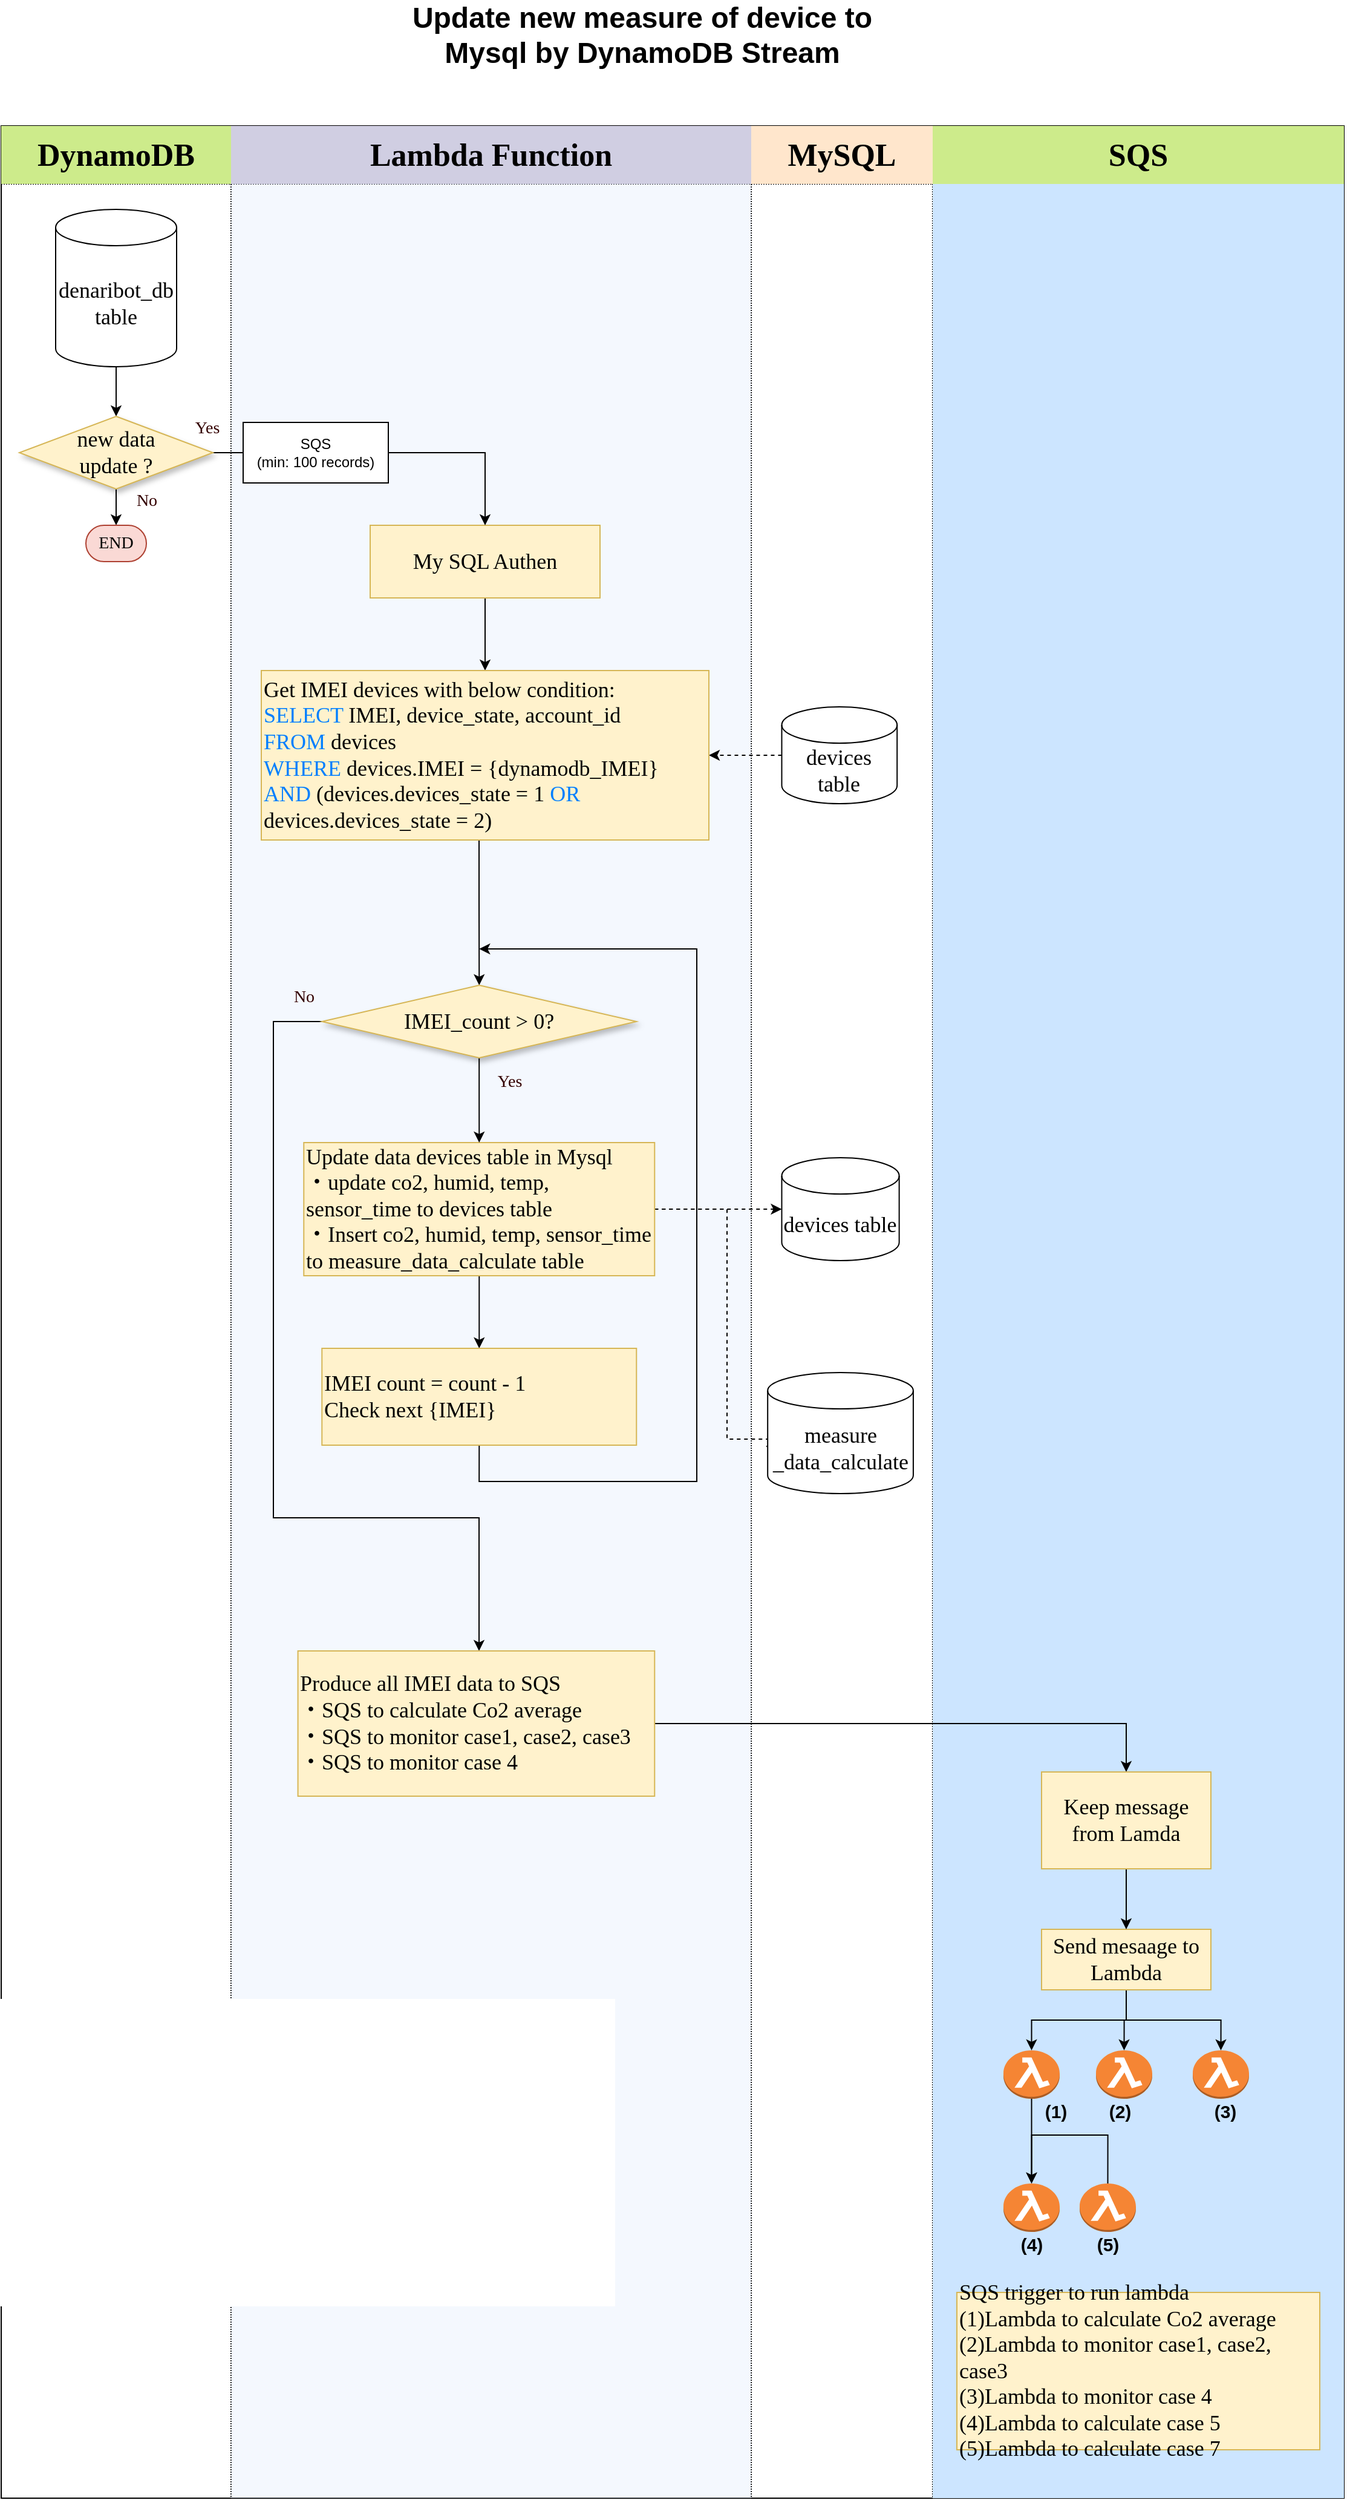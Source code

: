 <mxfile version="13.9.9" type="device" pages="9"><diagram id="D3TZ-1YEGOIXbQXWK3qw" name="DynamoDB Stream"><mxGraphModel dx="1673" dy="4474" grid="1" gridSize="10" guides="1" tooltips="1" connect="1" arrows="1" fold="1" page="1" pageScale="1" pageWidth="827" pageHeight="1169" math="0" shadow="0"><root><mxCell id="-jd9WSSq6I9GfU0H0lOK-0"/><mxCell id="-jd9WSSq6I9GfU0H0lOK-1" parent="-jd9WSSq6I9GfU0H0lOK-0"/><mxCell id="-jd9WSSq6I9GfU0H0lOK-2" value="" style="shape=table;html=1;whiteSpace=wrap;startSize=0;container=1;collapsible=0;childLayout=tableLayout;fontFamily=Garamond;labelBackgroundColor=#FFF4C3;labelBorderColor=#000000;dashed=1;dashPattern=1 1;strokeWidth=1;" parent="-jd9WSSq6I9GfU0H0lOK-1" vertex="1"><mxGeometry x="30" y="-3380" width="1110" height="1960.0" as="geometry"/></mxCell><mxCell id="-jd9WSSq6I9GfU0H0lOK-3" value="" style="shape=partialRectangle;html=1;whiteSpace=wrap;collapsible=0;dropTarget=0;pointerEvents=0;fillColor=#ffe6cc;top=0;left=0;bottom=0;right=0;points=[[0,0.5],[1,0.5]];portConstraint=eastwest;strokeColor=#d79b00;fontFamily=Garamond;" parent="-jd9WSSq6I9GfU0H0lOK-2" vertex="1"><mxGeometry width="1110" height="48" as="geometry"/></mxCell><mxCell id="-jd9WSSq6I9GfU0H0lOK-4" value="&lt;b&gt;DynamoDB&lt;/b&gt;" style="shape=partialRectangle;html=1;whiteSpace=wrap;connectable=0;overflow=hidden;fillColor=#cdeb8b;top=0;left=0;bottom=0;right=0;strokeColor=#36393d;fontSize=26;fontFamily=Garamond;labelBorderColor=none;" parent="-jd9WSSq6I9GfU0H0lOK-3" vertex="1"><mxGeometry width="190" height="48" as="geometry"/></mxCell><mxCell id="-jd9WSSq6I9GfU0H0lOK-5" value="&lt;b style=&quot;font-size: 26px;&quot;&gt;Lambda Function&lt;/b&gt;" style="shape=partialRectangle;html=1;whiteSpace=wrap;connectable=0;overflow=hidden;fillColor=#d0cee2;top=0;left=0;bottom=0;right=0;strokeColor=#56517e;fontSize=26;fontFamily=Garamond;labelBorderColor=none;" parent="-jd9WSSq6I9GfU0H0lOK-3" vertex="1"><mxGeometry x="190" width="430" height="48" as="geometry"/></mxCell><mxCell id="-jd9WSSq6I9GfU0H0lOK-6" value="&lt;b style=&quot;font-size: 26px;&quot;&gt;MySQL&lt;/b&gt;" style="shape=partialRectangle;html=1;whiteSpace=wrap;connectable=0;overflow=hidden;fillColor=none;top=0;left=0;bottom=0;right=0;fontSize=26;fontFamily=Garamond;labelBorderColor=none;" parent="-jd9WSSq6I9GfU0H0lOK-3" vertex="1"><mxGeometry x="620" width="150" height="48" as="geometry"/></mxCell><mxCell id="-jd9WSSq6I9GfU0H0lOK-7" value="&lt;b&gt;SQS&lt;/b&gt;" style="shape=partialRectangle;html=1;whiteSpace=wrap;connectable=0;overflow=hidden;fillColor=#cdeb8b;top=0;left=0;bottom=0;right=0;fontSize=26;fontFamily=Garamond;strokeColor=#36393d;sketch=0;strokeWidth=3;labelBorderColor=none;" parent="-jd9WSSq6I9GfU0H0lOK-3" vertex="1"><mxGeometry x="770" width="340" height="48" as="geometry"/></mxCell><mxCell id="-jd9WSSq6I9GfU0H0lOK-8" value="" style="shape=partialRectangle;html=1;collapsible=0;dropTarget=0;pointerEvents=0;fillColor=none;top=0;left=0;bottom=0;right=0;points=[[0,0.5],[1,0.5]];portConstraint=eastwest;fontFamily=Garamond;" parent="-jd9WSSq6I9GfU0H0lOK-2" vertex="1"><mxGeometry y="48" width="1110" height="1912" as="geometry"/></mxCell><mxCell id="-jd9WSSq6I9GfU0H0lOK-9" value="" style="shape=partialRectangle;html=1;whiteSpace=wrap;connectable=0;overflow=hidden;fillColor=none;top=0;left=0;bottom=0;right=0;fontFamily=Garamond;dashed=1;dashPattern=1 4;" parent="-jd9WSSq6I9GfU0H0lOK-8" vertex="1"><mxGeometry width="190" height="1912" as="geometry"/></mxCell><mxCell id="-jd9WSSq6I9GfU0H0lOK-10" value="" style="shape=partialRectangle;html=1;whiteSpace=wrap;connectable=0;overflow=hidden;fillColor=#dae8fc;top=0;left=0;bottom=0;right=0;fontFamily=Garamond;dashed=1;dashPattern=1 4;noLabel=1;opacity=30;strokeColor=#6c8ebf;" parent="-jd9WSSq6I9GfU0H0lOK-8" vertex="1"><mxGeometry x="190" width="430" height="1912" as="geometry"/></mxCell><mxCell id="-jd9WSSq6I9GfU0H0lOK-11" style="shape=partialRectangle;html=1;whiteSpace=wrap;connectable=0;overflow=hidden;fillColor=none;top=0;left=0;bottom=0;right=0;fontFamily=Garamond;dashed=1;strokeColor=none;opacity=10;" parent="-jd9WSSq6I9GfU0H0lOK-8" vertex="1"><mxGeometry x="620" width="150" height="1912" as="geometry"/></mxCell><mxCell id="-jd9WSSq6I9GfU0H0lOK-12" value="" style="shape=partialRectangle;html=1;whiteSpace=wrap;connectable=0;overflow=hidden;fillColor=#cce5ff;top=0;left=0;bottom=0;right=0;fontFamily=Garamond;dashed=1;dashPattern=1 4;strokeColor=#36393d;" parent="-jd9WSSq6I9GfU0H0lOK-8" vertex="1"><mxGeometry x="770" width="340" height="1912" as="geometry"/></mxCell><mxCell id="-jd9WSSq6I9GfU0H0lOK-15" style="edgeStyle=orthogonalEdgeStyle;rounded=0;orthogonalLoop=1;jettySize=auto;html=1;fontFamily=Garamond;fontSize=14;dashed=1;" parent="-jd9WSSq6I9GfU0H0lOK-1" source="-jd9WSSq6I9GfU0H0lOK-16" target="-jd9WSSq6I9GfU0H0lOK-20" edge="1"><mxGeometry relative="1" as="geometry"><mxPoint x="487" y="-2276.5" as="targetPoint"/></mxGeometry></mxCell><mxCell id="-jd9WSSq6I9GfU0H0lOK-16" value="devices table" style="shape=cylinder3;whiteSpace=wrap;html=1;boundedLbl=1;backgroundOutline=1;size=15;fontFamily=Garamond;fontSize=18;" parent="-jd9WSSq6I9GfU0H0lOK-1" vertex="1"><mxGeometry x="675.24" y="-2900" width="95.36" height="80" as="geometry"/></mxCell><mxCell id="-jd9WSSq6I9GfU0H0lOK-17" style="edgeStyle=orthogonalEdgeStyle;rounded=0;orthogonalLoop=1;jettySize=auto;html=1;entryX=0.5;entryY=0;entryDx=0;entryDy=0;" parent="-jd9WSSq6I9GfU0H0lOK-1" source="-jd9WSSq6I9GfU0H0lOK-18" target="-jd9WSSq6I9GfU0H0lOK-20" edge="1"><mxGeometry relative="1" as="geometry"/></mxCell><mxCell id="-jd9WSSq6I9GfU0H0lOK-18" value="My SQL Authen" style="whiteSpace=wrap;html=1;fontFamily=Garamond;fontSize=18;align=center;fillColor=#fff2cc;strokeColor=#d6b656;" parent="-jd9WSSq6I9GfU0H0lOK-1" vertex="1"><mxGeometry x="335" y="-3050" width="190" height="60" as="geometry"/></mxCell><mxCell id="-jd9WSSq6I9GfU0H0lOK-19" style="edgeStyle=orthogonalEdgeStyle;rounded=0;orthogonalLoop=1;jettySize=auto;html=1;entryX=0.5;entryY=0;entryDx=0;entryDy=0;" parent="-jd9WSSq6I9GfU0H0lOK-1" source="-jd9WSSq6I9GfU0H0lOK-20" target="Ug7gaT4_KOXxfnFBPDGm-13" edge="1"><mxGeometry relative="1" as="geometry"><mxPoint x="430" y="-2680" as="targetPoint"/><Array as="points"><mxPoint x="425" y="-2740"/><mxPoint x="425" y="-2740"/></Array></mxGeometry></mxCell><mxCell id="-jd9WSSq6I9GfU0H0lOK-20" value="Get IMEI devices with below condition:&amp;nbsp;&lt;br&gt;&lt;font color=&quot;#007fff&quot;&gt;SELECT&lt;/font&gt; IMEI, device_state, account_id&lt;br&gt;&lt;font color=&quot;#007fff&quot;&gt;FROM&lt;/font&gt; devices&amp;nbsp;&lt;br style=&quot;font-size: 18px&quot;&gt;&lt;font color=&quot;#007fff&quot;&gt;WHERE&lt;/font&gt; devices.IMEI = {dynamodb_IMEI}&lt;br&gt;&lt;font color=&quot;#007fff&quot;&gt;AND&lt;/font&gt; (devices.devices_state = 1 &lt;font color=&quot;#007fff&quot;&gt;OR&lt;/font&gt; devices.devices_state = 2)" style="whiteSpace=wrap;html=1;fontFamily=Garamond;fontSize=18;align=left;fillColor=#fff2cc;strokeColor=#d6b656;" parent="-jd9WSSq6I9GfU0H0lOK-1" vertex="1"><mxGeometry x="245" y="-2930" width="370" height="140" as="geometry"/></mxCell><mxCell id="-jd9WSSq6I9GfU0H0lOK-21" style="edgeStyle=orthogonalEdgeStyle;rounded=0;orthogonalLoop=1;jettySize=auto;html=1;" parent="-jd9WSSq6I9GfU0H0lOK-1" source="-jd9WSSq6I9GfU0H0lOK-22" target="-jd9WSSq6I9GfU0H0lOK-25" edge="1"><mxGeometry relative="1" as="geometry"/></mxCell><mxCell id="-jd9WSSq6I9GfU0H0lOK-22" value="denaribot_db&lt;br&gt;table" style="shape=cylinder3;whiteSpace=wrap;html=1;boundedLbl=1;backgroundOutline=1;size=15;fontFamily=Garamond;fontSize=18;" parent="-jd9WSSq6I9GfU0H0lOK-1" vertex="1"><mxGeometry x="75" y="-3311" width="100" height="130" as="geometry"/></mxCell><mxCell id="-jd9WSSq6I9GfU0H0lOK-23" style="edgeStyle=orthogonalEdgeStyle;rounded=0;orthogonalLoop=1;jettySize=auto;html=1;entryX=0.5;entryY=0;entryDx=0;entryDy=0;fontSize=18;" parent="-jd9WSSq6I9GfU0H0lOK-1" source="-jd9WSSq6I9GfU0H0lOK-25" target="-jd9WSSq6I9GfU0H0lOK-18" edge="1"><mxGeometry relative="1" as="geometry"/></mxCell><mxCell id="-jd9WSSq6I9GfU0H0lOK-24" style="edgeStyle=orthogonalEdgeStyle;rounded=0;orthogonalLoop=1;jettySize=auto;html=1;fontSize=18;" parent="-jd9WSSq6I9GfU0H0lOK-1" source="-jd9WSSq6I9GfU0H0lOK-25" target="-jd9WSSq6I9GfU0H0lOK-52" edge="1"><mxGeometry relative="1" as="geometry"/></mxCell><mxCell id="-jd9WSSq6I9GfU0H0lOK-25" value="&lt;span style=&quot;font-size: 18px;&quot;&gt;new data &lt;br style=&quot;font-size: 18px;&quot;&gt;update ?&lt;/span&gt;" style="rhombus;whiteSpace=wrap;html=1;rounded=0;shadow=1;labelBackgroundColor=none;strokeWidth=1;fontFamily=Garamond;fontSize=18;align=center;fillColor=#fff2cc;strokeColor=#d6b656;" parent="-jd9WSSq6I9GfU0H0lOK-1" vertex="1"><mxGeometry x="45" y="-3140" width="160" height="60" as="geometry"/></mxCell><mxCell id="-jd9WSSq6I9GfU0H0lOK-26" value="Yes" style="text;html=1;resizable=0;autosize=1;align=center;verticalAlign=middle;points=[];fillColor=none;strokeColor=none;rounded=0;shadow=1;labelBackgroundColor=none;sketch=0;fontFamily=Garamond;fontSize=14;fontColor=#330000;" parent="-jd9WSSq6I9GfU0H0lOK-1" vertex="1"><mxGeometry x="185" y="-3140" width="30" height="20" as="geometry"/></mxCell><mxCell id="-jd9WSSq6I9GfU0H0lOK-29" style="edgeStyle=orthogonalEdgeStyle;rounded=0;orthogonalLoop=1;jettySize=auto;html=1;fontSize=18;dashed=1;" parent="-jd9WSSq6I9GfU0H0lOK-1" source="-jd9WSSq6I9GfU0H0lOK-30" target="-jd9WSSq6I9GfU0H0lOK-32" edge="1"><mxGeometry relative="1" as="geometry"/></mxCell><mxCell id="Ug7gaT4_KOXxfnFBPDGm-32" style="edgeStyle=orthogonalEdgeStyle;rounded=0;orthogonalLoop=1;jettySize=auto;html=1;entryX=0.5;entryY=0;entryDx=0;entryDy=0;" parent="-jd9WSSq6I9GfU0H0lOK-1" source="-jd9WSSq6I9GfU0H0lOK-30" target="Ug7gaT4_KOXxfnFBPDGm-27" edge="1"><mxGeometry relative="1" as="geometry"/></mxCell><mxCell id="GKI8PGabMHlRgZRXUdBM-1" style="edgeStyle=orthogonalEdgeStyle;rounded=0;orthogonalLoop=1;jettySize=auto;html=1;dashed=1;entryX=-0.013;entryY=0.61;entryDx=0;entryDy=0;entryPerimeter=0;" parent="-jd9WSSq6I9GfU0H0lOK-1" source="-jd9WSSq6I9GfU0H0lOK-30" target="GKI8PGabMHlRgZRXUdBM-0" edge="1"><mxGeometry relative="1" as="geometry"><Array as="points"><mxPoint x="630" y="-2485"/><mxPoint x="630" y="-2295"/><mxPoint x="664" y="-2295"/><mxPoint x="664" y="-2289"/></Array><mxPoint x="680" y="-2300" as="targetPoint"/></mxGeometry></mxCell><mxCell id="-jd9WSSq6I9GfU0H0lOK-30" value="Update data devices table in Mysql&lt;br&gt;・update co2, humid, temp, sensor_time to devices table&lt;br&gt;・Insert co2, humid, temp, sensor_time to measure_data_calculate table" style="whiteSpace=wrap;html=1;fontFamily=Garamond;fontSize=18;align=left;fillColor=#fff2cc;strokeColor=#d6b656;" parent="-jd9WSSq6I9GfU0H0lOK-1" vertex="1"><mxGeometry x="280.14" y="-2540" width="290" height="110" as="geometry"/></mxCell><mxCell id="-jd9WSSq6I9GfU0H0lOK-32" value="devices table" style="shape=cylinder3;whiteSpace=wrap;html=1;boundedLbl=1;backgroundOutline=1;size=15;fontFamily=Garamond;fontSize=18;" parent="-jd9WSSq6I9GfU0H0lOK-1" vertex="1"><mxGeometry x="675.24" y="-2527.5" width="97.08" height="85" as="geometry"/></mxCell><mxCell id="-jd9WSSq6I9GfU0H0lOK-52" value="&lt;font face=&quot;garamond&quot;&gt;&lt;span style=&quot;font-size: 14px&quot;&gt;END&lt;/span&gt;&lt;/font&gt;" style="rounded=1;whiteSpace=wrap;html=1;fontSize=12;glass=0;strokeWidth=1;shadow=0;arcSize=50;fillColor=#fad9d5;strokeColor=#ae4132;" parent="-jd9WSSq6I9GfU0H0lOK-1" vertex="1"><mxGeometry x="100" y="-3050" width="50" height="30" as="geometry"/></mxCell><mxCell id="-jd9WSSq6I9GfU0H0lOK-53" value="No" style="text;html=1;resizable=0;autosize=1;align=center;verticalAlign=middle;points=[];fillColor=none;strokeColor=none;rounded=0;shadow=1;labelBackgroundColor=none;sketch=0;fontFamily=Garamond;fontSize=14;fontColor=#330000;" parent="-jd9WSSq6I9GfU0H0lOK-1" vertex="1"><mxGeometry x="135" y="-3080" width="30" height="20" as="geometry"/></mxCell><mxCell id="-jd9WSSq6I9GfU0H0lOK-80" value="Update new measure of device to Mysql by DynamoDB Stream" style="text;html=1;align=center;verticalAlign=middle;whiteSpace=wrap;rounded=0;strokeWidth=2;fontStyle=1;fontSize=24;" parent="-jd9WSSq6I9GfU0H0lOK-1" vertex="1"><mxGeometry x="364.64" y="-3480" width="390" height="50" as="geometry"/></mxCell><mxCell id="Ug7gaT4_KOXxfnFBPDGm-16" style="edgeStyle=orthogonalEdgeStyle;rounded=0;orthogonalLoop=1;jettySize=auto;html=1;entryX=0.5;entryY=0;entryDx=0;entryDy=0;" parent="-jd9WSSq6I9GfU0H0lOK-1" source="Ug7gaT4_KOXxfnFBPDGm-13" edge="1"><mxGeometry relative="1" as="geometry"><mxPoint x="425.14" y="-2540" as="targetPoint"/></mxGeometry></mxCell><mxCell id="Ug7gaT4_KOXxfnFBPDGm-23" style="edgeStyle=orthogonalEdgeStyle;rounded=0;orthogonalLoop=1;jettySize=auto;html=1;" parent="-jd9WSSq6I9GfU0H0lOK-1" source="Ug7gaT4_KOXxfnFBPDGm-13" target="GKI8PGabMHlRgZRXUdBM-2" edge="1"><mxGeometry relative="1" as="geometry"><Array as="points"><mxPoint x="255" y="-2640"/><mxPoint x="255" y="-2230"/><mxPoint x="425" y="-2230"/></Array><mxPoint x="425.14" y="-2210" as="targetPoint"/></mxGeometry></mxCell><mxCell id="Ug7gaT4_KOXxfnFBPDGm-13" value="IMEI_count &amp;gt; 0?" style="rhombus;whiteSpace=wrap;html=1;rounded=0;shadow=1;labelBackgroundColor=none;strokeWidth=1;fontFamily=Garamond;fontSize=18;align=center;fillColor=#fff2cc;strokeColor=#d6b656;" parent="-jd9WSSq6I9GfU0H0lOK-1" vertex="1"><mxGeometry x="295.14" y="-2670" width="260" height="60" as="geometry"/></mxCell><mxCell id="Ug7gaT4_KOXxfnFBPDGm-22" value="No" style="text;html=1;resizable=0;autosize=1;align=center;verticalAlign=middle;points=[];fillColor=none;strokeColor=none;rounded=0;shadow=1;labelBackgroundColor=none;sketch=0;fontFamily=Garamond;fontSize=14;fontColor=#330000;" parent="-jd9WSSq6I9GfU0H0lOK-1" vertex="1"><mxGeometry x="265.14" y="-2670" width="30" height="20" as="geometry"/></mxCell><mxCell id="Ug7gaT4_KOXxfnFBPDGm-24" value="Yes" style="text;html=1;resizable=0;autosize=1;align=center;verticalAlign=middle;points=[];fillColor=none;strokeColor=none;rounded=0;shadow=1;labelBackgroundColor=none;sketch=0;fontFamily=Garamond;fontSize=14;fontColor=#330000;" parent="-jd9WSSq6I9GfU0H0lOK-1" vertex="1"><mxGeometry x="435.14" y="-2600" width="30" height="20" as="geometry"/></mxCell><mxCell id="Ug7gaT4_KOXxfnFBPDGm-29" style="edgeStyle=orthogonalEdgeStyle;rounded=0;orthogonalLoop=1;jettySize=auto;html=1;exitX=0.5;exitY=1;exitDx=0;exitDy=0;" parent="-jd9WSSq6I9GfU0H0lOK-1" source="Ug7gaT4_KOXxfnFBPDGm-27" edge="1"><mxGeometry relative="1" as="geometry"><mxPoint x="425.14" y="-2700" as="targetPoint"/><Array as="points"><mxPoint x="425" y="-2260"/><mxPoint x="605" y="-2260"/><mxPoint x="605" y="-2700"/></Array></mxGeometry></mxCell><mxCell id="Ug7gaT4_KOXxfnFBPDGm-27" value="IMEI count = count - 1&lt;br&gt;Check next {IMEI}" style="whiteSpace=wrap;html=1;fontFamily=Garamond;fontSize=18;align=left;fillColor=#fff2cc;strokeColor=#d6b656;" parent="-jd9WSSq6I9GfU0H0lOK-1" vertex="1"><mxGeometry x="295.14" y="-2370" width="260" height="80" as="geometry"/></mxCell><mxCell id="M_o1wWa-yWYuJPpW8Es5-0" value="SQS&lt;br&gt;(min: 100 records)" style="rounded=0;whiteSpace=wrap;html=1;" parent="-jd9WSSq6I9GfU0H0lOK-1" vertex="1"><mxGeometry x="230" y="-3135" width="120" height="50" as="geometry"/></mxCell><mxCell id="GKI8PGabMHlRgZRXUdBM-0" value="&lt;span style=&quot;text-align: left&quot;&gt;measure&lt;br&gt;_data_calculate&lt;/span&gt;" style="shape=cylinder3;whiteSpace=wrap;html=1;boundedLbl=1;backgroundOutline=1;size=15;fontFamily=Garamond;fontSize=18;" parent="-jd9WSSq6I9GfU0H0lOK-1" vertex="1"><mxGeometry x="663.6" y="-2350" width="120.36" height="100" as="geometry"/></mxCell><mxCell id="DD0afUrkPPfc0-hDznDf-3" style="edgeStyle=orthogonalEdgeStyle;rounded=0;orthogonalLoop=1;jettySize=auto;html=1;entryX=0.5;entryY=0;entryDx=0;entryDy=0;" parent="-jd9WSSq6I9GfU0H0lOK-1" source="GKI8PGabMHlRgZRXUdBM-2" target="DD0afUrkPPfc0-hDznDf-2" edge="1"><mxGeometry relative="1" as="geometry"/></mxCell><mxCell id="GKI8PGabMHlRgZRXUdBM-2" value="Produce all IMEI data to SQS&lt;br&gt;・SQS to calculate Co2 average&lt;br&gt;・SQS to monitor case1, case2, case3&lt;br&gt;・SQS to monitor case 4" style="whiteSpace=wrap;html=1;fontFamily=Garamond;fontSize=18;align=left;fillColor=#fff2cc;strokeColor=#d6b656;" parent="-jd9WSSq6I9GfU0H0lOK-1" vertex="1"><mxGeometry x="275.28" y="-2120" width="294.86" height="120" as="geometry"/></mxCell><mxCell id="DD0afUrkPPfc0-hDznDf-17" style="edgeStyle=orthogonalEdgeStyle;rounded=0;orthogonalLoop=1;jettySize=auto;html=1;exitX=0.5;exitY=1;exitDx=0;exitDy=0;" parent="-jd9WSSq6I9GfU0H0lOK-1" source="DD0afUrkPPfc0-hDznDf-0" target="DD0afUrkPPfc0-hDznDf-7" edge="1"><mxGeometry relative="1" as="geometry"/></mxCell><mxCell id="DD0afUrkPPfc0-hDznDf-18" style="edgeStyle=orthogonalEdgeStyle;rounded=0;orthogonalLoop=1;jettySize=auto;html=1;entryX=0.5;entryY=0;entryDx=0;entryDy=0;entryPerimeter=0;" parent="-jd9WSSq6I9GfU0H0lOK-1" source="DD0afUrkPPfc0-hDznDf-0" target="DD0afUrkPPfc0-hDznDf-14" edge="1"><mxGeometry relative="1" as="geometry"/></mxCell><mxCell id="DD0afUrkPPfc0-hDznDf-19" style="edgeStyle=orthogonalEdgeStyle;rounded=0;orthogonalLoop=1;jettySize=auto;html=1;entryX=0.5;entryY=0;entryDx=0;entryDy=0;entryPerimeter=0;" parent="-jd9WSSq6I9GfU0H0lOK-1" source="DD0afUrkPPfc0-hDznDf-0" target="DD0afUrkPPfc0-hDznDf-15" edge="1"><mxGeometry relative="1" as="geometry"/></mxCell><mxCell id="DD0afUrkPPfc0-hDznDf-0" value="Send mesaage to Lambda" style="whiteSpace=wrap;html=1;fontFamily=Garamond;fontSize=18;align=center;fillColor=#fff2cc;strokeColor=#d6b656;" parent="-jd9WSSq6I9GfU0H0lOK-1" vertex="1"><mxGeometry x="890" y="-1890" width="140" height="50" as="geometry"/></mxCell><mxCell id="DD0afUrkPPfc0-hDznDf-1" style="edgeStyle=orthogonalEdgeStyle;rounded=0;orthogonalLoop=1;jettySize=auto;html=1;entryX=0.5;entryY=0;entryDx=0;entryDy=0;" parent="-jd9WSSq6I9GfU0H0lOK-1" source="DD0afUrkPPfc0-hDznDf-2" target="DD0afUrkPPfc0-hDznDf-0" edge="1"><mxGeometry relative="1" as="geometry"/></mxCell><mxCell id="DD0afUrkPPfc0-hDznDf-2" value="Keep message&lt;br&gt;from Lamda" style="whiteSpace=wrap;html=1;fontFamily=Garamond;fontSize=18;align=center;fillColor=#fff2cc;strokeColor=#d6b656;" parent="-jd9WSSq6I9GfU0H0lOK-1" vertex="1"><mxGeometry x="890" y="-2020" width="140" height="80" as="geometry"/></mxCell><mxCell id="DD0afUrkPPfc0-hDznDf-4" value="SQS trigger to run lambda&lt;br&gt;(1)Lambda to calculate Co2 average&lt;br&gt;(2)Lambda&amp;nbsp;to monitor case1, case2, case3&lt;br&gt;(3)Lambda&amp;nbsp;to monitor case 4&lt;br&gt;(4)Lambda&amp;nbsp;to calculate case 5&lt;br&gt;(5)Lambda&amp;nbsp;to calculate case 7" style="whiteSpace=wrap;html=1;fontFamily=Garamond;fontSize=18;align=left;fillColor=#fff2cc;strokeColor=#d6b656;" parent="-jd9WSSq6I9GfU0H0lOK-1" vertex="1"><mxGeometry x="820" y="-1590" width="300" height="130" as="geometry"/></mxCell><mxCell id="DD0afUrkPPfc0-hDznDf-26" style="edgeStyle=orthogonalEdgeStyle;rounded=0;orthogonalLoop=1;jettySize=auto;html=1;entryX=0.5;entryY=0;entryDx=0;entryDy=0;entryPerimeter=0;exitX=0.5;exitY=0;exitDx=0;exitDy=0;exitPerimeter=0;" parent="-jd9WSSq6I9GfU0H0lOK-1" source="DD0afUrkPPfc0-hDznDf-27" target="DD0afUrkPPfc0-hDznDf-16" edge="1"><mxGeometry relative="1" as="geometry"><Array as="points"><mxPoint x="945" y="-1720"/><mxPoint x="882" y="-1720"/></Array></mxGeometry></mxCell><mxCell id="DD0afUrkPPfc0-hDznDf-28" style="edgeStyle=orthogonalEdgeStyle;rounded=0;orthogonalLoop=1;jettySize=auto;html=1;entryX=0.5;entryY=0;entryDx=0;entryDy=0;entryPerimeter=0;" parent="-jd9WSSq6I9GfU0H0lOK-1" source="DD0afUrkPPfc0-hDznDf-7" target="DD0afUrkPPfc0-hDznDf-16" edge="1"><mxGeometry relative="1" as="geometry"/></mxCell><mxCell id="DD0afUrkPPfc0-hDznDf-7" value="" style="outlineConnect=0;dashed=0;verticalLabelPosition=bottom;verticalAlign=top;align=center;html=1;shape=mxgraph.aws3.lambda_function;fillColor=#F58534;gradientColor=none;" parent="-jd9WSSq6I9GfU0H0lOK-1" vertex="1"><mxGeometry x="858.5" y="-1790" width="46.5" height="40" as="geometry"/></mxCell><mxCell id="DD0afUrkPPfc0-hDznDf-14" value="" style="outlineConnect=0;dashed=0;verticalLabelPosition=bottom;verticalAlign=top;align=center;html=1;shape=mxgraph.aws3.lambda_function;fillColor=#F58534;gradientColor=none;" parent="-jd9WSSq6I9GfU0H0lOK-1" vertex="1"><mxGeometry x="935" y="-1790" width="46.5" height="40" as="geometry"/></mxCell><mxCell id="DD0afUrkPPfc0-hDznDf-15" value="" style="outlineConnect=0;dashed=0;verticalLabelPosition=bottom;verticalAlign=top;align=center;html=1;shape=mxgraph.aws3.lambda_function;fillColor=#F58534;gradientColor=none;" parent="-jd9WSSq6I9GfU0H0lOK-1" vertex="1"><mxGeometry x="1015" y="-1790" width="46.5" height="40" as="geometry"/></mxCell><mxCell id="DD0afUrkPPfc0-hDznDf-16" value="" style="outlineConnect=0;dashed=0;verticalLabelPosition=bottom;verticalAlign=top;align=center;html=1;shape=mxgraph.aws3.lambda_function;fillColor=#F58534;gradientColor=none;" parent="-jd9WSSq6I9GfU0H0lOK-1" vertex="1"><mxGeometry x="858.5" y="-1680" width="46.5" height="40" as="geometry"/></mxCell><mxCell id="DD0afUrkPPfc0-hDznDf-21" value="&lt;b&gt;&lt;font style=&quot;font-size: 15px&quot;&gt;(1)&lt;/font&gt;&lt;/b&gt;" style="text;html=1;strokeColor=none;fillColor=none;align=center;verticalAlign=middle;whiteSpace=wrap;rounded=0;" parent="-jd9WSSq6I9GfU0H0lOK-1" vertex="1"><mxGeometry x="881.5" y="-1750" width="40" height="20" as="geometry"/></mxCell><mxCell id="DD0afUrkPPfc0-hDznDf-22" value="&lt;b&gt;&lt;font style=&quot;font-size: 15px&quot;&gt;(2)&lt;/font&gt;&lt;/b&gt;" style="text;html=1;strokeColor=none;fillColor=none;align=center;verticalAlign=middle;whiteSpace=wrap;rounded=0;" parent="-jd9WSSq6I9GfU0H0lOK-1" vertex="1"><mxGeometry x="935" y="-1750" width="40" height="20" as="geometry"/></mxCell><mxCell id="DD0afUrkPPfc0-hDznDf-23" value="&lt;b&gt;&lt;font style=&quot;font-size: 15px&quot;&gt;(3)&lt;/font&gt;&lt;/b&gt;" style="text;html=1;strokeColor=none;fillColor=none;align=center;verticalAlign=middle;whiteSpace=wrap;rounded=0;" parent="-jd9WSSq6I9GfU0H0lOK-1" vertex="1"><mxGeometry x="1021.5" y="-1750" width="40" height="20" as="geometry"/></mxCell><mxCell id="DD0afUrkPPfc0-hDznDf-27" value="" style="outlineConnect=0;dashed=0;verticalLabelPosition=bottom;verticalAlign=top;align=center;html=1;shape=mxgraph.aws3.lambda_function;fillColor=#F58534;gradientColor=none;" parent="-jd9WSSq6I9GfU0H0lOK-1" vertex="1"><mxGeometry x="921.5" y="-1680" width="46.5" height="40" as="geometry"/></mxCell><mxCell id="DD0afUrkPPfc0-hDznDf-29" value="&lt;b&gt;&lt;font style=&quot;font-size: 15px&quot;&gt;(4)&lt;/font&gt;&lt;/b&gt;" style="text;html=1;strokeColor=none;fillColor=none;align=center;verticalAlign=middle;whiteSpace=wrap;rounded=0;" parent="-jd9WSSq6I9GfU0H0lOK-1" vertex="1"><mxGeometry x="861.75" y="-1640" width="40" height="20" as="geometry"/></mxCell><mxCell id="DD0afUrkPPfc0-hDznDf-30" value="&lt;b&gt;&lt;font style=&quot;font-size: 15px&quot;&gt;(5)&lt;/font&gt;&lt;/b&gt;" style="text;html=1;strokeColor=none;fillColor=none;align=center;verticalAlign=middle;whiteSpace=wrap;rounded=0;" parent="-jd9WSSq6I9GfU0H0lOK-1" vertex="1"><mxGeometry x="924.75" y="-1640" width="40" height="20" as="geometry"/></mxCell></root></mxGraphModel></diagram><diagram id="ghkp_q0ht0nifGzuussI" name="1_Calculate Average"><mxGraphModel dx="1422" dy="4329" grid="1" gridSize="10" guides="1" tooltips="1" connect="1" arrows="1" fold="1" page="1" pageScale="1" pageWidth="827" pageHeight="1169" math="0" shadow="0"><root><mxCell id="-EMVHesgA0inzbDRxLgs-0"/><mxCell id="-EMVHesgA0inzbDRxLgs-1" parent="-EMVHesgA0inzbDRxLgs-0"/><mxCell id="-EMVHesgA0inzbDRxLgs-2" value="" style="shape=table;html=1;whiteSpace=wrap;startSize=0;container=1;collapsible=0;childLayout=tableLayout;fontFamily=Garamond;labelBackgroundColor=#FFF4C3;labelBorderColor=#000000;dashed=1;dashPattern=1 1;strokeWidth=1;" parent="-EMVHesgA0inzbDRxLgs-1" vertex="1"><mxGeometry x="20" y="-3410" width="780" height="1100" as="geometry"/></mxCell><mxCell id="-EMVHesgA0inzbDRxLgs-3" value="" style="shape=partialRectangle;html=1;whiteSpace=wrap;collapsible=0;dropTarget=0;pointerEvents=0;fillColor=#ffe6cc;top=0;left=0;bottom=0;right=0;points=[[0,0.5],[1,0.5]];portConstraint=eastwest;strokeColor=#d79b00;fontFamily=Garamond;" parent="-EMVHesgA0inzbDRxLgs-2" vertex="1"><mxGeometry width="780" height="29" as="geometry"/></mxCell><mxCell id="-EMVHesgA0inzbDRxLgs-4" value="&lt;b&gt;SQS&lt;/b&gt;" style="shape=partialRectangle;html=1;whiteSpace=wrap;connectable=0;overflow=hidden;fillColor=#cdeb8b;top=0;left=0;bottom=0;right=0;strokeColor=#36393d;fontSize=26;fontFamily=Garamond;labelBorderColor=none;" parent="-EMVHesgA0inzbDRxLgs-3" vertex="1"><mxGeometry width="190" height="29" as="geometry"/></mxCell><mxCell id="-EMVHesgA0inzbDRxLgs-5" value="&lt;b style=&quot;font-size: 26px;&quot;&gt;Lambda Function&lt;/b&gt;" style="shape=partialRectangle;html=1;whiteSpace=wrap;connectable=0;overflow=hidden;fillColor=#d0cee2;top=0;left=0;bottom=0;right=0;strokeColor=#56517e;fontSize=26;fontFamily=Garamond;labelBorderColor=none;" parent="-EMVHesgA0inzbDRxLgs-3" vertex="1"><mxGeometry x="190" width="430" height="29" as="geometry"/></mxCell><mxCell id="-EMVHesgA0inzbDRxLgs-6" value="&lt;b&gt;RDS&lt;/b&gt;" style="shape=partialRectangle;html=1;whiteSpace=wrap;connectable=0;overflow=hidden;fillColor=none;top=0;left=0;bottom=0;right=0;fontSize=26;fontFamily=Garamond;labelBorderColor=none;" parent="-EMVHesgA0inzbDRxLgs-3" vertex="1"><mxGeometry x="620" width="160" height="29" as="geometry"/></mxCell><mxCell id="-EMVHesgA0inzbDRxLgs-7" value="" style="shape=partialRectangle;html=1;collapsible=0;dropTarget=0;pointerEvents=0;fillColor=none;top=0;left=0;bottom=0;right=0;points=[[0,0.5],[1,0.5]];portConstraint=eastwest;fontFamily=Garamond;" parent="-EMVHesgA0inzbDRxLgs-2" vertex="1"><mxGeometry y="29" width="780" height="1071" as="geometry"/></mxCell><mxCell id="-EMVHesgA0inzbDRxLgs-8" value="" style="shape=partialRectangle;html=1;whiteSpace=wrap;connectable=0;overflow=hidden;fillColor=none;top=0;left=0;bottom=0;right=0;fontFamily=Garamond;dashed=1;dashPattern=1 4;" parent="-EMVHesgA0inzbDRxLgs-7" vertex="1"><mxGeometry width="190" height="1071" as="geometry"/></mxCell><mxCell id="-EMVHesgA0inzbDRxLgs-9" value="" style="shape=partialRectangle;html=1;whiteSpace=wrap;connectable=0;overflow=hidden;fillColor=#dae8fc;top=0;left=0;bottom=0;right=0;fontFamily=Garamond;dashed=1;dashPattern=1 4;noLabel=1;opacity=30;strokeColor=#6c8ebf;" parent="-EMVHesgA0inzbDRxLgs-7" vertex="1"><mxGeometry x="190" width="430" height="1071" as="geometry"/></mxCell><mxCell id="-EMVHesgA0inzbDRxLgs-10" style="shape=partialRectangle;html=1;whiteSpace=wrap;connectable=0;overflow=hidden;fillColor=none;top=0;left=0;bottom=0;right=0;fontFamily=Garamond;dashed=1;strokeColor=none;opacity=10;" parent="-EMVHesgA0inzbDRxLgs-7" vertex="1"><mxGeometry x="620" width="160" height="1071" as="geometry"/></mxCell><mxCell id="-EMVHesgA0inzbDRxLgs-11" style="edgeStyle=orthogonalEdgeStyle;rounded=0;orthogonalLoop=1;jettySize=auto;html=1;fontFamily=Garamond;fontSize=14;dashed=1;" parent="-EMVHesgA0inzbDRxLgs-1" source="-EMVHesgA0inzbDRxLgs-12" edge="1"><mxGeometry relative="1" as="geometry"><mxPoint x="605" y="-2890" as="targetPoint"/></mxGeometry></mxCell><mxCell id="-EMVHesgA0inzbDRxLgs-12" value="devices table" style="shape=cylinder3;whiteSpace=wrap;html=1;boundedLbl=1;backgroundOutline=1;size=15;fontFamily=Garamond;fontSize=18;" parent="-EMVHesgA0inzbDRxLgs-1" vertex="1"><mxGeometry x="660" y="-2930" width="115.36" height="80" as="geometry"/></mxCell><mxCell id="-EMVHesgA0inzbDRxLgs-13" style="edgeStyle=orthogonalEdgeStyle;rounded=0;orthogonalLoop=1;jettySize=auto;html=1;entryX=0.5;entryY=0;entryDx=0;entryDy=0;fontSize=18;fontColor=#FFF4C3;" parent="-EMVHesgA0inzbDRxLgs-1" source="-EMVHesgA0inzbDRxLgs-14" target="-EMVHesgA0inzbDRxLgs-37" edge="1"><mxGeometry relative="1" as="geometry"/></mxCell><mxCell id="-EMVHesgA0inzbDRxLgs-14" value="RDS Authen" style="whiteSpace=wrap;html=1;fontFamily=Garamond;fontSize=18;align=center;fillColor=#fff2cc;strokeColor=#d6b656;" parent="-EMVHesgA0inzbDRxLgs-1" vertex="1"><mxGeometry x="325" y="-3080" width="190" height="60" as="geometry"/></mxCell><mxCell id="-EMVHesgA0inzbDRxLgs-17" style="edgeStyle=orthogonalEdgeStyle;rounded=0;orthogonalLoop=1;jettySize=auto;html=1;entryX=0.5;entryY=0;entryDx=0;entryDy=0;fontSize=18;exitX=1;exitY=0.5;exitDx=0;exitDy=0;" parent="-EMVHesgA0inzbDRxLgs-1" source="-EMVHesgA0inzbDRxLgs-35" target="-EMVHesgA0inzbDRxLgs-14" edge="1"><mxGeometry relative="1" as="geometry"><mxPoint x="195" y="-3140" as="sourcePoint"/></mxGeometry></mxCell><mxCell id="-EMVHesgA0inzbDRxLgs-21" style="edgeStyle=orthogonalEdgeStyle;rounded=0;orthogonalLoop=1;jettySize=auto;html=1;fontSize=18;dashed=1;" parent="-EMVHesgA0inzbDRxLgs-1" source="-EMVHesgA0inzbDRxLgs-23" target="-EMVHesgA0inzbDRxLgs-24" edge="1"><mxGeometry relative="1" as="geometry"/></mxCell><mxCell id="-EMVHesgA0inzbDRxLgs-23" value="&lt;div style=&quot;text-align: center&quot;&gt;&lt;span&gt;Update co2_average to statistics table&lt;/span&gt;&lt;/div&gt;" style="whiteSpace=wrap;html=1;fontFamily=Garamond;fontSize=18;align=left;fillColor=#fff2cc;strokeColor=#d6b656;" parent="-EMVHesgA0inzbDRxLgs-1" vertex="1"><mxGeometry x="275" y="-2480" width="290" height="80" as="geometry"/></mxCell><mxCell id="-EMVHesgA0inzbDRxLgs-24" value="statistics" style="shape=cylinder3;whiteSpace=wrap;html=1;boundedLbl=1;backgroundOutline=1;size=15;fontFamily=Garamond;fontSize=18;" parent="-EMVHesgA0inzbDRxLgs-1" vertex="1"><mxGeometry x="670" y="-2460" width="120" height="82.5" as="geometry"/></mxCell><mxCell id="-EMVHesgA0inzbDRxLgs-27" value="Calculate Average of Co2" style="text;html=1;align=center;verticalAlign=middle;whiteSpace=wrap;rounded=0;strokeWidth=2;fontStyle=1;fontSize=24;" parent="-EMVHesgA0inzbDRxLgs-1" vertex="1"><mxGeometry x="225" y="-3480" width="390" height="50" as="geometry"/></mxCell><mxCell id="-EMVHesgA0inzbDRxLgs-35" value="Trigger to Lambda 01" style="rounded=0;whiteSpace=wrap;html=1;" parent="-EMVHesgA0inzbDRxLgs-1" vertex="1"><mxGeometry x="49" y="-3170" width="120" height="50" as="geometry"/></mxCell><mxCell id="-EMVHesgA0inzbDRxLgs-36" style="edgeStyle=orthogonalEdgeStyle;rounded=0;orthogonalLoop=1;jettySize=auto;html=1;fontSize=18;fontColor=#FFF4C3;" parent="-EMVHesgA0inzbDRxLgs-1" source="-EMVHesgA0inzbDRxLgs-37" target="-EMVHesgA0inzbDRxLgs-38" edge="1"><mxGeometry relative="1" as="geometry"><mxPoint x="420.11" y="-2740" as="targetPoint"/></mxGeometry></mxCell><mxCell id="-EMVHesgA0inzbDRxLgs-37" value="Get IMEI devices with below condition:&amp;nbsp;&lt;br&gt;&lt;font color=&quot;#007fff&quot;&gt;SELECT&lt;/font&gt;&amp;nbsp;IMEI, device_state, account_id&lt;br&gt;&lt;font color=&quot;#007fff&quot;&gt;FROM&lt;/font&gt;&amp;nbsp;devices&amp;nbsp;" style="whiteSpace=wrap;html=1;fontFamily=Garamond;fontSize=18;align=left;fillColor=#fff2cc;strokeColor=#d6b656;" parent="-EMVHesgA0inzbDRxLgs-1" vertex="1"><mxGeometry x="235" y="-2967" width="370" height="127" as="geometry"/></mxCell><mxCell id="Z3K9jFG23XwC3AaFbAEU-1" style="edgeStyle=orthogonalEdgeStyle;rounded=0;orthogonalLoop=1;jettySize=auto;html=1;entryX=0.5;entryY=0;entryDx=0;entryDy=0;" parent="-EMVHesgA0inzbDRxLgs-1" source="-EMVHesgA0inzbDRxLgs-38" target="-EMVHesgA0inzbDRxLgs-23" edge="1"><mxGeometry relative="1" as="geometry"/></mxCell><mxCell id="-EMVHesgA0inzbDRxLgs-38" value="&lt;span class=&quot;ui-provider eo beo bbk bep beq ber bes bet beu bev bew bex bey bez bfa bfb bfc bfd bfe bff bfg bfh bfi bfj bfk bfl bfm bfn bfo bfp bfq bfr bfs bft bfu&quot; dir=&quot;ltr&quot;&gt;&lt;p style=&quot;margin: 0px&quot;&gt;&lt;span&gt;SELECT statistics.imei AS statistics_imei, AVG(statistics.co2) AS avg_co2&lt;/span&gt;&lt;/p&gt;&lt;p style=&quot;margin: 0px&quot;&gt;&lt;span&gt;FROM statistics&lt;/span&gt;&lt;/p&gt;&lt;p style=&quot;margin: 0px&quot;&gt;&lt;span&gt;WHERE statistics.imei IN {IMEI_list}&lt;/span&gt;&lt;/p&gt;&lt;p style=&quot;margin: 0px&quot;&gt;&lt;span&gt;AND statistics.sensor_time &amp;gt;= DATE_SUB(NOW(), INTERVAL 1 HOUR)&lt;/span&gt;&lt;/p&gt;&lt;p style=&quot;margin: 0px&quot;&gt;&lt;span&gt;AND statistics.sensor_time &amp;lt; NOW()&lt;/span&gt;&lt;/p&gt;&lt;p style=&quot;margin: 0px&quot;&gt;&lt;span&gt;&lt;br&gt;&lt;/span&gt;&lt;/p&gt;&lt;p style=&quot;margin: 0px&quot;&gt;&lt;span&gt;GROUP BY statistics.imei;&lt;/span&gt;&lt;/p&gt;&lt;div&gt;&lt;br&gt;&lt;/div&gt;&lt;/span&gt;" style="whiteSpace=wrap;html=1;fontFamily=Garamond;fontSize=18;align=left;fillColor=#fff2cc;strokeColor=#d6b656;" parent="-EMVHesgA0inzbDRxLgs-1" vertex="1"><mxGeometry x="240" y="-2750" width="360" height="211.25" as="geometry"/></mxCell><mxCell id="-EMVHesgA0inzbDRxLgs-39" style="edgeStyle=orthogonalEdgeStyle;rounded=0;orthogonalLoop=1;jettySize=auto;html=1;entryX=1;entryY=0.471;entryDx=0;entryDy=0;entryPerimeter=0;fontSize=18;fontColor=#FFF4C3;" parent="-EMVHesgA0inzbDRxLgs-1" source="-EMVHesgA0inzbDRxLgs-40" target="-EMVHesgA0inzbDRxLgs-38" edge="1"><mxGeometry relative="1" as="geometry"/></mxCell><mxCell id="-EMVHesgA0inzbDRxLgs-40" value="statistics" style="shape=cylinder3;whiteSpace=wrap;html=1;boundedLbl=1;backgroundOutline=1;size=15;fontFamily=Garamond;fontSize=18;" parent="-EMVHesgA0inzbDRxLgs-1" vertex="1"><mxGeometry x="660" y="-2720" width="120" height="82.5" as="geometry"/></mxCell><mxCell id="Wi1badxScyQxvPsbhOir-1" style="edgeStyle=orthogonalEdgeStyle;rounded=0;orthogonalLoop=1;jettySize=auto;html=1;entryX=0.5;entryY=0;entryDx=0;entryDy=0;" parent="-EMVHesgA0inzbDRxLgs-1" source="Wi1badxScyQxvPsbhOir-0" target="-EMVHesgA0inzbDRxLgs-35" edge="1"><mxGeometry relative="1" as="geometry"/></mxCell><mxCell id="Wi1badxScyQxvPsbhOir-0" value="" style="outlineConnect=0;fontColor=#232F3E;gradientColor=#F34482;gradientDirection=north;fillColor=#BC1356;strokeColor=#ffffff;dashed=0;verticalLabelPosition=bottom;verticalAlign=top;align=center;html=1;fontSize=12;fontStyle=0;aspect=fixed;shape=mxgraph.aws4.resourceIcon;resIcon=mxgraph.aws4.sqs;" parent="-EMVHesgA0inzbDRxLgs-1" vertex="1"><mxGeometry x="70" y="-3350" width="78" height="78" as="geometry"/></mxCell></root></mxGraphModel></diagram><diagram id="5WJJZvf1RMfQLYcabhgK" name="1-1_SUSPICIOUS_INTRUDER"><mxGraphModel dx="1422" dy="5498" grid="1" gridSize="10" guides="1" tooltips="1" connect="1" arrows="1" fold="1" page="1" pageScale="1" pageWidth="827" pageHeight="1169" math="0" shadow="0"><root><mxCell id="M5Notnuyis7MLL84Dc64-0"/><mxCell id="M5Notnuyis7MLL84Dc64-1" parent="M5Notnuyis7MLL84Dc64-0"/><mxCell id="M5Notnuyis7MLL84Dc64-2" value="" style="shape=table;html=1;whiteSpace=wrap;startSize=0;container=1;collapsible=0;childLayout=tableLayout;fontFamily=Garamond;labelBackgroundColor=#FFF4C3;labelBorderColor=#000000;dashed=1;dashPattern=1 1;strokeWidth=1;align=left;" parent="M5Notnuyis7MLL84Dc64-1" vertex="1"><mxGeometry x="40" y="-4600" width="1490" height="3990" as="geometry"/></mxCell><mxCell id="M5Notnuyis7MLL84Dc64-3" value="" style="shape=partialRectangle;html=1;whiteSpace=wrap;collapsible=0;dropTarget=0;pointerEvents=0;fillColor=#ffe6cc;top=0;left=0;bottom=0;right=0;points=[[0,0.5],[1,0.5]];portConstraint=eastwest;strokeColor=#d79b00;fontFamily=Garamond;" parent="M5Notnuyis7MLL84Dc64-2" vertex="1"><mxGeometry width="1490" height="73" as="geometry"/></mxCell><mxCell id="M5Notnuyis7MLL84Dc64-4" value="&lt;b&gt;DynamoDB&lt;/b&gt;" style="shape=partialRectangle;html=1;whiteSpace=wrap;connectable=0;overflow=hidden;fillColor=#cdeb8b;top=0;left=0;bottom=0;right=0;strokeColor=#36393d;fontSize=26;fontFamily=Garamond;labelBorderColor=none;" parent="M5Notnuyis7MLL84Dc64-3" vertex="1"><mxGeometry width="190" height="73" as="geometry"/></mxCell><mxCell id="M5Notnuyis7MLL84Dc64-5" value="&lt;b style=&quot;font-size: 26px;&quot;&gt;Lambda Function&lt;/b&gt;" style="shape=partialRectangle;html=1;whiteSpace=wrap;connectable=0;overflow=hidden;fillColor=#d0cee2;top=0;left=0;bottom=0;right=0;strokeColor=#56517e;fontSize=26;fontFamily=Garamond;labelBorderColor=none;" parent="M5Notnuyis7MLL84Dc64-3" vertex="1"><mxGeometry x="190" width="1130" height="73" as="geometry"/></mxCell><mxCell id="M5Notnuyis7MLL84Dc64-6" value="&lt;b style=&quot;font-size: 26px;&quot;&gt;MySQL&lt;/b&gt;" style="shape=partialRectangle;html=1;whiteSpace=wrap;connectable=0;overflow=hidden;fillColor=none;top=0;left=0;bottom=0;right=0;fontSize=26;fontFamily=Garamond;labelBorderColor=none;" parent="M5Notnuyis7MLL84Dc64-3" vertex="1"><mxGeometry x="1320" width="170" height="73" as="geometry"/></mxCell><mxCell id="M5Notnuyis7MLL84Dc64-8" value="" style="shape=partialRectangle;html=1;collapsible=0;dropTarget=0;pointerEvents=0;fillColor=none;top=0;left=0;bottom=0;right=0;points=[[0,0.5],[1,0.5]];portConstraint=eastwest;fontFamily=Garamond;" parent="M5Notnuyis7MLL84Dc64-2" vertex="1"><mxGeometry y="73" width="1490" height="3917" as="geometry"/></mxCell><mxCell id="M5Notnuyis7MLL84Dc64-9" value="" style="shape=partialRectangle;html=1;whiteSpace=wrap;connectable=0;overflow=hidden;fillColor=none;top=0;left=0;bottom=0;right=0;fontFamily=Garamond;dashed=1;dashPattern=1 4;" parent="M5Notnuyis7MLL84Dc64-8" vertex="1"><mxGeometry width="190" height="3917" as="geometry"/></mxCell><mxCell id="M5Notnuyis7MLL84Dc64-10" value="" style="shape=partialRectangle;html=1;whiteSpace=wrap;connectable=0;overflow=hidden;fillColor=#dae8fc;top=0;left=0;bottom=0;right=0;fontFamily=Garamond;dashed=1;dashPattern=1 4;noLabel=1;opacity=30;strokeColor=#6c8ebf;" parent="M5Notnuyis7MLL84Dc64-8" vertex="1"><mxGeometry x="190" width="1130" height="3917" as="geometry"/></mxCell><mxCell id="M5Notnuyis7MLL84Dc64-11" style="shape=partialRectangle;html=1;whiteSpace=wrap;connectable=0;overflow=hidden;fillColor=none;top=0;left=0;bottom=0;right=0;fontFamily=Garamond;dashed=1;strokeColor=none;opacity=10;" parent="M5Notnuyis7MLL84Dc64-8" vertex="1"><mxGeometry x="1320" width="170" height="3917" as="geometry"/></mxCell><mxCell id="M5Notnuyis7MLL84Dc64-13" style="edgeStyle=orthogonalEdgeStyle;rounded=0;orthogonalLoop=1;jettySize=auto;html=1;entryX=1;entryY=0.5;entryDx=0;entryDy=0;dashed=1;" parent="M5Notnuyis7MLL84Dc64-1" source="M5Notnuyis7MLL84Dc64-14" target="M5Notnuyis7MLL84Dc64-18" edge="1"><mxGeometry relative="1" as="geometry"/></mxCell><mxCell id="M5Notnuyis7MLL84Dc64-14" value="devices table" style="shape=cylinder3;whiteSpace=wrap;html=1;boundedLbl=1;backgroundOutline=1;size=15;fontFamily=Garamond;fontSize=18;" parent="M5Notnuyis7MLL84Dc64-1" vertex="1"><mxGeometry x="1391.37" y="-4149" width="115.75" height="70" as="geometry"/></mxCell><mxCell id="M5Notnuyis7MLL84Dc64-15" style="edgeStyle=orthogonalEdgeStyle;rounded=0;orthogonalLoop=1;jettySize=auto;html=1;" parent="M5Notnuyis7MLL84Dc64-1" source="M5Notnuyis7MLL84Dc64-16" target="M5Notnuyis7MLL84Dc64-18" edge="1"><mxGeometry relative="1" as="geometry"/></mxCell><mxCell id="M5Notnuyis7MLL84Dc64-16" value="RDS Authen" style="whiteSpace=wrap;html=1;fontFamily=Garamond;fontSize=18;align=center;fillColor=#fff2cc;strokeColor=#d6b656;" parent="M5Notnuyis7MLL84Dc64-1" vertex="1"><mxGeometry x="690" y="-4289" width="190" height="60" as="geometry"/></mxCell><mxCell id="M5Notnuyis7MLL84Dc64-102" style="edgeStyle=orthogonalEdgeStyle;rounded=0;orthogonalLoop=1;jettySize=auto;html=1;entryX=0.5;entryY=0;entryDx=0;entryDy=0;" parent="M5Notnuyis7MLL84Dc64-1" source="M5Notnuyis7MLL84Dc64-18" target="M5Notnuyis7MLL84Dc64-101" edge="1"><mxGeometry relative="1" as="geometry"/></mxCell><mxCell id="M5Notnuyis7MLL84Dc64-18" value="Get IMEI devices with below condition:&amp;nbsp;&lt;br&gt;&lt;font color=&quot;#007fff&quot;&gt;SELECT&lt;/font&gt;&amp;nbsp;IMEI, device_state, account_id&lt;br&gt;&lt;font color=&quot;#007fff&quot;&gt;FROM&lt;/font&gt;&amp;nbsp;devices&amp;nbsp;&lt;br&gt;&lt;font color=&quot;#007fff&quot;&gt;WHERE&lt;/font&gt;&amp;nbsp;devices.IMEI = {dynamodb_IMEI}&lt;br&gt;&lt;font color=&quot;#007fff&quot;&gt;AND&lt;/font&gt;&amp;nbsp;(devices.devices_state = 1&amp;nbsp;&lt;font color=&quot;#007fff&quot;&gt;OR&lt;/font&gt;&amp;nbsp;devices.devices_state = 2)" style="whiteSpace=wrap;html=1;fontFamily=Garamond;fontSize=18;align=left;fillColor=#fff2cc;strokeColor=#d6b656;" parent="M5Notnuyis7MLL84Dc64-1" vertex="1"><mxGeometry x="600" y="-4179" width="370" height="130" as="geometry"/></mxCell><mxCell id="M5Notnuyis7MLL84Dc64-26" value="&lt;div style=&quot;font-size: 30px ; font-weight: 400&quot; class=&quot;language-plaintext&quot;&gt;&lt;span class=&quot;ui-provider eo ban bak bao bap baq bar bas bat bau bav baw bax bay baz bba bbb bbc bbd bbe bbf bbg bbh bbi bbj bbk bbl bbm bbn bbo bbp bbq bbr bbs bbt&quot; dir=&quot;ltr&quot;&gt;&lt;div class=&quot;language-plaintext&quot;&gt;&lt;code&gt;SUSPICIOUS_INTRUDER&lt;/code&gt;&lt;/div&gt;&lt;/span&gt;&lt;/div&gt;" style="text;html=1;align=center;verticalAlign=middle;whiteSpace=wrap;rounded=0;strokeWidth=2;fontStyle=1;fontSize=30;fontFamily=Tahoma;" parent="M5Notnuyis7MLL84Dc64-1" vertex="1"><mxGeometry x="624.78" y="-4660" width="390" height="50" as="geometry"/></mxCell><mxCell id="M5Notnuyis7MLL84Dc64-97" style="edgeStyle=orthogonalEdgeStyle;rounded=0;orthogonalLoop=1;jettySize=auto;html=1;entryX=0.5;entryY=0;entryDx=0;entryDy=0;" parent="M5Notnuyis7MLL84Dc64-1" source="_IS2BkQio1Op88ixpAzz-0" target="M5Notnuyis7MLL84Dc64-16" edge="1"><mxGeometry relative="1" as="geometry"/></mxCell><mxCell id="M5Notnuyis7MLL84Dc64-96" value="&lt;span style=&quot;font-family: &amp;#34;garamond&amp;#34;&quot;&gt;&lt;span style=&quot;font-size: 14px&quot;&gt;Trigger from &lt;br&gt;Lamda 01&lt;br&gt;&lt;/span&gt;(Calculate average)&lt;br&gt;&lt;/span&gt;" style="rounded=1;whiteSpace=wrap;html=1;fontSize=12;glass=0;strokeWidth=1;shadow=0;arcSize=50;fillColor=#fad9d5;strokeColor=#ae4132;align=center;verticalAlign=middle;labelBackgroundColor=none;" parent="M5Notnuyis7MLL84Dc64-1" vertex="1"><mxGeometry x="710.46" y="-4510" width="149" height="50" as="geometry"/></mxCell><mxCell id="M5Notnuyis7MLL84Dc64-103" style="edgeStyle=orthogonalEdgeStyle;rounded=0;orthogonalLoop=1;jettySize=auto;html=1;entryX=1;entryY=0.5;entryDx=0;entryDy=0;dashed=1;" parent="M5Notnuyis7MLL84Dc64-1" source="M5Notnuyis7MLL84Dc64-100" target="M5Notnuyis7MLL84Dc64-101" edge="1"><mxGeometry relative="1" as="geometry"/></mxCell><mxCell id="M5Notnuyis7MLL84Dc64-100" value="&lt;font style=&quot;font-size: 15px&quot;&gt;device_monitors&lt;/font&gt;" style="shape=cylinder3;whiteSpace=wrap;html=1;boundedLbl=1;backgroundOutline=1;size=15;fontFamily=Garamond;fontSize=18;" parent="M5Notnuyis7MLL84Dc64-1" vertex="1"><mxGeometry x="1382.12" y="-3907.5" width="125" height="85" as="geometry"/></mxCell><mxCell id="M5Notnuyis7MLL84Dc64-106" style="edgeStyle=orthogonalEdgeStyle;rounded=0;orthogonalLoop=1;jettySize=auto;html=1;entryX=0.5;entryY=0;entryDx=0;entryDy=0;" parent="M5Notnuyis7MLL84Dc64-1" source="M5Notnuyis7MLL84Dc64-101" edge="1"><mxGeometry relative="1" as="geometry"><mxPoint x="785.0" y="-3640" as="targetPoint"/></mxGeometry></mxCell><mxCell id="M5Notnuyis7MLL84Dc64-101" value="Get device_monitor status (monitor_case = 5)&lt;br&gt;&lt;br&gt;&lt;font color=&quot;#3399ff&quot;&gt;SELECT&lt;/font&gt;&amp;nbsp;imei, monitor_case, monitor_status&lt;br&gt;&lt;font color=&quot;#66b2ff&quot;&gt;FROM&lt;/font&gt;&amp;nbsp;(SELECT imei,&lt;br&gt;&amp;nbsp;&amp;nbsp;&amp;nbsp;&amp;nbsp;&amp;nbsp;&amp;nbsp;&amp;nbsp;&amp;nbsp;&amp;nbsp;&amp;nbsp;&amp;nbsp;&amp;nbsp; monitor_case,&lt;br&gt;&amp;nbsp;&amp;nbsp;&amp;nbsp;&amp;nbsp;&amp;nbsp;&amp;nbsp;&amp;nbsp;&amp;nbsp;&amp;nbsp;&amp;nbsp;&amp;nbsp;&amp;nbsp; monitor_status,&lt;br&gt;&amp;nbsp;&amp;nbsp;&amp;nbsp;&amp;nbsp;&amp;nbsp;&amp;nbsp;&amp;nbsp;&amp;nbsp;&amp;nbsp;&amp;nbsp;&amp;nbsp;&amp;nbsp; ROW_NUMBER() OVER (PARTITION BY imei, monitor_case ORDER BY id DESC) AS row_num&lt;br&gt;&amp;nbsp;&amp;nbsp;&amp;nbsp;&amp;nbsp;&amp;nbsp; FROM device_monitors) latest&lt;br&gt;WHERE row_num = 1;" style="whiteSpace=wrap;html=1;fontFamily=Garamond;fontSize=18;align=left;fillColor=#fff2cc;strokeColor=#d6b656;" parent="M5Notnuyis7MLL84Dc64-1" vertex="1"><mxGeometry x="600" y="-3990" width="370" height="250" as="geometry"/></mxCell><mxCell id="-erZXf5P1yqv73Asio6y-4" style="edgeStyle=orthogonalEdgeStyle;rounded=0;orthogonalLoop=1;jettySize=auto;html=1;entryX=1;entryY=0.5;entryDx=0;entryDy=0;fontFamily=Tahoma;fontSize=18;dashed=1;" parent="M5Notnuyis7MLL84Dc64-1" source="em-tAv8vRRiFuKRk0i_M-43" edge="1"><mxGeometry relative="1" as="geometry"><mxPoint x="970.0" y="-3545" as="targetPoint"/></mxGeometry></mxCell><mxCell id="em-tAv8vRRiFuKRk0i_M-43" value="&lt;span style=&quot;font-size: 15px&quot;&gt;statistics&lt;br&gt;&lt;/span&gt;" style="shape=cylinder3;whiteSpace=wrap;html=1;boundedLbl=1;backgroundOutline=1;size=15;fontFamily=Garamond;fontSize=18;" parent="M5Notnuyis7MLL84Dc64-1" vertex="1"><mxGeometry x="1376.75" y="-3590" width="130.37" height="90" as="geometry"/></mxCell><mxCell id="oLkUgePG7NKSkmqWs3Ce-17" style="edgeStyle=orthogonalEdgeStyle;rounded=0;orthogonalLoop=1;jettySize=auto;html=1;" parent="M5Notnuyis7MLL84Dc64-1" source="Cn3O4KueA-17iE_xijsp-0" target="oLkUgePG7NKSkmqWs3Ce-11" edge="1"><mxGeometry relative="1" as="geometry"/></mxCell><mxCell id="Cn3O4KueA-17iE_xijsp-0" value="Get Co2 Average&lt;br&gt;&lt;br&gt;&lt;span class=&quot;ui-provider eo beo bbk bep beq ber bes bet beu bev bew bex bey bez bfa bfb bfc bfd bfe bff bfg bfh bfi bfj bfk bfl bfm bfn bfo bfp bfq bfr bfs bft bfu&quot; dir=&quot;ltr&quot;&gt;SELECT statistics.imei AS statistics_imei&lt;/span&gt;&lt;div&gt;, co2_average, record_count&lt;/div&gt;&lt;div&gt;FROM statistics;&lt;br&gt;&lt;span class=&quot;ui-provider eo beo bbk bep beq ber bes bet beu bev bew bex bey bez bfa bfb bfc bfd bfe bff bfg bfh bfi bfj bfk bfl bfm bfn bfo bfp bfq bfr bfs bft bfu&quot; dir=&quot;ltr&quot;&gt;GROUP BY statistics.imei;&lt;/span&gt;&lt;br&gt;&lt;/div&gt;&lt;div&gt;&lt;br&gt;&lt;/div&gt;" style="whiteSpace=wrap;html=1;fontFamily=Garamond;fontSize=18;align=left;fillColor=#fff2cc;strokeColor=#d6b656;" parent="M5Notnuyis7MLL84Dc64-1" vertex="1"><mxGeometry x="600" y="-3640" width="370" height="160" as="geometry"/></mxCell><mxCell id="_IS2BkQio1Op88ixpAzz-0" value="Save payload to Cloudwatch" style="whiteSpace=wrap;html=1;fontFamily=Garamond;fontSize=18;align=left;fillColor=#ffcc99;strokeColor=#36393d;" parent="M5Notnuyis7MLL84Dc64-1" vertex="1"><mxGeometry x="624.78" y="-4410" width="320.36" height="80" as="geometry"/></mxCell><mxCell id="_IS2BkQio1Op88ixpAzz-1" style="edgeStyle=orthogonalEdgeStyle;rounded=0;orthogonalLoop=1;jettySize=auto;html=1;entryX=0.5;entryY=0;entryDx=0;entryDy=0;" parent="M5Notnuyis7MLL84Dc64-1" source="M5Notnuyis7MLL84Dc64-96" target="_IS2BkQio1Op88ixpAzz-0" edge="1"><mxGeometry relative="1" as="geometry"><mxPoint x="785" y="-4400" as="sourcePoint"/><mxPoint x="785" y="-4289" as="targetPoint"/></mxGeometry></mxCell><mxCell id="em-tAv8vRRiFuKRk0i_M-44" value="" style="outlineConnect=0;fontColor=#232F3E;gradientColor=#F34482;gradientDirection=north;fillColor=#BC1356;strokeColor=#ffffff;dashed=0;verticalLabelPosition=bottom;verticalAlign=top;align=center;html=1;fontSize=12;fontStyle=0;aspect=fixed;shape=mxgraph.aws4.resourceIcon;resIcon=mxgraph.aws4.cloudwatch_2;" parent="M5Notnuyis7MLL84Dc64-1" vertex="1"><mxGeometry x="885.5" y="-4390" width="40" height="40" as="geometry"/></mxCell><mxCell id="oLkUgePG7NKSkmqWs3Ce-16" style="edgeStyle=orthogonalEdgeStyle;rounded=0;orthogonalLoop=1;jettySize=auto;html=1;" parent="M5Notnuyis7MLL84Dc64-1" source="oLkUgePG7NKSkmqWs3Ce-11" target="oLkUgePG7NKSkmqWs3Ce-12" edge="1"><mxGeometry relative="1" as="geometry"/></mxCell><mxCell id="oLkUgePG7NKSkmqWs3Ce-11" value="IMEI_check_count = 0?" style="rhombus;whiteSpace=wrap;html=1;rounded=0;shadow=1;labelBackgroundColor=none;strokeWidth=1;fontFamily=Garamond;fontSize=18;align=center;fillColor=#fff2cc;strokeColor=#d6b656;" parent="M5Notnuyis7MLL84Dc64-1" vertex="1"><mxGeometry x="654.96" y="-3415" width="260" height="60" as="geometry"/></mxCell><mxCell id="oLkUgePG7NKSkmqWs3Ce-19" style="edgeStyle=orthogonalEdgeStyle;rounded=0;orthogonalLoop=1;jettySize=auto;html=1;" parent="M5Notnuyis7MLL84Dc64-1" source="oLkUgePG7NKSkmqWs3Ce-12" target="oLkUgePG7NKSkmqWs3Ce-18" edge="1"><mxGeometry relative="1" as="geometry"/></mxCell><mxCell id="oLkUgePG7NKSkmqWs3Ce-67" style="edgeStyle=orthogonalEdgeStyle;rounded=0;orthogonalLoop=1;jettySize=auto;html=1;" parent="M5Notnuyis7MLL84Dc64-1" source="oLkUgePG7NKSkmqWs3Ce-12" edge="1"><mxGeometry relative="1" as="geometry"><mxPoint x="787" y="-1560" as="targetPoint"/><Array as="points"><mxPoint x="290" y="-3250"/><mxPoint x="290" y="-1560"/></Array></mxGeometry></mxCell><mxCell id="oLkUgePG7NKSkmqWs3Ce-12" value="IMEI_check_count &amp;gt; 0?" style="rhombus;whiteSpace=wrap;html=1;rounded=0;shadow=1;labelBackgroundColor=none;strokeWidth=1;fontFamily=Garamond;fontSize=18;align=center;fillColor=#fff2cc;strokeColor=#d6b656;" parent="M5Notnuyis7MLL84Dc64-1" vertex="1"><mxGeometry x="654.96" y="-3280" width="260" height="60" as="geometry"/></mxCell><mxCell id="oLkUgePG7NKSkmqWs3Ce-13" style="edgeStyle=orthogonalEdgeStyle;rounded=0;orthogonalLoop=1;jettySize=auto;html=1;entryX=0;entryY=0.5;entryDx=0;entryDy=0;" parent="M5Notnuyis7MLL84Dc64-1" target="oLkUgePG7NKSkmqWs3Ce-14" edge="1"><mxGeometry relative="1" as="geometry"><mxPoint x="913.5" y="-3390" as="sourcePoint"/></mxGeometry></mxCell><mxCell id="oLkUgePG7NKSkmqWs3Ce-14" value="&lt;b&gt;Save log to Cloudwatch:&amp;nbsp;&lt;/b&gt;&lt;br&gt;Empty IMEI_check_count" style="whiteSpace=wrap;html=1;fontFamily=Garamond;fontSize=18;align=left;fillColor=#ffcc99;strokeColor=#36393d;" parent="M5Notnuyis7MLL84Dc64-1" vertex="1"><mxGeometry x="1000.39" y="-3430" width="320.36" height="80" as="geometry"/></mxCell><mxCell id="oLkUgePG7NKSkmqWs3Ce-15" value="" style="outlineConnect=0;fontColor=#232F3E;gradientColor=#F34482;gradientDirection=north;fillColor=#BC1356;strokeColor=#ffffff;dashed=0;verticalLabelPosition=bottom;verticalAlign=top;align=center;html=1;fontSize=12;fontStyle=0;aspect=fixed;shape=mxgraph.aws4.resourceIcon;resIcon=mxgraph.aws4.cloudwatch_2;" parent="M5Notnuyis7MLL84Dc64-1" vertex="1"><mxGeometry x="1244.42" y="-3415" width="50" height="50" as="geometry"/></mxCell><mxCell id="oLkUgePG7NKSkmqWs3Ce-46" style="edgeStyle=orthogonalEdgeStyle;rounded=0;orthogonalLoop=1;jettySize=auto;html=1;entryX=0.5;entryY=0;entryDx=0;entryDy=0;" parent="M5Notnuyis7MLL84Dc64-1" source="oLkUgePG7NKSkmqWs3Ce-18" target="oLkUgePG7NKSkmqWs3Ce-23" edge="1"><mxGeometry relative="1" as="geometry"><Array as="points"><mxPoint x="776" y="-2920"/><mxPoint x="776" y="-2920"/></Array></mxGeometry></mxCell><mxCell id="oLkUgePG7NKSkmqWs3Ce-18" value="device_monitor_check{&lt;br&gt;・IMEI&lt;br&gt;・sensor_time&lt;br&gt;・monitor_case&lt;br&gt;・record_counts&lt;br&gt;・co2_average&lt;br&gt;・previous_monitor_status&lt;br&gt;・device_status (absense ?)&lt;br&gt;}" style="whiteSpace=wrap;html=1;fontFamily=Garamond;fontSize=18;align=left;fillColor=#fff2cc;strokeColor=#d6b656;" parent="M5Notnuyis7MLL84Dc64-1" vertex="1"><mxGeometry x="625.96" y="-3180" width="318" height="200" as="geometry"/></mxCell><mxCell id="oLkUgePG7NKSkmqWs3Ce-24" style="edgeStyle=orthogonalEdgeStyle;rounded=0;orthogonalLoop=1;jettySize=auto;html=1;" parent="M5Notnuyis7MLL84Dc64-1" source="oLkUgePG7NKSkmqWs3Ce-20" target="oLkUgePG7NKSkmqWs3Ce-21" edge="1"><mxGeometry relative="1" as="geometry"/></mxCell><mxCell id="oLkUgePG7NKSkmqWs3Ce-26" style="edgeStyle=orthogonalEdgeStyle;rounded=0;orthogonalLoop=1;jettySize=auto;html=1;entryX=0.5;entryY=0;entryDx=0;entryDy=0;" parent="M5Notnuyis7MLL84Dc64-1" source="oLkUgePG7NKSkmqWs3Ce-20" target="oLkUgePG7NKSkmqWs3Ce-25" edge="1"><mxGeometry relative="1" as="geometry"/></mxCell><mxCell id="oLkUgePG7NKSkmqWs3Ce-20" value="record_counts &amp;gt;= 10" style="rhombus;whiteSpace=wrap;html=1;rounded=0;shadow=1;labelBackgroundColor=none;strokeWidth=1;fontFamily=Garamond;fontSize=18;align=center;fillColor=#fff2cc;strokeColor=#d6b656;" parent="M5Notnuyis7MLL84Dc64-1" vertex="1"><mxGeometry x="635.6" y="-2615" width="280" height="60" as="geometry"/></mxCell><mxCell id="oLkUgePG7NKSkmqWs3Ce-21" value="&lt;span&gt;device_monitor_not_target{&lt;br&gt;&lt;/span&gt;・result_code : {LB1-1_004}&lt;span&gt;&lt;br&gt;・IMEI&lt;/span&gt;&lt;br&gt;&lt;div&gt;&lt;span&gt;・sensor_time&lt;/span&gt;&lt;/div&gt;&lt;span&gt;・monitor_case&lt;br&gt;&lt;/span&gt;・record_count&lt;br&gt;}" style="whiteSpace=wrap;html=1;fontFamily=Garamond;fontSize=18;align=left;fillColor=#ffcc99;strokeColor=#36393d;" parent="M5Notnuyis7MLL84Dc64-1" vertex="1"><mxGeometry x="992.85" y="-2660" width="210" height="150" as="geometry"/></mxCell><mxCell id="oLkUgePG7NKSkmqWs3Ce-22" style="edgeStyle=orthogonalEdgeStyle;rounded=0;orthogonalLoop=1;jettySize=auto;html=1;entryX=0.5;entryY=0;entryDx=0;entryDy=0;" parent="M5Notnuyis7MLL84Dc64-1" source="oLkUgePG7NKSkmqWs3Ce-23" target="oLkUgePG7NKSkmqWs3Ce-20" edge="1"><mxGeometry relative="1" as="geometry"><Array as="points"/><mxPoint x="786.787" y="-2980" as="sourcePoint"/></mxGeometry></mxCell><mxCell id="oLkUgePG7NKSkmqWs3Ce-29" style="edgeStyle=orthogonalEdgeStyle;rounded=0;orthogonalLoop=1;jettySize=auto;html=1;entryX=0.5;entryY=0;entryDx=0;entryDy=0;" parent="M5Notnuyis7MLL84Dc64-1" source="oLkUgePG7NKSkmqWs3Ce-25" target="oLkUgePG7NKSkmqWs3Ce-28" edge="1"><mxGeometry relative="1" as="geometry"/></mxCell><mxCell id="oLkUgePG7NKSkmqWs3Ce-30" style="edgeStyle=orthogonalEdgeStyle;rounded=0;orthogonalLoop=1;jettySize=auto;html=1;entryX=0.5;entryY=0;entryDx=0;entryDy=0;" parent="M5Notnuyis7MLL84Dc64-1" source="oLkUgePG7NKSkmqWs3Ce-25" target="oLkUgePG7NKSkmqWs3Ce-27" edge="1"><mxGeometry relative="1" as="geometry"/></mxCell><mxCell id="oLkUgePG7NKSkmqWs3Ce-25" value="&lt;span style=&quot;text-align: left&quot;&gt;co2_average&lt;/span&gt;&amp;nbsp;&amp;gt; 1000" style="rhombus;whiteSpace=wrap;html=1;rounded=0;shadow=1;labelBackgroundColor=none;strokeWidth=1;fontFamily=Garamond;fontSize=18;align=center;fillColor=#fff2cc;strokeColor=#d6b656;" parent="M5Notnuyis7MLL84Dc64-1" vertex="1"><mxGeometry x="632.85" y="-2470" width="285.5" height="60" as="geometry"/></mxCell><mxCell id="oLkUgePG7NKSkmqWs3Ce-36" style="edgeStyle=orthogonalEdgeStyle;rounded=0;orthogonalLoop=1;jettySize=auto;html=1;" parent="M5Notnuyis7MLL84Dc64-1" source="oLkUgePG7NKSkmqWs3Ce-27" target="oLkUgePG7NKSkmqWs3Ce-35" edge="1"><mxGeometry relative="1" as="geometry"/></mxCell><mxCell id="oLkUgePG7NKSkmqWs3Ce-27" value="&lt;span style=&quot;background-color: rgb(255 , 0 , 0)&quot;&gt;abnormal&lt;/span&gt;" style="whiteSpace=wrap;html=1;fontFamily=Garamond;fontSize=18;align=center;fillColor=#fff2cc;strokeColor=#d6b656;" parent="M5Notnuyis7MLL84Dc64-1" vertex="1"><mxGeometry x="961.32" y="-2340" width="260" height="60" as="geometry"/></mxCell><mxCell id="oLkUgePG7NKSkmqWs3Ce-34" style="edgeStyle=orthogonalEdgeStyle;rounded=0;orthogonalLoop=1;jettySize=auto;html=1;entryX=0.5;entryY=0;entryDx=0;entryDy=0;" parent="M5Notnuyis7MLL84Dc64-1" source="oLkUgePG7NKSkmqWs3Ce-28" target="oLkUgePG7NKSkmqWs3Ce-31" edge="1"><mxGeometry relative="1" as="geometry"/></mxCell><mxCell id="oLkUgePG7NKSkmqWs3Ce-28" value="&lt;span style=&quot;background-color: rgb(0 , 204 , 0)&quot;&gt;normal&lt;/span&gt;" style="whiteSpace=wrap;html=1;fontFamily=Garamond;fontSize=18;align=center;fillColor=#fff2cc;strokeColor=#d6b656;" parent="M5Notnuyis7MLL84Dc64-1" vertex="1"><mxGeometry x="326.68" y="-2340" width="260" height="60" as="geometry"/></mxCell><mxCell id="oLkUgePG7NKSkmqWs3Ce-48" style="edgeStyle=orthogonalEdgeStyle;rounded=0;orthogonalLoop=1;jettySize=auto;html=1;" parent="M5Notnuyis7MLL84Dc64-1" source="oLkUgePG7NKSkmqWs3Ce-31" target="oLkUgePG7NKSkmqWs3Ce-47" edge="1"><mxGeometry relative="1" as="geometry"/></mxCell><mxCell id="oLkUgePG7NKSkmqWs3Ce-31" value="current_monitor_status = {normal}" style="whiteSpace=wrap;html=1;fontFamily=Garamond;fontSize=18;align=left;fillColor=#fff2cc;strokeColor=#d6b656;" parent="M5Notnuyis7MLL84Dc64-1" vertex="1"><mxGeometry x="325.61" y="-2210" width="262.14" height="80" as="geometry"/></mxCell><mxCell id="oLkUgePG7NKSkmqWs3Ce-54" style="edgeStyle=orthogonalEdgeStyle;rounded=0;orthogonalLoop=1;jettySize=auto;html=1;entryX=0.5;entryY=0;entryDx=0;entryDy=0;" parent="M5Notnuyis7MLL84Dc64-1" source="oLkUgePG7NKSkmqWs3Ce-35" target="oLkUgePG7NKSkmqWs3Ce-51" edge="1"><mxGeometry relative="1" as="geometry"/></mxCell><mxCell id="oLkUgePG7NKSkmqWs3Ce-35" value="current_monitor_status = {abnormal}" style="whiteSpace=wrap;html=1;fontFamily=Garamond;fontSize=18;align=left;fillColor=#fff2cc;strokeColor=#d6b656;" parent="M5Notnuyis7MLL84Dc64-1" vertex="1"><mxGeometry x="950.14" y="-2210" width="282.36" height="80" as="geometry"/></mxCell><mxCell id="oLkUgePG7NKSkmqWs3Ce-44" style="edgeStyle=orthogonalEdgeStyle;rounded=0;orthogonalLoop=1;jettySize=auto;html=1;" parent="M5Notnuyis7MLL84Dc64-1" source="oLkUgePG7NKSkmqWs3Ce-42" target="oLkUgePG7NKSkmqWs3Ce-43" edge="1"><mxGeometry relative="1" as="geometry"/></mxCell><mxCell id="oLkUgePG7NKSkmqWs3Ce-42" value="device.device_status = {absense}" style="rhombus;whiteSpace=wrap;html=1;rounded=0;shadow=1;labelBackgroundColor=none;strokeWidth=1;fontFamily=Garamond;fontSize=18;align=center;fillColor=#fff2cc;strokeColor=#d6b656;" parent="M5Notnuyis7MLL84Dc64-1" vertex="1"><mxGeometry x="635.96" y="-2895" width="280" height="60" as="geometry"/></mxCell><mxCell id="oLkUgePG7NKSkmqWs3Ce-43" value="&lt;span&gt;device_monitor_not_target{&lt;br&gt;&lt;/span&gt;・result_code : {LB1-1_003}&lt;span&gt;&lt;br&gt;・IMEI&lt;/span&gt;&lt;br&gt;&lt;div&gt;&lt;span&gt;・sensor_time&lt;/span&gt;&lt;/div&gt;&lt;span&gt;・monitor_case&lt;/span&gt;&lt;br&gt;}" style="whiteSpace=wrap;html=1;fontFamily=Garamond;fontSize=18;align=left;fillColor=#ffcc99;strokeColor=#36393d;" parent="M5Notnuyis7MLL84Dc64-1" vertex="1"><mxGeometry x="997.03" y="-2940" width="210" height="150" as="geometry"/></mxCell><mxCell id="oLkUgePG7NKSkmqWs3Ce-23" value="Check record number &amp;gt; 80%&amp;nbsp;" style="whiteSpace=wrap;html=1;fontFamily=Garamond;fontSize=18;align=center;fillColor=#fff2cc;strokeColor=#d6b656;" parent="M5Notnuyis7MLL84Dc64-1" vertex="1"><mxGeometry x="645.6" y="-2740" width="260" height="70" as="geometry"/></mxCell><mxCell id="oLkUgePG7NKSkmqWs3Ce-75" style="edgeStyle=orthogonalEdgeStyle;rounded=0;orthogonalLoop=1;jettySize=auto;html=1;" parent="M5Notnuyis7MLL84Dc64-1" source="oLkUgePG7NKSkmqWs3Ce-47" edge="1"><mxGeometry relative="1" as="geometry"><mxPoint x="780.0" y="-1720" as="targetPoint"/><Array as="points"><mxPoint x="457" y="-1720"/></Array></mxGeometry></mxCell><mxCell id="oLkUgePG7NKSkmqWs3Ce-47" value="&lt;span&gt;device_monitor_not_target{&lt;br&gt;&lt;/span&gt;・result_code : {LB1-1_005}&lt;span&gt;&lt;br&gt;・IMEI&lt;/span&gt;&lt;br&gt;&lt;div&gt;&lt;span&gt;・sensor_time&lt;/span&gt;&lt;/div&gt;&lt;span&gt;・monitor_case&lt;br&gt;&lt;/span&gt;・record_count&lt;br&gt;}" style="whiteSpace=wrap;html=1;fontFamily=Garamond;fontSize=18;align=left;fillColor=#ffcc99;strokeColor=#36393d;" parent="M5Notnuyis7MLL84Dc64-1" vertex="1"><mxGeometry x="321.68" y="-2080" width="270" height="160" as="geometry"/></mxCell><mxCell id="oLkUgePG7NKSkmqWs3Ce-56" style="edgeStyle=orthogonalEdgeStyle;rounded=0;orthogonalLoop=1;jettySize=auto;html=1;" parent="M5Notnuyis7MLL84Dc64-1" source="oLkUgePG7NKSkmqWs3Ce-51" target="oLkUgePG7NKSkmqWs3Ce-55" edge="1"><mxGeometry relative="1" as="geometry"/></mxCell><mxCell id="oLkUgePG7NKSkmqWs3Ce-59" style="edgeStyle=orthogonalEdgeStyle;rounded=0;orthogonalLoop=1;jettySize=auto;html=1;" parent="M5Notnuyis7MLL84Dc64-1" source="oLkUgePG7NKSkmqWs3Ce-51" target="oLkUgePG7NKSkmqWs3Ce-58" edge="1"><mxGeometry relative="1" as="geometry"/></mxCell><mxCell id="oLkUgePG7NKSkmqWs3Ce-51" value="previous_monitor_status&amp;nbsp;= normal?" style="rhombus;whiteSpace=wrap;html=1;rounded=0;shadow=1;labelBackgroundColor=none;strokeWidth=1;fontFamily=Garamond;fontSize=18;align=center;fillColor=#fff2cc;strokeColor=#d6b656;" parent="M5Notnuyis7MLL84Dc64-1" vertex="1"><mxGeometry x="941.95" y="-2070" width="298.75" height="80" as="geometry"/></mxCell><mxCell id="oLkUgePG7NKSkmqWs3Ce-55" value="&lt;span&gt;device_monitor_target{&lt;br&gt;・IMEI&lt;br&gt;&lt;div&gt;&lt;span&gt;・message = {%s}&lt;br&gt;・message_detail = {%s}&lt;br&gt;&lt;/span&gt;&lt;/div&gt;&lt;/span&gt;}" style="whiteSpace=wrap;html=1;fontFamily=Garamond;fontSize=18;align=left;fillColor=#fff2cc;strokeColor=#d6b656;verticalAlign=top;" parent="M5Notnuyis7MLL84Dc64-1" vertex="1"><mxGeometry x="958.08" y="-1920" width="266.49" height="120" as="geometry"/></mxCell><mxCell id="oLkUgePG7NKSkmqWs3Ce-61" style="edgeStyle=orthogonalEdgeStyle;rounded=0;orthogonalLoop=1;jettySize=auto;html=1;" parent="M5Notnuyis7MLL84Dc64-1" source="oLkUgePG7NKSkmqWs3Ce-58" target="oLkUgePG7NKSkmqWs3Ce-60" edge="1"><mxGeometry relative="1" as="geometry"/></mxCell><mxCell id="oLkUgePG7NKSkmqWs3Ce-58" value="&lt;span&gt;device_monitor_not_target{&lt;br&gt;&lt;/span&gt;・result_code : {LB1-1_006}&lt;span&gt;&lt;br&gt;・IMEI&lt;/span&gt;&lt;br&gt;&lt;div&gt;&lt;/div&gt;・&lt;span style=&quot;text-align: center&quot;&gt;previous_monitor_status&lt;/span&gt;&lt;br&gt;・current_monitor_status&lt;br&gt;}" style="whiteSpace=wrap;html=1;fontFamily=Garamond;fontSize=18;align=left;fillColor=#ffcc99;strokeColor=#36393d;" parent="M5Notnuyis7MLL84Dc64-1" vertex="1"><mxGeometry x="676.78" y="-1920" width="220" height="150" as="geometry"/></mxCell><mxCell id="oLkUgePG7NKSkmqWs3Ce-62" style="edgeStyle=orthogonalEdgeStyle;rounded=0;orthogonalLoop=1;jettySize=auto;html=1;entryX=1;entryY=0.5;entryDx=0;entryDy=0;" parent="M5Notnuyis7MLL84Dc64-1" source="oLkUgePG7NKSkmqWs3Ce-60" target="oLkUgePG7NKSkmqWs3Ce-12" edge="1"><mxGeometry relative="1" as="geometry"><Array as="points"><mxPoint x="1340" y="-1645"/><mxPoint x="1340" y="-3250"/></Array></mxGeometry></mxCell><mxCell id="oLkUgePG7NKSkmqWs3Ce-66" style="edgeStyle=orthogonalEdgeStyle;rounded=0;orthogonalLoop=1;jettySize=auto;html=1;" parent="M5Notnuyis7MLL84Dc64-1" source="oLkUgePG7NKSkmqWs3Ce-60" target="oLkUgePG7NKSkmqWs3Ce-64" edge="1"><mxGeometry relative="1" as="geometry"/></mxCell><mxCell id="oLkUgePG7NKSkmqWs3Ce-60" value="IMEI_check_count --&lt;br&gt;Next IMEI" style="whiteSpace=wrap;html=1;fontFamily=Garamond;fontSize=18;align=center;fillColor=#fff2cc;strokeColor=#d6b656;" parent="M5Notnuyis7MLL84Dc64-1" vertex="1"><mxGeometry x="656.78" y="-1680" width="260" height="70" as="geometry"/></mxCell><mxCell id="oLkUgePG7NKSkmqWs3Ce-69" style="edgeStyle=orthogonalEdgeStyle;rounded=0;orthogonalLoop=1;jettySize=auto;html=1;" parent="M5Notnuyis7MLL84Dc64-1" source="oLkUgePG7NKSkmqWs3Ce-64" target="oLkUgePG7NKSkmqWs3Ce-68" edge="1"><mxGeometry relative="1" as="geometry"/></mxCell><mxCell id="oLkUgePG7NKSkmqWs3Ce-64" value="&lt;b&gt;Save log to Cloudwatch:&lt;/b&gt;&amp;nbsp;&lt;br&gt;device_monitor_not_target object&lt;br&gt;device_monitor_target object" style="whiteSpace=wrap;html=1;fontFamily=Garamond;fontSize=18;align=left;fillColor=#fff2cc;strokeColor=#d6b656;" parent="M5Notnuyis7MLL84Dc64-1" vertex="1"><mxGeometry x="595.24" y="-1510" width="383.08" height="90" as="geometry"/></mxCell><mxCell id="oLkUgePG7NKSkmqWs3Ce-65" value="" style="outlineConnect=0;fontColor=#232F3E;gradientColor=#F34482;gradientDirection=north;fillColor=#BC1356;strokeColor=#ffffff;dashed=0;verticalLabelPosition=bottom;verticalAlign=top;align=center;html=1;fontSize=12;fontStyle=0;aspect=fixed;shape=mxgraph.aws4.resourceIcon;resIcon=mxgraph.aws4.cloudwatch_2;" parent="M5Notnuyis7MLL84Dc64-1" vertex="1"><mxGeometry x="896.5" y="-1490" width="50" height="50" as="geometry"/></mxCell><mxCell id="oLkUgePG7NKSkmqWs3Ce-72" style="edgeStyle=orthogonalEdgeStyle;rounded=0;orthogonalLoop=1;jettySize=auto;html=1;" parent="M5Notnuyis7MLL84Dc64-1" source="oLkUgePG7NKSkmqWs3Ce-68" target="oLkUgePG7NKSkmqWs3Ce-70" edge="1"><mxGeometry relative="1" as="geometry"/></mxCell><mxCell id="oLkUgePG7NKSkmqWs3Ce-68" value="Insert monitor result to device_monitors table&lt;br&gt;device_monitor　←　device_monitor_target&lt;br&gt;device_monitor{&lt;br&gt;・IMEI&lt;br&gt;・occurred_at = {sensor_time}&lt;br&gt;・monitor_case&lt;br&gt;・monitor_status = {current_monitor_status}&lt;br&gt;・message&lt;br&gt;・message_detail&lt;br&gt;・created_at, updated_at&lt;br&gt;}" style="whiteSpace=wrap;html=1;fontFamily=Garamond;fontSize=18;align=left;fillColor=#fff2cc;strokeColor=#d6b656;" parent="M5Notnuyis7MLL84Dc64-1" vertex="1"><mxGeometry x="586.68" y="-1360" width="400" height="230" as="geometry"/></mxCell><mxCell id="oLkUgePG7NKSkmqWs3Ce-74" style="edgeStyle=orthogonalEdgeStyle;rounded=0;orthogonalLoop=1;jettySize=auto;html=1;" parent="M5Notnuyis7MLL84Dc64-1" source="oLkUgePG7NKSkmqWs3Ce-70" target="oLkUgePG7NKSkmqWs3Ce-73" edge="1"><mxGeometry relative="1" as="geometry"/></mxCell><mxCell id="oLkUgePG7NKSkmqWs3Ce-70" value="&lt;b&gt;Save log insert device_monitor table &lt;br&gt;RDS sucerssfully&amp;nbsp;to Cloudwatch:&lt;/b&gt;&amp;nbsp;&lt;br&gt;device_monitor" style="whiteSpace=wrap;html=1;fontFamily=Garamond;fontSize=18;align=left;fillColor=#fff2cc;strokeColor=#d6b656;" parent="M5Notnuyis7MLL84Dc64-1" vertex="1"><mxGeometry x="595.14" y="-1060" width="383.08" height="90" as="geometry"/></mxCell><mxCell id="oLkUgePG7NKSkmqWs3Ce-71" value="" style="outlineConnect=0;fontColor=#232F3E;gradientColor=#F34482;gradientDirection=north;fillColor=#BC1356;strokeColor=#ffffff;dashed=0;verticalLabelPosition=bottom;verticalAlign=top;align=center;html=1;fontSize=12;fontStyle=0;aspect=fixed;shape=mxgraph.aws4.resourceIcon;resIcon=mxgraph.aws4.cloudwatch_2;" parent="M5Notnuyis7MLL84Dc64-1" vertex="1"><mxGeometry x="909.29" y="-1040" width="50" height="50" as="geometry"/></mxCell><mxCell id="oLkUgePG7NKSkmqWs3Ce-73" value="&lt;span&gt;&lt;b&gt;Send device_monitor_target to push, send mail function :&amp;nbsp;&lt;/b&gt;&lt;br&gt;device_monitor_target{&lt;br&gt;&lt;/span&gt;・IMEI&lt;br&gt;・sensor_time&lt;br&gt;・monitor_case&lt;br&gt;・record_counts&lt;br&gt;・previous_monitor_status&lt;span style=&quot;text-align: center&quot;&gt;&lt;br&gt;&lt;/span&gt;・&lt;span style=&quot;text-align: center&quot;&gt;current_monitor_status&lt;br&gt;&lt;/span&gt;・message&lt;br&gt;&lt;span&gt;・message_detail&lt;/span&gt;&lt;br&gt;}" style="whiteSpace=wrap;html=1;fontFamily=Garamond;fontSize=18;align=left;fillColor=#fff2cc;strokeColor=#d6b656;verticalAlign=top;" parent="M5Notnuyis7MLL84Dc64-1" vertex="1"><mxGeometry x="633.75" y="-910" width="305.86" height="280" as="geometry"/></mxCell></root></mxGraphModel></diagram><diagram name="1-2_SUSPICIOUS_INTRUDER" id="H0s6BpzMY6yh-6gePnXC"><mxGraphModel dx="2844" dy="6320" grid="1" gridSize="10" guides="1" tooltips="1" connect="1" arrows="1" fold="1" page="1" pageScale="1" pageWidth="827" pageHeight="1169" math="0" shadow="0"><root><mxCell id="XPNovOB25EygSXgOqSj9-0"/><mxCell id="XPNovOB25EygSXgOqSj9-1" parent="XPNovOB25EygSXgOqSj9-0"/><mxCell id="XPNovOB25EygSXgOqSj9-2" value="" style="shape=table;html=1;whiteSpace=wrap;startSize=0;container=1;collapsible=0;childLayout=tableLayout;fontFamily=Garamond;labelBackgroundColor=#FFF4C3;labelBorderColor=#000000;dashed=1;dashPattern=1 1;strokeWidth=1;align=left;" parent="XPNovOB25EygSXgOqSj9-1" vertex="1"><mxGeometry x="40" y="-4600" width="1490" height="3990" as="geometry"/></mxCell><mxCell id="XPNovOB25EygSXgOqSj9-3" value="" style="shape=partialRectangle;html=1;whiteSpace=wrap;collapsible=0;dropTarget=0;pointerEvents=0;fillColor=#ffe6cc;top=0;left=0;bottom=0;right=0;points=[[0,0.5],[1,0.5]];portConstraint=eastwest;strokeColor=#d79b00;fontFamily=Garamond;" parent="XPNovOB25EygSXgOqSj9-2" vertex="1"><mxGeometry width="1490" height="73" as="geometry"/></mxCell><mxCell id="XPNovOB25EygSXgOqSj9-4" value="&lt;b&gt;DynamoDB&lt;/b&gt;" style="shape=partialRectangle;html=1;whiteSpace=wrap;connectable=0;overflow=hidden;fillColor=#cdeb8b;top=0;left=0;bottom=0;right=0;strokeColor=#36393d;fontSize=26;fontFamily=Garamond;labelBorderColor=none;" parent="XPNovOB25EygSXgOqSj9-3" vertex="1"><mxGeometry width="190" height="73" as="geometry"/></mxCell><mxCell id="XPNovOB25EygSXgOqSj9-5" value="&lt;b style=&quot;font-size: 26px;&quot;&gt;Lambda Function&lt;/b&gt;" style="shape=partialRectangle;html=1;whiteSpace=wrap;connectable=0;overflow=hidden;fillColor=#d0cee2;top=0;left=0;bottom=0;right=0;strokeColor=#56517e;fontSize=26;fontFamily=Garamond;labelBorderColor=none;" parent="XPNovOB25EygSXgOqSj9-3" vertex="1"><mxGeometry x="190" width="1130" height="73" as="geometry"/></mxCell><mxCell id="XPNovOB25EygSXgOqSj9-6" value="&lt;b style=&quot;font-size: 26px;&quot;&gt;MySQL&lt;/b&gt;" style="shape=partialRectangle;html=1;whiteSpace=wrap;connectable=0;overflow=hidden;fillColor=none;top=0;left=0;bottom=0;right=0;fontSize=26;fontFamily=Garamond;labelBorderColor=none;" parent="XPNovOB25EygSXgOqSj9-3" vertex="1"><mxGeometry x="1320" width="170" height="73" as="geometry"/></mxCell><mxCell id="XPNovOB25EygSXgOqSj9-7" value="" style="shape=partialRectangle;html=1;collapsible=0;dropTarget=0;pointerEvents=0;fillColor=none;top=0;left=0;bottom=0;right=0;points=[[0,0.5],[1,0.5]];portConstraint=eastwest;fontFamily=Garamond;" parent="XPNovOB25EygSXgOqSj9-2" vertex="1"><mxGeometry y="73" width="1490" height="3917" as="geometry"/></mxCell><mxCell id="XPNovOB25EygSXgOqSj9-8" value="" style="shape=partialRectangle;html=1;whiteSpace=wrap;connectable=0;overflow=hidden;fillColor=none;top=0;left=0;bottom=0;right=0;fontFamily=Garamond;dashed=1;dashPattern=1 4;" parent="XPNovOB25EygSXgOqSj9-7" vertex="1"><mxGeometry width="190" height="3917" as="geometry"/></mxCell><mxCell id="XPNovOB25EygSXgOqSj9-9" value="" style="shape=partialRectangle;html=1;whiteSpace=wrap;connectable=0;overflow=hidden;fillColor=#dae8fc;top=0;left=0;bottom=0;right=0;fontFamily=Garamond;dashed=1;dashPattern=1 4;noLabel=1;opacity=30;strokeColor=#6c8ebf;" parent="XPNovOB25EygSXgOqSj9-7" vertex="1"><mxGeometry x="190" width="1130" height="3917" as="geometry"/></mxCell><mxCell id="XPNovOB25EygSXgOqSj9-10" style="shape=partialRectangle;html=1;whiteSpace=wrap;connectable=0;overflow=hidden;fillColor=none;top=0;left=0;bottom=0;right=0;fontFamily=Garamond;dashed=1;strokeColor=none;opacity=10;" parent="XPNovOB25EygSXgOqSj9-7" vertex="1"><mxGeometry x="1320" width="170" height="3917" as="geometry"/></mxCell><mxCell id="XPNovOB25EygSXgOqSj9-11" style="edgeStyle=orthogonalEdgeStyle;rounded=0;orthogonalLoop=1;jettySize=auto;html=1;entryX=1;entryY=0.5;entryDx=0;entryDy=0;dashed=1;" parent="XPNovOB25EygSXgOqSj9-1" source="XPNovOB25EygSXgOqSj9-12" target="XPNovOB25EygSXgOqSj9-16" edge="1"><mxGeometry relative="1" as="geometry"/></mxCell><mxCell id="XPNovOB25EygSXgOqSj9-12" value="devices table" style="shape=cylinder3;whiteSpace=wrap;html=1;boundedLbl=1;backgroundOutline=1;size=15;fontFamily=Garamond;fontSize=18;" parent="XPNovOB25EygSXgOqSj9-1" vertex="1"><mxGeometry x="1391.37" y="-4149" width="115.75" height="70" as="geometry"/></mxCell><mxCell id="XPNovOB25EygSXgOqSj9-13" style="edgeStyle=orthogonalEdgeStyle;rounded=0;orthogonalLoop=1;jettySize=auto;html=1;" parent="XPNovOB25EygSXgOqSj9-1" source="XPNovOB25EygSXgOqSj9-14" target="XPNovOB25EygSXgOqSj9-16" edge="1"><mxGeometry relative="1" as="geometry"/></mxCell><mxCell id="XPNovOB25EygSXgOqSj9-14" value="RDS Authen" style="whiteSpace=wrap;html=1;fontFamily=Garamond;fontSize=18;align=center;fillColor=#fff2cc;strokeColor=#d6b656;" parent="XPNovOB25EygSXgOqSj9-1" vertex="1"><mxGeometry x="690" y="-4289" width="190" height="60" as="geometry"/></mxCell><mxCell id="XPNovOB25EygSXgOqSj9-15" style="edgeStyle=orthogonalEdgeStyle;rounded=0;orthogonalLoop=1;jettySize=auto;html=1;entryX=0.5;entryY=0;entryDx=0;entryDy=0;" parent="XPNovOB25EygSXgOqSj9-1" source="XPNovOB25EygSXgOqSj9-16" target="XPNovOB25EygSXgOqSj9-23" edge="1"><mxGeometry relative="1" as="geometry"/></mxCell><mxCell id="XPNovOB25EygSXgOqSj9-16" value="Get IMEI devices with below condition:&amp;nbsp;&lt;br&gt;&lt;font color=&quot;#007fff&quot;&gt;SELECT&lt;/font&gt;&amp;nbsp;IMEI, device_state, account_id&lt;br&gt;&lt;font color=&quot;#007fff&quot;&gt;FROM&lt;/font&gt;&amp;nbsp;devices&amp;nbsp;&lt;br&gt;&lt;font color=&quot;#007fff&quot;&gt;WHERE&lt;/font&gt;&amp;nbsp;devices.IMEI = {dynamodb_IMEI}&lt;br&gt;&lt;font color=&quot;#007fff&quot;&gt;AND&lt;/font&gt;&amp;nbsp;(devices.devices_state = 1&amp;nbsp;&lt;font color=&quot;#007fff&quot;&gt;OR&lt;/font&gt;&amp;nbsp;devices.devices_state = 2)" style="whiteSpace=wrap;html=1;fontFamily=Garamond;fontSize=18;align=left;fillColor=#fff2cc;strokeColor=#d6b656;" parent="XPNovOB25EygSXgOqSj9-1" vertex="1"><mxGeometry x="600" y="-4179" width="370" height="130" as="geometry"/></mxCell><mxCell id="XPNovOB25EygSXgOqSj9-17" value="&lt;div style=&quot;font-size: 30px ; font-weight: 400&quot; class=&quot;language-plaintext&quot;&gt;&lt;span class=&quot;ui-provider eo ban bak bao bap baq bar bas bat bau bav baw bax bay baz bba bbb bbc bbd bbe bbf bbg bbh bbi bbj bbk bbl bbm bbn bbo bbp bbq bbr bbs bbt&quot; dir=&quot;ltr&quot;&gt;&lt;div class=&quot;language-plaintext&quot;&gt;&lt;code&gt;SUSPICIOUS_INTRUDER&lt;/code&gt;&lt;/div&gt;&lt;/span&gt;&lt;/div&gt;" style="text;html=1;align=center;verticalAlign=middle;whiteSpace=wrap;rounded=0;strokeWidth=2;fontStyle=1;fontSize=30;fontFamily=Tahoma;" parent="XPNovOB25EygSXgOqSj9-1" vertex="1"><mxGeometry x="624.78" y="-4660" width="390" height="50" as="geometry"/></mxCell><mxCell id="XPNovOB25EygSXgOqSj9-18" style="edgeStyle=orthogonalEdgeStyle;rounded=0;orthogonalLoop=1;jettySize=auto;html=1;entryX=0.5;entryY=0;entryDx=0;entryDy=0;" parent="XPNovOB25EygSXgOqSj9-1" source="XPNovOB25EygSXgOqSj9-28" target="XPNovOB25EygSXgOqSj9-14" edge="1"><mxGeometry relative="1" as="geometry"/></mxCell><mxCell id="XPNovOB25EygSXgOqSj9-19" value="&lt;span style=&quot;font-family: &amp;#34;garamond&amp;#34;&quot;&gt;&lt;span style=&quot;font-size: 14px&quot;&gt;Trigger from &lt;br&gt;Lamda 01&lt;br&gt;&lt;/span&gt;(Calculate average)&lt;br&gt;&lt;/span&gt;" style="rounded=1;whiteSpace=wrap;html=1;fontSize=12;glass=0;strokeWidth=1;shadow=0;arcSize=50;fillColor=#fad9d5;strokeColor=#ae4132;align=center;verticalAlign=middle;labelBackgroundColor=none;" parent="XPNovOB25EygSXgOqSj9-1" vertex="1"><mxGeometry x="710.46" y="-4510" width="149" height="50" as="geometry"/></mxCell><mxCell id="XPNovOB25EygSXgOqSj9-20" style="edgeStyle=orthogonalEdgeStyle;rounded=0;orthogonalLoop=1;jettySize=auto;html=1;entryX=1;entryY=0.5;entryDx=0;entryDy=0;dashed=1;" parent="XPNovOB25EygSXgOqSj9-1" source="XPNovOB25EygSXgOqSj9-21" target="XPNovOB25EygSXgOqSj9-23" edge="1"><mxGeometry relative="1" as="geometry"/></mxCell><mxCell id="XPNovOB25EygSXgOqSj9-21" value="&lt;font style=&quot;font-size: 15px&quot;&gt;device_monitors&lt;/font&gt;" style="shape=cylinder3;whiteSpace=wrap;html=1;boundedLbl=1;backgroundOutline=1;size=15;fontFamily=Garamond;fontSize=18;" parent="XPNovOB25EygSXgOqSj9-1" vertex="1"><mxGeometry x="1382.12" y="-3907.5" width="125" height="85" as="geometry"/></mxCell><mxCell id="XPNovOB25EygSXgOqSj9-22" style="edgeStyle=orthogonalEdgeStyle;rounded=0;orthogonalLoop=1;jettySize=auto;html=1;entryX=0.5;entryY=0;entryDx=0;entryDy=0;" parent="XPNovOB25EygSXgOqSj9-1" source="XPNovOB25EygSXgOqSj9-23" edge="1"><mxGeometry relative="1" as="geometry"><mxPoint x="785.0" y="-3640" as="targetPoint"/></mxGeometry></mxCell><mxCell id="XPNovOB25EygSXgOqSj9-23" value="Get device_monitor status (monitor_case = 5)&lt;br&gt;&lt;br&gt;&lt;font color=&quot;#3399ff&quot;&gt;SELECT&lt;/font&gt;&amp;nbsp;imei, monitor_case, monitor_status&lt;br&gt;&lt;font color=&quot;#66b2ff&quot;&gt;FROM&lt;/font&gt;&amp;nbsp;(SELECT imei,&lt;br&gt;&amp;nbsp;&amp;nbsp;&amp;nbsp;&amp;nbsp;&amp;nbsp;&amp;nbsp;&amp;nbsp;&amp;nbsp;&amp;nbsp;&amp;nbsp;&amp;nbsp;&amp;nbsp; monitor_case,&lt;br&gt;&amp;nbsp;&amp;nbsp;&amp;nbsp;&amp;nbsp;&amp;nbsp;&amp;nbsp;&amp;nbsp;&amp;nbsp;&amp;nbsp;&amp;nbsp;&amp;nbsp;&amp;nbsp; monitor_status,&lt;br&gt;&amp;nbsp;&amp;nbsp;&amp;nbsp;&amp;nbsp;&amp;nbsp;&amp;nbsp;&amp;nbsp;&amp;nbsp;&amp;nbsp;&amp;nbsp;&amp;nbsp;&amp;nbsp; ROW_NUMBER() OVER (PARTITION BY imei, monitor_case ORDER BY id DESC) AS row_num&lt;br&gt;&amp;nbsp;&amp;nbsp;&amp;nbsp;&amp;nbsp;&amp;nbsp; FROM device_monitors) latest&lt;br&gt;WHERE row_num = 1;" style="whiteSpace=wrap;html=1;fontFamily=Garamond;fontSize=18;align=left;fillColor=#fff2cc;strokeColor=#d6b656;" parent="XPNovOB25EygSXgOqSj9-1" vertex="1"><mxGeometry x="600" y="-3990" width="370" height="250" as="geometry"/></mxCell><mxCell id="XPNovOB25EygSXgOqSj9-24" style="edgeStyle=orthogonalEdgeStyle;rounded=0;orthogonalLoop=1;jettySize=auto;html=1;fontFamily=Tahoma;fontSize=18;dashed=1;" parent="XPNovOB25EygSXgOqSj9-1" source="XPNovOB25EygSXgOqSj9-25" edge="1" target="XPNovOB25EygSXgOqSj9-27"><mxGeometry relative="1" as="geometry"><mxPoint x="970.0" y="-3545" as="targetPoint"/><Array as="points"><mxPoint x="1280" y="-3560"/><mxPoint x="1280" y="-3560"/></Array></mxGeometry></mxCell><mxCell id="XPNovOB25EygSXgOqSj9-25" value="&lt;span style=&quot;font-size: 15px&quot;&gt;statistics&lt;br&gt;&lt;/span&gt;" style="shape=cylinder3;whiteSpace=wrap;html=1;boundedLbl=1;backgroundOutline=1;size=15;fontFamily=Garamond;fontSize=18;" parent="XPNovOB25EygSXgOqSj9-1" vertex="1"><mxGeometry x="1376.75" y="-3605" width="130.37" height="90" as="geometry"/></mxCell><mxCell id="XPNovOB25EygSXgOqSj9-26" style="edgeStyle=orthogonalEdgeStyle;rounded=0;orthogonalLoop=1;jettySize=auto;html=1;" parent="XPNovOB25EygSXgOqSj9-1" source="XPNovOB25EygSXgOqSj9-27" target="XPNovOB25EygSXgOqSj9-32" edge="1"><mxGeometry relative="1" as="geometry"/></mxCell><mxCell id="XPNovOB25EygSXgOqSj9-27" value="&lt;div&gt;Get max of co2_average in&amp;nbsp;&lt;b&gt;24&lt;/b&gt;&amp;nbsp;hours&lt;br&gt;&lt;br&gt;&lt;/div&gt;&lt;div&gt;&lt;font color=&quot;#3399ff&quot;&gt;SELECT&lt;/font&gt;&amp;nbsp;MAX(co2_average) AS co2_average_max&lt;/div&gt;&lt;div&gt;&lt;font color=&quot;#3399ff&quot;&gt;FROM&lt;/font&gt;&amp;nbsp;statistics&lt;/div&gt;&lt;div&gt;&lt;font color=&quot;#3399ff&quot;&gt;WHERE&lt;/font&gt;&amp;nbsp;timestamp &amp;gt;= NOW() - INTERVAL 24&amp;nbsp;&lt;font color=&quot;#3399ff&quot;&gt;HOUR&lt;/font&gt;;&lt;/div&gt;&lt;div&gt;&lt;br&gt;&lt;/div&gt;" style="whiteSpace=wrap;html=1;fontFamily=Garamond;fontSize=18;align=left;fillColor=#fff2cc;strokeColor=#d6b656;" parent="XPNovOB25EygSXgOqSj9-1" vertex="1"><mxGeometry x="600" y="-3640" width="370" height="160" as="geometry"/></mxCell><mxCell id="XPNovOB25EygSXgOqSj9-28" value="Save payload to Cloudatch" style="whiteSpace=wrap;html=1;fontFamily=Garamond;fontSize=18;align=left;fillColor=#ffcc99;strokeColor=#36393d;" parent="XPNovOB25EygSXgOqSj9-1" vertex="1"><mxGeometry x="624.78" y="-4410" width="320.36" height="80" as="geometry"/></mxCell><mxCell id="XPNovOB25EygSXgOqSj9-29" style="edgeStyle=orthogonalEdgeStyle;rounded=0;orthogonalLoop=1;jettySize=auto;html=1;entryX=0.5;entryY=0;entryDx=0;entryDy=0;" parent="XPNovOB25EygSXgOqSj9-1" source="XPNovOB25EygSXgOqSj9-19" target="XPNovOB25EygSXgOqSj9-28" edge="1"><mxGeometry relative="1" as="geometry"><mxPoint x="785" y="-4400" as="sourcePoint"/><mxPoint x="785" y="-4289" as="targetPoint"/></mxGeometry></mxCell><mxCell id="XPNovOB25EygSXgOqSj9-30" value="" style="outlineConnect=0;fontColor=#232F3E;gradientColor=#F34482;gradientDirection=north;fillColor=#BC1356;strokeColor=#ffffff;dashed=0;verticalLabelPosition=bottom;verticalAlign=top;align=center;html=1;fontSize=12;fontStyle=0;aspect=fixed;shape=mxgraph.aws4.resourceIcon;resIcon=mxgraph.aws4.cloudwatch_2;" parent="XPNovOB25EygSXgOqSj9-1" vertex="1"><mxGeometry x="885.5" y="-4390" width="40" height="40" as="geometry"/></mxCell><mxCell id="XPNovOB25EygSXgOqSj9-31" style="edgeStyle=orthogonalEdgeStyle;rounded=0;orthogonalLoop=1;jettySize=auto;html=1;" parent="XPNovOB25EygSXgOqSj9-1" source="XPNovOB25EygSXgOqSj9-32" target="XPNovOB25EygSXgOqSj9-35" edge="1"><mxGeometry relative="1" as="geometry"/></mxCell><mxCell id="XPNovOB25EygSXgOqSj9-32" value="IMEI_check_count = 0?" style="rhombus;whiteSpace=wrap;html=1;rounded=0;shadow=1;labelBackgroundColor=none;strokeWidth=1;fontFamily=Garamond;fontSize=18;align=center;fillColor=#fff2cc;strokeColor=#d6b656;" parent="XPNovOB25EygSXgOqSj9-1" vertex="1"><mxGeometry x="654.96" y="-3415" width="260" height="60" as="geometry"/></mxCell><mxCell id="XPNovOB25EygSXgOqSj9-33" style="edgeStyle=orthogonalEdgeStyle;rounded=0;orthogonalLoop=1;jettySize=auto;html=1;" parent="XPNovOB25EygSXgOqSj9-1" source="XPNovOB25EygSXgOqSj9-35" target="XPNovOB25EygSXgOqSj9-40" edge="1"><mxGeometry relative="1" as="geometry"/></mxCell><mxCell id="XPNovOB25EygSXgOqSj9-34" style="edgeStyle=orthogonalEdgeStyle;rounded=0;orthogonalLoop=1;jettySize=auto;html=1;" parent="XPNovOB25EygSXgOqSj9-1" source="XPNovOB25EygSXgOqSj9-35" edge="1"><mxGeometry relative="1" as="geometry"><mxPoint x="780" y="-1560" as="targetPoint"/><Array as="points"><mxPoint x="290" y="-3250"/><mxPoint x="290" y="-1560"/></Array></mxGeometry></mxCell><mxCell id="XPNovOB25EygSXgOqSj9-35" value="IMEI_check_count &amp;gt; 0?" style="rhombus;whiteSpace=wrap;html=1;rounded=0;shadow=1;labelBackgroundColor=none;strokeWidth=1;fontFamily=Garamond;fontSize=18;align=center;fillColor=#fff2cc;strokeColor=#d6b656;" parent="XPNovOB25EygSXgOqSj9-1" vertex="1"><mxGeometry x="654.96" y="-3280" width="260" height="60" as="geometry"/></mxCell><mxCell id="XPNovOB25EygSXgOqSj9-36" style="edgeStyle=orthogonalEdgeStyle;rounded=0;orthogonalLoop=1;jettySize=auto;html=1;entryX=0;entryY=0.5;entryDx=0;entryDy=0;exitX=1;exitY=0.5;exitDx=0;exitDy=0;" parent="XPNovOB25EygSXgOqSj9-1" target="XPNovOB25EygSXgOqSj9-37" edge="1" source="XPNovOB25EygSXgOqSj9-32"><mxGeometry relative="1" as="geometry"><mxPoint x="918.35" y="-3385" as="sourcePoint"/></mxGeometry></mxCell><mxCell id="XPNovOB25EygSXgOqSj9-37" value="&lt;b&gt;Save log to Cloudwatch:&amp;nbsp;&lt;/b&gt;&lt;br&gt;Empty IMEI_check_count" style="whiteSpace=wrap;html=1;fontFamily=Garamond;fontSize=18;align=left;fillColor=#ffcc99;strokeColor=#36393d;" parent="XPNovOB25EygSXgOqSj9-1" vertex="1"><mxGeometry x="978.22" y="-3425" width="320.36" height="80" as="geometry"/></mxCell><mxCell id="XPNovOB25EygSXgOqSj9-38" value="" style="outlineConnect=0;fontColor=#232F3E;gradientColor=#F34482;gradientDirection=north;fillColor=#BC1356;strokeColor=#ffffff;dashed=0;verticalLabelPosition=bottom;verticalAlign=top;align=center;html=1;fontSize=12;fontStyle=0;aspect=fixed;shape=mxgraph.aws4.resourceIcon;resIcon=mxgraph.aws4.cloudwatch_2;" parent="XPNovOB25EygSXgOqSj9-1" vertex="1"><mxGeometry x="1222.98" y="-3410" width="50" height="50" as="geometry"/></mxCell><mxCell id="XPNovOB25EygSXgOqSj9-39" style="edgeStyle=orthogonalEdgeStyle;rounded=0;orthogonalLoop=1;jettySize=auto;html=1;entryX=0.5;entryY=0;entryDx=0;entryDy=0;" parent="XPNovOB25EygSXgOqSj9-1" source="XPNovOB25EygSXgOqSj9-40" target="XPNovOB25EygSXgOqSj9-60" edge="1"><mxGeometry relative="1" as="geometry"><Array as="points"><mxPoint x="776" y="-2920"/><mxPoint x="776" y="-2920"/></Array></mxGeometry></mxCell><mxCell id="XPNovOB25EygSXgOqSj9-40" value="device_monitor_check{&lt;br&gt;・IMEI&lt;br&gt;・sensor_time&lt;br&gt;・monitor_case&lt;br&gt;&lt;b&gt;&lt;font color=&quot;#ff0000&quot;&gt;・co2_average&lt;br&gt;・co2_average_count&lt;br&gt;・co2_average_all_max&lt;br&gt;・co2_average_all_count&lt;/font&gt;&lt;/b&gt;&lt;br&gt;・previous_monitor_status&lt;br&gt;}" style="whiteSpace=wrap;html=1;fontFamily=Garamond;fontSize=18;align=left;fillColor=#fff2cc;strokeColor=#d6b656;" parent="XPNovOB25EygSXgOqSj9-1" vertex="1"><mxGeometry x="625.96" y="-3180" width="318" height="230" as="geometry"/></mxCell><mxCell id="XPNovOB25EygSXgOqSj9-41" style="edgeStyle=orthogonalEdgeStyle;rounded=0;orthogonalLoop=1;jettySize=auto;html=1;" parent="XPNovOB25EygSXgOqSj9-1" source="XPNovOB25EygSXgOqSj9-43" target="XPNovOB25EygSXgOqSj9-44" edge="1"><mxGeometry relative="1" as="geometry"/></mxCell><mxCell id="XPNovOB25EygSXgOqSj9-42" style="edgeStyle=orthogonalEdgeStyle;rounded=0;orthogonalLoop=1;jettySize=auto;html=1;entryX=0.5;entryY=0;entryDx=0;entryDy=0;" parent="XPNovOB25EygSXgOqSj9-1" source="XPNovOB25EygSXgOqSj9-43" target="XPNovOB25EygSXgOqSj9-48" edge="1"><mxGeometry relative="1" as="geometry"/></mxCell><mxCell id="XPNovOB25EygSXgOqSj9-43" value="record_counts &amp;gt;= 230" style="rhombus;whiteSpace=wrap;html=1;rounded=0;shadow=1;labelBackgroundColor=none;strokeWidth=1;fontFamily=Garamond;fontSize=18;align=center;fillColor=#fff2cc;strokeColor=#d6b656;" parent="XPNovOB25EygSXgOqSj9-1" vertex="1"><mxGeometry x="635.6" y="-2720" width="280" height="60" as="geometry"/></mxCell><mxCell id="XPNovOB25EygSXgOqSj9-44" value="&lt;span&gt;device_monitor_not_target{&lt;br&gt;&lt;/span&gt;・result_code : {LB1-2_004}&lt;span&gt;&lt;br&gt;・IMEI&lt;/span&gt;&lt;br&gt;&lt;div&gt;&lt;span&gt;・sensor_time&lt;/span&gt;&lt;/div&gt;&lt;span&gt;・monitor_case&lt;br&gt;&lt;/span&gt;・record_count&lt;br&gt;}" style="whiteSpace=wrap;html=1;fontFamily=Garamond;fontSize=18;align=left;fillColor=#ffcc99;strokeColor=#36393d;" parent="XPNovOB25EygSXgOqSj9-1" vertex="1"><mxGeometry x="986.32" y="-2765" width="210" height="150" as="geometry"/></mxCell><mxCell id="XPNovOB25EygSXgOqSj9-45" style="edgeStyle=orthogonalEdgeStyle;rounded=0;orthogonalLoop=1;jettySize=auto;html=1;entryX=0.5;entryY=0;entryDx=0;entryDy=0;" parent="XPNovOB25EygSXgOqSj9-1" source="XPNovOB25EygSXgOqSj9-60" target="XPNovOB25EygSXgOqSj9-43" edge="1"><mxGeometry relative="1" as="geometry"><Array as="points"/><mxPoint x="786.787" y="-2980" as="sourcePoint"/></mxGeometry></mxCell><mxCell id="XPNovOB25EygSXgOqSj9-46" style="edgeStyle=orthogonalEdgeStyle;rounded=0;orthogonalLoop=1;jettySize=auto;html=1;entryX=0.5;entryY=0;entryDx=0;entryDy=0;" parent="XPNovOB25EygSXgOqSj9-1" source="XPNovOB25EygSXgOqSj9-48" target="XPNovOB25EygSXgOqSj9-52" edge="1"><mxGeometry relative="1" as="geometry"/></mxCell><mxCell id="XPNovOB25EygSXgOqSj9-47" style="edgeStyle=orthogonalEdgeStyle;rounded=0;orthogonalLoop=1;jettySize=auto;html=1;entryX=0.5;entryY=0;entryDx=0;entryDy=0;" parent="XPNovOB25EygSXgOqSj9-1" source="XPNovOB25EygSXgOqSj9-48" target="XPNovOB25EygSXgOqSj9-50" edge="1"><mxGeometry relative="1" as="geometry"/></mxCell><mxCell id="XPNovOB25EygSXgOqSj9-48" value="&lt;span style=&quot;text-align: left&quot;&gt;co2_average_max&lt;/span&gt;&amp;nbsp;&amp;lt; 1000" style="rhombus;whiteSpace=wrap;html=1;rounded=0;shadow=1;labelBackgroundColor=none;strokeWidth=1;fontFamily=Garamond;fontSize=18;align=center;fillColor=#fff2cc;strokeColor=#d6b656;" parent="XPNovOB25EygSXgOqSj9-1" vertex="1"><mxGeometry x="632.85" y="-2470" width="285.5" height="60" as="geometry"/></mxCell><mxCell id="XPNovOB25EygSXgOqSj9-49" style="edgeStyle=orthogonalEdgeStyle;rounded=0;orthogonalLoop=1;jettySize=auto;html=1;" parent="XPNovOB25EygSXgOqSj9-1" source="XPNovOB25EygSXgOqSj9-50" target="XPNovOB25EygSXgOqSj9-56" edge="1"><mxGeometry relative="1" as="geometry"/></mxCell><mxCell id="XPNovOB25EygSXgOqSj9-50" value="&lt;span style=&quot;background-color: rgb(255 , 0 , 0)&quot;&gt;abnormal&lt;/span&gt;" style="whiteSpace=wrap;html=1;fontFamily=Garamond;fontSize=18;align=center;fillColor=#fff2cc;strokeColor=#d6b656;" parent="XPNovOB25EygSXgOqSj9-1" vertex="1"><mxGeometry x="961.32" y="-2340" width="260" height="60" as="geometry"/></mxCell><mxCell id="XPNovOB25EygSXgOqSj9-51" style="edgeStyle=orthogonalEdgeStyle;rounded=0;orthogonalLoop=1;jettySize=auto;html=1;entryX=0.5;entryY=0;entryDx=0;entryDy=0;" parent="XPNovOB25EygSXgOqSj9-1" source="XPNovOB25EygSXgOqSj9-52" target="XPNovOB25EygSXgOqSj9-54" edge="1"><mxGeometry relative="1" as="geometry"/></mxCell><mxCell id="XPNovOB25EygSXgOqSj9-52" value="&lt;span style=&quot;background-color: rgb(0 , 204 , 0)&quot;&gt;normal&lt;/span&gt;" style="whiteSpace=wrap;html=1;fontFamily=Garamond;fontSize=18;align=center;fillColor=#fff2cc;strokeColor=#d6b656;" parent="XPNovOB25EygSXgOqSj9-1" vertex="1"><mxGeometry x="326.68" y="-2340" width="260" height="60" as="geometry"/></mxCell><mxCell id="XPNovOB25EygSXgOqSj9-53" style="edgeStyle=orthogonalEdgeStyle;rounded=0;orthogonalLoop=1;jettySize=auto;html=1;" parent="XPNovOB25EygSXgOqSj9-1" source="XPNovOB25EygSXgOqSj9-54" target="XPNovOB25EygSXgOqSj9-62" edge="1"><mxGeometry relative="1" as="geometry"/></mxCell><mxCell id="XPNovOB25EygSXgOqSj9-54" value="current_monitor_status = {normal}" style="whiteSpace=wrap;html=1;fontFamily=Garamond;fontSize=18;align=left;fillColor=#fff2cc;strokeColor=#d6b656;" parent="XPNovOB25EygSXgOqSj9-1" vertex="1"><mxGeometry x="325.61" y="-2210" width="262.14" height="80" as="geometry"/></mxCell><mxCell id="XPNovOB25EygSXgOqSj9-55" style="edgeStyle=orthogonalEdgeStyle;rounded=0;orthogonalLoop=1;jettySize=auto;html=1;entryX=0.5;entryY=0;entryDx=0;entryDy=0;" parent="XPNovOB25EygSXgOqSj9-1" source="XPNovOB25EygSXgOqSj9-56" target="XPNovOB25EygSXgOqSj9-65" edge="1"><mxGeometry relative="1" as="geometry"/></mxCell><mxCell id="XPNovOB25EygSXgOqSj9-56" value="current_monitor_status = {abnormal}" style="whiteSpace=wrap;html=1;fontFamily=Garamond;fontSize=18;align=left;fillColor=#fff2cc;strokeColor=#d6b656;" parent="XPNovOB25EygSXgOqSj9-1" vertex="1"><mxGeometry x="950.14" y="-2210" width="282.36" height="80" as="geometry"/></mxCell><mxCell id="XPNovOB25EygSXgOqSj9-60" value="Check record number &amp;gt; 80%&amp;nbsp;" style="whiteSpace=wrap;html=1;fontFamily=Garamond;fontSize=18;align=center;fillColor=#fff2cc;strokeColor=#d6b656;" parent="XPNovOB25EygSXgOqSj9-1" vertex="1"><mxGeometry x="645.6" y="-2860" width="260" height="70" as="geometry"/></mxCell><mxCell id="XPNovOB25EygSXgOqSj9-61" style="edgeStyle=orthogonalEdgeStyle;rounded=0;orthogonalLoop=1;jettySize=auto;html=1;" parent="XPNovOB25EygSXgOqSj9-1" source="XPNovOB25EygSXgOqSj9-62" edge="1"><mxGeometry relative="1" as="geometry"><mxPoint x="780.0" y="-1720" as="targetPoint"/><Array as="points"><mxPoint x="457" y="-1720"/></Array></mxGeometry></mxCell><mxCell id="XPNovOB25EygSXgOqSj9-62" value="&lt;span&gt;device_monitor_not_target{&lt;br&gt;&lt;/span&gt;・result_code : {LB1-1_005}&lt;span&gt;&lt;br&gt;・IMEI&lt;/span&gt;&lt;br&gt;&lt;div&gt;&lt;span&gt;・sensor_time&lt;/span&gt;&lt;/div&gt;&lt;span&gt;・monitor_case&lt;br&gt;&lt;/span&gt;・record_count&lt;br&gt;}" style="whiteSpace=wrap;html=1;fontFamily=Garamond;fontSize=18;align=left;fillColor=#ffcc99;strokeColor=#36393d;" parent="XPNovOB25EygSXgOqSj9-1" vertex="1"><mxGeometry x="321.68" y="-2080" width="270" height="160" as="geometry"/></mxCell><mxCell id="XPNovOB25EygSXgOqSj9-63" style="edgeStyle=orthogonalEdgeStyle;rounded=0;orthogonalLoop=1;jettySize=auto;html=1;" parent="XPNovOB25EygSXgOqSj9-1" source="XPNovOB25EygSXgOqSj9-65" target="XPNovOB25EygSXgOqSj9-66" edge="1"><mxGeometry relative="1" as="geometry"/></mxCell><mxCell id="XPNovOB25EygSXgOqSj9-64" style="edgeStyle=orthogonalEdgeStyle;rounded=0;orthogonalLoop=1;jettySize=auto;html=1;" parent="XPNovOB25EygSXgOqSj9-1" source="XPNovOB25EygSXgOqSj9-65" target="XPNovOB25EygSXgOqSj9-68" edge="1"><mxGeometry relative="1" as="geometry"/></mxCell><mxCell id="XPNovOB25EygSXgOqSj9-65" value="previous_monitor_status&amp;nbsp;= normal?" style="rhombus;whiteSpace=wrap;html=1;rounded=0;shadow=1;labelBackgroundColor=none;strokeWidth=1;fontFamily=Garamond;fontSize=18;align=center;fillColor=#fff2cc;strokeColor=#d6b656;" parent="XPNovOB25EygSXgOqSj9-1" vertex="1"><mxGeometry x="941.95" y="-2070" width="298.75" height="80" as="geometry"/></mxCell><mxCell id="XPNovOB25EygSXgOqSj9-66" value="&lt;span&gt;device_monitor_target{&lt;br&gt;・IMEI&lt;br&gt;&lt;div&gt;&lt;span&gt;・message = {%s}&lt;br&gt;・message_detail = {%s}&lt;br&gt;&lt;/span&gt;&lt;/div&gt;&lt;/span&gt;}" style="whiteSpace=wrap;html=1;fontFamily=Garamond;fontSize=18;align=left;fillColor=#fff2cc;strokeColor=#d6b656;verticalAlign=top;" parent="XPNovOB25EygSXgOqSj9-1" vertex="1"><mxGeometry x="958.08" y="-1920" width="266.49" height="150" as="geometry"/></mxCell><mxCell id="XPNovOB25EygSXgOqSj9-67" style="edgeStyle=orthogonalEdgeStyle;rounded=0;orthogonalLoop=1;jettySize=auto;html=1;" parent="XPNovOB25EygSXgOqSj9-1" source="XPNovOB25EygSXgOqSj9-68" target="XPNovOB25EygSXgOqSj9-71" edge="1"><mxGeometry relative="1" as="geometry"/></mxCell><mxCell id="XPNovOB25EygSXgOqSj9-68" value="&lt;span&gt;device_monitor_not_target{&lt;br&gt;&lt;/span&gt;・result_code : {LB1-1_006}&lt;span&gt;&lt;br&gt;・IMEI&lt;/span&gt;&lt;br&gt;&lt;div&gt;&lt;/div&gt;・&lt;span style=&quot;text-align: center&quot;&gt;previous_monitor_status&lt;/span&gt;&lt;br&gt;・current_monitor_status&lt;br&gt;}" style="whiteSpace=wrap;html=1;fontFamily=Garamond;fontSize=18;align=left;fillColor=#ffcc99;strokeColor=#36393d;" parent="XPNovOB25EygSXgOqSj9-1" vertex="1"><mxGeometry x="676.78" y="-1920" width="220" height="150" as="geometry"/></mxCell><mxCell id="XPNovOB25EygSXgOqSj9-69" style="edgeStyle=orthogonalEdgeStyle;rounded=0;orthogonalLoop=1;jettySize=auto;html=1;entryX=1;entryY=0.5;entryDx=0;entryDy=0;" parent="XPNovOB25EygSXgOqSj9-1" source="XPNovOB25EygSXgOqSj9-71" target="XPNovOB25EygSXgOqSj9-35" edge="1"><mxGeometry relative="1" as="geometry"><Array as="points"><mxPoint x="1340" y="-1645"/><mxPoint x="1340" y="-3250"/></Array></mxGeometry></mxCell><mxCell id="XPNovOB25EygSXgOqSj9-70" style="edgeStyle=orthogonalEdgeStyle;rounded=0;orthogonalLoop=1;jettySize=auto;html=1;" parent="XPNovOB25EygSXgOqSj9-1" source="XPNovOB25EygSXgOqSj9-71" target="XPNovOB25EygSXgOqSj9-73" edge="1"><mxGeometry relative="1" as="geometry"/></mxCell><mxCell id="XPNovOB25EygSXgOqSj9-71" value="IMEI_check_count --&lt;br&gt;Next IMEI" style="whiteSpace=wrap;html=1;fontFamily=Garamond;fontSize=18;align=center;fillColor=#fff2cc;strokeColor=#d6b656;" parent="XPNovOB25EygSXgOqSj9-1" vertex="1"><mxGeometry x="656.78" y="-1680" width="260" height="70" as="geometry"/></mxCell><mxCell id="XPNovOB25EygSXgOqSj9-72" style="edgeStyle=orthogonalEdgeStyle;rounded=0;orthogonalLoop=1;jettySize=auto;html=1;" parent="XPNovOB25EygSXgOqSj9-1" source="XPNovOB25EygSXgOqSj9-73" target="XPNovOB25EygSXgOqSj9-76" edge="1"><mxGeometry relative="1" as="geometry"/></mxCell><mxCell id="XPNovOB25EygSXgOqSj9-73" value="&lt;b&gt;Save log to Cloudwatch:&lt;/b&gt;&amp;nbsp;&lt;br&gt;device_monitor_not_target object&lt;br&gt;device_monitor_target object" style="whiteSpace=wrap;html=1;fontFamily=Garamond;fontSize=18;align=left;fillColor=#fff2cc;strokeColor=#d6b656;" parent="XPNovOB25EygSXgOqSj9-1" vertex="1"><mxGeometry x="595.24" y="-1510" width="383.08" height="90" as="geometry"/></mxCell><mxCell id="XPNovOB25EygSXgOqSj9-74" value="" style="outlineConnect=0;fontColor=#232F3E;gradientColor=#F34482;gradientDirection=north;fillColor=#BC1356;strokeColor=#ffffff;dashed=0;verticalLabelPosition=bottom;verticalAlign=top;align=center;html=1;fontSize=12;fontStyle=0;aspect=fixed;shape=mxgraph.aws4.resourceIcon;resIcon=mxgraph.aws4.cloudwatch_2;" parent="XPNovOB25EygSXgOqSj9-1" vertex="1"><mxGeometry x="896.5" y="-1490" width="50" height="50" as="geometry"/></mxCell><mxCell id="XPNovOB25EygSXgOqSj9-75" style="edgeStyle=orthogonalEdgeStyle;rounded=0;orthogonalLoop=1;jettySize=auto;html=1;" parent="XPNovOB25EygSXgOqSj9-1" source="XPNovOB25EygSXgOqSj9-76" target="XPNovOB25EygSXgOqSj9-78" edge="1"><mxGeometry relative="1" as="geometry"/></mxCell><mxCell id="XPNovOB25EygSXgOqSj9-76" value="Insert monitor result to device_monitors table&lt;br&gt;device_monitor　←　device_monitor_target&lt;br&gt;device_monitor{&lt;br&gt;・IMEI&lt;br&gt;・occurred_at = {sensor_time}&lt;br&gt;・monitor_case&lt;br&gt;・monitor_status = {current_monitor_status}&lt;br&gt;・message&lt;br&gt;・message_detail&lt;br&gt;・created_at, updated_at&lt;br&gt;}" style="whiteSpace=wrap;html=1;fontFamily=Garamond;fontSize=18;align=left;fillColor=#fff2cc;strokeColor=#d6b656;" parent="XPNovOB25EygSXgOqSj9-1" vertex="1"><mxGeometry x="586.68" y="-1360" width="400" height="240" as="geometry"/></mxCell><mxCell id="XPNovOB25EygSXgOqSj9-77" style="edgeStyle=orthogonalEdgeStyle;rounded=0;orthogonalLoop=1;jettySize=auto;html=1;" parent="XPNovOB25EygSXgOqSj9-1" source="XPNovOB25EygSXgOqSj9-78" target="XPNovOB25EygSXgOqSj9-80" edge="1"><mxGeometry relative="1" as="geometry"/></mxCell><mxCell id="XPNovOB25EygSXgOqSj9-78" value="&lt;b&gt;Save log insert device_monitor table &lt;br&gt;RDS sucerssfully&amp;nbsp;to Cloudwatch:&lt;/b&gt;&amp;nbsp;&lt;br&gt;device_monitor" style="whiteSpace=wrap;html=1;fontFamily=Garamond;fontSize=18;align=left;fillColor=#fff2cc;strokeColor=#d6b656;" parent="XPNovOB25EygSXgOqSj9-1" vertex="1"><mxGeometry x="595.14" y="-1060" width="383.08" height="90" as="geometry"/></mxCell><mxCell id="XPNovOB25EygSXgOqSj9-79" value="" style="outlineConnect=0;fontColor=#232F3E;gradientColor=#F34482;gradientDirection=north;fillColor=#BC1356;strokeColor=#ffffff;dashed=0;verticalLabelPosition=bottom;verticalAlign=top;align=center;html=1;fontSize=12;fontStyle=0;aspect=fixed;shape=mxgraph.aws4.resourceIcon;resIcon=mxgraph.aws4.cloudwatch_2;" parent="XPNovOB25EygSXgOqSj9-1" vertex="1"><mxGeometry x="909.29" y="-1040" width="50" height="50" as="geometry"/></mxCell><mxCell id="XPNovOB25EygSXgOqSj9-80" value="&lt;span&gt;&lt;b&gt;Send device_monitor_target to push, send mail function :&amp;nbsp;&lt;/b&gt;&lt;br&gt;device_monitor_target{&lt;br&gt;&lt;/span&gt;・IMEI&lt;br&gt;・sensor_time&lt;br&gt;・monitor_case&lt;br&gt;・record_counts&lt;br&gt;・previous_monitor_status&lt;span style=&quot;text-align: center&quot;&gt;&lt;br&gt;&lt;/span&gt;・&lt;span style=&quot;text-align: center&quot;&gt;current_monitor_status&lt;br&gt;&lt;/span&gt;・message&lt;br&gt;&lt;span&gt;・message_detail&lt;/span&gt;&lt;br&gt;}" style="whiteSpace=wrap;html=1;fontFamily=Garamond;fontSize=18;align=left;fillColor=#fff2cc;strokeColor=#d6b656;verticalAlign=top;" parent="XPNovOB25EygSXgOqSj9-1" vertex="1"><mxGeometry x="633.75" y="-910" width="305.86" height="280" as="geometry"/></mxCell><mxCell id="JdloupEYGC_vSBBxmWRW-0" value="Yes" style="text;html=1;resizable=0;autosize=1;align=center;verticalAlign=middle;points=[];fillColor=none;strokeColor=none;rounded=0;shadow=1;labelBackgroundColor=none;sketch=0;fontFamily=Garamond;fontSize=14;fontColor=#330000;" vertex="1" parent="XPNovOB25EygSXgOqSj9-1"><mxGeometry x="916.78" y="-2470" width="30" height="20" as="geometry"/></mxCell><mxCell id="JdloupEYGC_vSBBxmWRW-1" value="No" style="text;html=1;resizable=0;autosize=1;align=center;verticalAlign=middle;points=[];fillColor=none;strokeColor=none;rounded=0;shadow=1;labelBackgroundColor=none;sketch=0;fontFamily=Garamond;fontSize=14;fontColor=#330000;" vertex="1" parent="XPNovOB25EygSXgOqSj9-1"><mxGeometry x="626.78" y="-2470" width="30" height="20" as="geometry"/></mxCell></root></mxGraphModel></diagram><diagram name="1-2_LONG_TERM_ABSENCE" id="PEYlrKVRxpJW6w11fRuN"><mxGraphModel dx="1422" dy="5498" grid="1" gridSize="10" guides="1" tooltips="1" connect="1" arrows="1" fold="1" page="1" pageScale="1" pageWidth="827" pageHeight="1169" math="0" shadow="0"><root><mxCell id="yVJeqm6GfA6v7B6CqLQB-0"/><mxCell id="yVJeqm6GfA6v7B6CqLQB-1" parent="yVJeqm6GfA6v7B6CqLQB-0"/><mxCell id="yVJeqm6GfA6v7B6CqLQB-2" value="" style="shape=table;html=1;whiteSpace=wrap;startSize=0;container=1;collapsible=0;childLayout=tableLayout;fontFamily=Garamond;labelBackgroundColor=#FFF4C3;labelBorderColor=#000000;dashed=1;dashPattern=1 1;strokeWidth=1;align=left;" parent="yVJeqm6GfA6v7B6CqLQB-1" vertex="1"><mxGeometry x="40" y="-4550" width="1490" height="2848" as="geometry"/></mxCell><mxCell id="yVJeqm6GfA6v7B6CqLQB-3" value="" style="shape=partialRectangle;html=1;whiteSpace=wrap;collapsible=0;dropTarget=0;pointerEvents=0;fillColor=#ffe6cc;top=0;left=0;bottom=0;right=0;points=[[0,0.5],[1,0.5]];portConstraint=eastwest;strokeColor=#d79b00;fontFamily=Garamond;" parent="yVJeqm6GfA6v7B6CqLQB-2" vertex="1"><mxGeometry width="1490" height="60" as="geometry"/></mxCell><mxCell id="yVJeqm6GfA6v7B6CqLQB-4" value="&lt;b&gt;DynamoDB&lt;/b&gt;" style="shape=partialRectangle;html=1;whiteSpace=wrap;connectable=0;overflow=hidden;fillColor=#cdeb8b;top=0;left=0;bottom=0;right=0;strokeColor=#36393d;fontSize=26;fontFamily=Garamond;labelBorderColor=none;" parent="yVJeqm6GfA6v7B6CqLQB-3" vertex="1"><mxGeometry width="190" height="60" as="geometry"/></mxCell><mxCell id="yVJeqm6GfA6v7B6CqLQB-5" value="&lt;b style=&quot;font-size: 26px;&quot;&gt;Lambda Function&lt;/b&gt;" style="shape=partialRectangle;html=1;whiteSpace=wrap;connectable=0;overflow=hidden;fillColor=#d0cee2;top=0;left=0;bottom=0;right=0;strokeColor=#56517e;fontSize=26;fontFamily=Garamond;labelBorderColor=none;" parent="yVJeqm6GfA6v7B6CqLQB-3" vertex="1"><mxGeometry x="190" width="1130" height="60" as="geometry"/></mxCell><mxCell id="yVJeqm6GfA6v7B6CqLQB-6" value="&lt;b style=&quot;font-size: 26px;&quot;&gt;MySQL&lt;/b&gt;" style="shape=partialRectangle;html=1;whiteSpace=wrap;connectable=0;overflow=hidden;fillColor=none;top=0;left=0;bottom=0;right=0;fontSize=26;fontFamily=Garamond;labelBorderColor=none;" parent="yVJeqm6GfA6v7B6CqLQB-3" vertex="1"><mxGeometry x="1320" width="170" height="60" as="geometry"/></mxCell><mxCell id="yVJeqm6GfA6v7B6CqLQB-8" value="" style="shape=partialRectangle;html=1;collapsible=0;dropTarget=0;pointerEvents=0;fillColor=none;top=0;left=0;bottom=0;right=0;points=[[0,0.5],[1,0.5]];portConstraint=eastwest;fontFamily=Garamond;" parent="yVJeqm6GfA6v7B6CqLQB-2" vertex="1"><mxGeometry y="60" width="1490" height="2788" as="geometry"/></mxCell><mxCell id="yVJeqm6GfA6v7B6CqLQB-9" value="" style="shape=partialRectangle;html=1;whiteSpace=wrap;connectable=0;overflow=hidden;fillColor=none;top=0;left=0;bottom=0;right=0;fontFamily=Garamond;dashed=1;dashPattern=1 4;" parent="yVJeqm6GfA6v7B6CqLQB-8" vertex="1"><mxGeometry width="190" height="2788" as="geometry"/></mxCell><mxCell id="yVJeqm6GfA6v7B6CqLQB-10" value="" style="shape=partialRectangle;html=1;whiteSpace=wrap;connectable=0;overflow=hidden;fillColor=#dae8fc;top=0;left=0;bottom=0;right=0;fontFamily=Garamond;dashed=1;dashPattern=1 4;noLabel=1;opacity=30;strokeColor=#6c8ebf;" parent="yVJeqm6GfA6v7B6CqLQB-8" vertex="1"><mxGeometry x="190" width="1130" height="2788" as="geometry"/></mxCell><mxCell id="yVJeqm6GfA6v7B6CqLQB-11" style="shape=partialRectangle;html=1;whiteSpace=wrap;connectable=0;overflow=hidden;fillColor=none;top=0;left=0;bottom=0;right=0;fontFamily=Garamond;dashed=1;strokeColor=none;opacity=10;" parent="yVJeqm6GfA6v7B6CqLQB-8" vertex="1"><mxGeometry x="1320" width="170" height="2788" as="geometry"/></mxCell><mxCell id="yVJeqm6GfA6v7B6CqLQB-13" style="edgeStyle=orthogonalEdgeStyle;rounded=0;orthogonalLoop=1;jettySize=auto;html=1;entryX=1;entryY=0.5;entryDx=0;entryDy=0;dashed=1;" parent="yVJeqm6GfA6v7B6CqLQB-1" source="yVJeqm6GfA6v7B6CqLQB-14" target="yVJeqm6GfA6v7B6CqLQB-18" edge="1"><mxGeometry relative="1" as="geometry"/></mxCell><mxCell id="yVJeqm6GfA6v7B6CqLQB-14" value="devices table" style="shape=cylinder3;whiteSpace=wrap;html=1;boundedLbl=1;backgroundOutline=1;size=15;fontFamily=Garamond;fontSize=18;" parent="yVJeqm6GfA6v7B6CqLQB-1" vertex="1"><mxGeometry x="1390" y="-4149" width="115.75" height="70" as="geometry"/></mxCell><mxCell id="yVJeqm6GfA6v7B6CqLQB-15" style="edgeStyle=orthogonalEdgeStyle;rounded=0;orthogonalLoop=1;jettySize=auto;html=1;" parent="yVJeqm6GfA6v7B6CqLQB-1" source="yVJeqm6GfA6v7B6CqLQB-16" target="yVJeqm6GfA6v7B6CqLQB-18" edge="1"><mxGeometry relative="1" as="geometry"/></mxCell><mxCell id="yVJeqm6GfA6v7B6CqLQB-16" value="RDS Authen" style="whiteSpace=wrap;html=1;fontFamily=Garamond;fontSize=18;align=center;fillColor=#fff2cc;strokeColor=#d6b656;" parent="yVJeqm6GfA6v7B6CqLQB-1" vertex="1"><mxGeometry x="700" y="-4289" width="190" height="60" as="geometry"/></mxCell><mxCell id="yVJeqm6GfA6v7B6CqLQB-17" style="edgeStyle=orthogonalEdgeStyle;rounded=0;orthogonalLoop=1;jettySize=auto;html=1;entryX=0.5;entryY=0;entryDx=0;entryDy=0;" parent="yVJeqm6GfA6v7B6CqLQB-1" source="yVJeqm6GfA6v7B6CqLQB-18" target="yVJeqm6GfA6v7B6CqLQB-46" edge="1"><mxGeometry relative="1" as="geometry"/></mxCell><mxCell id="yVJeqm6GfA6v7B6CqLQB-18" value="Get IMEI devices with below condition:&amp;nbsp;&lt;br&gt;&lt;font color=&quot;#007fff&quot;&gt;SELECT&lt;/font&gt;&amp;nbsp;IMEI, device_state, account_id&lt;br&gt;&lt;font color=&quot;#007fff&quot;&gt;FROM&lt;/font&gt;&amp;nbsp;devices&amp;nbsp;&lt;br&gt;&lt;font color=&quot;#007fff&quot;&gt;WHERE&lt;/font&gt;&amp;nbsp;devices.IMEI = {dynamodb_IMEI}&lt;br&gt;&lt;font color=&quot;#007fff&quot;&gt;AND&lt;/font&gt;&amp;nbsp;(devices.devices_state = 1&amp;nbsp;&lt;font color=&quot;#007fff&quot;&gt;OR&lt;/font&gt;&amp;nbsp;devices.devices_state = 2)" style="whiteSpace=wrap;html=1;fontFamily=Garamond;fontSize=18;align=left;fillColor=#fff2cc;strokeColor=#d6b656;" parent="yVJeqm6GfA6v7B6CqLQB-1" vertex="1"><mxGeometry x="610" y="-4179" width="370" height="130" as="geometry"/></mxCell><mxCell id="yVJeqm6GfA6v7B6CqLQB-19" value="&lt;div style=&quot;font-size: 30px ; font-weight: 400&quot; class=&quot;language-plaintext&quot;&gt;&lt;span class=&quot;ui-provider eo ban bak bao bap baq bar bas bat bau bav baw bax bay baz bba bbb bbc bbd bbe bbf bbg bbh bbi bbj bbk bbl bbm bbn bbo bbp bbq bbr bbs bbt&quot; dir=&quot;ltr&quot;&gt;&lt;div class=&quot;language-plaintext&quot;&gt;&lt;code&gt;LONG_TERM_ABSENCE&lt;/code&gt;&lt;/div&gt;&lt;/span&gt;&lt;/div&gt;" style="text;html=1;align=center;verticalAlign=middle;whiteSpace=wrap;rounded=0;strokeWidth=2;fontStyle=1;fontSize=30;fontFamily=Tahoma;" parent="yVJeqm6GfA6v7B6CqLQB-1" vertex="1"><mxGeometry x="655" y="-4630" width="390" height="50" as="geometry"/></mxCell><mxCell id="yVJeqm6GfA6v7B6CqLQB-20" style="edgeStyle=none;rounded=0;orthogonalLoop=1;jettySize=auto;html=1;entryX=0.5;entryY=0;entryDx=0;entryDy=0;exitX=0;exitY=0.5;exitDx=0;exitDy=0;" parent="yVJeqm6GfA6v7B6CqLQB-1" source="yVJeqm6GfA6v7B6CqLQB-22" edge="1"><mxGeometry relative="1" as="geometry"><Array as="points"><mxPoint x="473.64" y="-3070"/></Array><mxPoint x="473.5" y="-3010" as="targetPoint"/></mxGeometry></mxCell><mxCell id="yVJeqm6GfA6v7B6CqLQB-21" style="edgeStyle=none;rounded=0;orthogonalLoop=1;jettySize=auto;html=1;entryX=0.5;entryY=0;entryDx=0;entryDy=0;exitX=1;exitY=0.5;exitDx=0;exitDy=0;" parent="yVJeqm6GfA6v7B6CqLQB-1" source="yVJeqm6GfA6v7B6CqLQB-22" target="yVJeqm6GfA6v7B6CqLQB-24" edge="1"><mxGeometry relative="1" as="geometry"><Array as="points"><mxPoint x="1108.64" y="-3070"/></Array></mxGeometry></mxCell><mxCell id="yVJeqm6GfA6v7B6CqLQB-22" value="co2_average_max &amp;lt; 1000&amp;nbsp;" style="rhombus;whiteSpace=wrap;html=1;rounded=0;shadow=1;labelBackgroundColor=none;strokeWidth=1;fontFamily=Garamond;fontSize=18;align=center;fillColor=#fff2cc;strokeColor=#d6b656;" parent="yVJeqm6GfA6v7B6CqLQB-1" vertex="1"><mxGeometry x="620" y="-3110" width="350" height="80" as="geometry"/></mxCell><mxCell id="yVJeqm6GfA6v7B6CqLQB-23" style="edgeStyle=none;rounded=0;orthogonalLoop=1;jettySize=auto;html=1;entryX=0.5;entryY=0;entryDx=0;entryDy=0;" parent="yVJeqm6GfA6v7B6CqLQB-1" source="yVJeqm6GfA6v7B6CqLQB-24" target="yVJeqm6GfA6v7B6CqLQB-54" edge="1"><mxGeometry relative="1" as="geometry"><mxPoint x="1109" y="-2910" as="targetPoint"/></mxGeometry></mxCell><mxCell id="yVJeqm6GfA6v7B6CqLQB-24" value="&lt;span style=&quot;background-color: rgb(255 , 0 , 0)&quot;&gt;abnormal&lt;/span&gt;" style="whiteSpace=wrap;html=1;fontFamily=Garamond;fontSize=18;align=center;fillColor=#fff2cc;strokeColor=#d6b656;" parent="yVJeqm6GfA6v7B6CqLQB-1" vertex="1"><mxGeometry x="978.14" y="-3010" width="260" height="60" as="geometry"/></mxCell><mxCell id="yVJeqm6GfA6v7B6CqLQB-25" style="edgeStyle=none;rounded=0;orthogonalLoop=1;jettySize=auto;html=1;exitX=0.5;exitY=1;exitDx=0;exitDy=0;" parent="yVJeqm6GfA6v7B6CqLQB-1" source="yVJeqm6GfA6v7B6CqLQB-27" target="yVJeqm6GfA6v7B6CqLQB-35" edge="1"><mxGeometry relative="1" as="geometry"><mxPoint x="430" y="-1959.75" as="sourcePoint"/></mxGeometry></mxCell><mxCell id="yVJeqm6GfA6v7B6CqLQB-26" style="edgeStyle=orthogonalEdgeStyle;rounded=0;orthogonalLoop=1;jettySize=auto;html=1;fontFamily=Garamond;fontSize=18;" parent="yVJeqm6GfA6v7B6CqLQB-1" source="yVJeqm6GfA6v7B6CqLQB-27" target="yVJeqm6GfA6v7B6CqLQB-62" edge="1"><mxGeometry relative="1" as="geometry"/></mxCell><mxCell id="yVJeqm6GfA6v7B6CqLQB-27" value="is_push_notify = 1?&amp;nbsp;" style="rhombus;whiteSpace=wrap;html=1;rounded=0;shadow=1;labelBackgroundColor=none;strokeWidth=1;fontFamily=Garamond;fontSize=18;align=center;fillColor=#fff2cc;strokeColor=#d6b656;" parent="yVJeqm6GfA6v7B6CqLQB-1" vertex="1"><mxGeometry x="290.0" y="-2029.75" width="280" height="60" as="geometry"/></mxCell><mxCell id="yVJeqm6GfA6v7B6CqLQB-28" style="edgeStyle=orthogonalEdgeStyle;rounded=0;orthogonalLoop=1;jettySize=auto;html=1;entryX=0.5;entryY=0;entryDx=0;entryDy=0;fontFamily=Garamond;fontSize=18;" parent="yVJeqm6GfA6v7B6CqLQB-1" source="yVJeqm6GfA6v7B6CqLQB-30" target="yVJeqm6GfA6v7B6CqLQB-27" edge="1"><mxGeometry relative="1" as="geometry"><Array as="points"><mxPoint x="777" y="-2080"/><mxPoint x="430" y="-2080"/></Array></mxGeometry></mxCell><mxCell id="yVJeqm6GfA6v7B6CqLQB-29" style="edgeStyle=orthogonalEdgeStyle;rounded=0;orthogonalLoop=1;jettySize=auto;html=1;entryX=0.5;entryY=0;entryDx=0;entryDy=0;fontFamily=Garamond;fontSize=18;" parent="yVJeqm6GfA6v7B6CqLQB-1" source="yVJeqm6GfA6v7B6CqLQB-30" target="yVJeqm6GfA6v7B6CqLQB-33" edge="1"><mxGeometry relative="1" as="geometry"/></mxCell><mxCell id="yVJeqm6GfA6v7B6CqLQB-30" value="Save device_monitors, push, send mail&amp;nbsp;" style="whiteSpace=wrap;html=1;fontFamily=Garamond;fontSize=18;align=center;fillColor=#fff2cc;strokeColor=#d6b656;" parent="yVJeqm6GfA6v7B6CqLQB-1" vertex="1"><mxGeometry x="646.78" y="-2190" width="260" height="70" as="geometry"/></mxCell><mxCell id="yVJeqm6GfA6v7B6CqLQB-31" style="edgeStyle=orthogonalEdgeStyle;rounded=0;orthogonalLoop=1;jettySize=auto;html=1;fontFamily=Garamond;fontSize=18;" parent="yVJeqm6GfA6v7B6CqLQB-1" source="yVJeqm6GfA6v7B6CqLQB-33" target="yVJeqm6GfA6v7B6CqLQB-37" edge="1"><mxGeometry relative="1" as="geometry"/></mxCell><mxCell id="yVJeqm6GfA6v7B6CqLQB-32" style="edgeStyle=orthogonalEdgeStyle;rounded=0;orthogonalLoop=1;jettySize=auto;html=1;fontFamily=Garamond;fontSize=18;" parent="yVJeqm6GfA6v7B6CqLQB-1" source="yVJeqm6GfA6v7B6CqLQB-33" target="yVJeqm6GfA6v7B6CqLQB-64" edge="1"><mxGeometry relative="1" as="geometry"/></mxCell><mxCell id="yVJeqm6GfA6v7B6CqLQB-33" value="is_co2_alert_send_mail = 1 ?&amp;nbsp;&amp;nbsp;" style="rhombus;whiteSpace=wrap;html=1;rounded=0;shadow=1;labelBackgroundColor=none;strokeWidth=1;fontFamily=Garamond;fontSize=18;align=center;fillColor=#fff2cc;strokeColor=#d6b656;" parent="yVJeqm6GfA6v7B6CqLQB-1" vertex="1"><mxGeometry x="636.78" y="-2029.75" width="280" height="60" as="geometry"/></mxCell><mxCell id="yVJeqm6GfA6v7B6CqLQB-34" style="edgeStyle=none;rounded=0;orthogonalLoop=1;jettySize=auto;html=1;entryX=0.5;entryY=0;entryDx=0;entryDy=0;exitX=0.5;exitY=1;exitDx=0;exitDy=0;" parent="yVJeqm6GfA6v7B6CqLQB-1" source="yVJeqm6GfA6v7B6CqLQB-35" edge="1"><mxGeometry relative="1" as="geometry"><Array as="points"><mxPoint x="430" y="-1819.75"/><mxPoint x="776" y="-1819.75"/></Array><mxPoint x="775.78" y="-1769.75" as="targetPoint"/></mxGeometry></mxCell><mxCell id="yVJeqm6GfA6v7B6CqLQB-35" value="Push notify by firebase" style="whiteSpace=wrap;html=1;fontFamily=Garamond;fontSize=18;align=center;fillColor=#fff2cc;strokeColor=#d6b656;" parent="yVJeqm6GfA6v7B6CqLQB-1" vertex="1"><mxGeometry x="300.0" y="-1919.75" width="260" height="70" as="geometry"/></mxCell><mxCell id="yVJeqm6GfA6v7B6CqLQB-36" style="edgeStyle=none;rounded=0;orthogonalLoop=1;jettySize=auto;html=1;entryX=0.5;entryY=0;entryDx=0;entryDy=0;" parent="yVJeqm6GfA6v7B6CqLQB-1" source="yVJeqm6GfA6v7B6CqLQB-37" edge="1"><mxGeometry relative="1" as="geometry"><mxPoint x="775.78" y="-1769.75" as="targetPoint"/></mxGeometry></mxCell><mxCell id="yVJeqm6GfA6v7B6CqLQB-37" value="Send mail to notify_users by SES" style="whiteSpace=wrap;html=1;fontFamily=Garamond;fontSize=18;align=center;fillColor=#fff2cc;strokeColor=#d6b656;" parent="yVJeqm6GfA6v7B6CqLQB-1" vertex="1"><mxGeometry x="646.5" y="-1919.75" width="260" height="70" as="geometry"/></mxCell><mxCell id="yVJeqm6GfA6v7B6CqLQB-38" style="edgeStyle=orthogonalEdgeStyle;rounded=0;orthogonalLoop=1;jettySize=auto;html=1;fontFamily=Garamond;fontSize=18;" parent="yVJeqm6GfA6v7B6CqLQB-1" source="yVJeqm6GfA6v7B6CqLQB-40" target="yVJeqm6GfA6v7B6CqLQB-30" edge="1"><mxGeometry relative="1" as="geometry"/></mxCell><mxCell id="yVJeqm6GfA6v7B6CqLQB-39" style="edgeStyle=orthogonalEdgeStyle;rounded=0;orthogonalLoop=1;jettySize=auto;html=1;entryX=0;entryY=0.5;entryDx=0;entryDy=0;entryPerimeter=0;fontFamily=Garamond;fontSize=18;dashed=1;" parent="yVJeqm6GfA6v7B6CqLQB-1" source="yVJeqm6GfA6v7B6CqLQB-40" target="yVJeqm6GfA6v7B6CqLQB-70" edge="1"><mxGeometry relative="1" as="geometry"/></mxCell><mxCell id="yVJeqm6GfA6v7B6CqLQB-40" value="Insert monitor result to device_monitors table&lt;br&gt;device_monitor{&lt;br&gt;・IMEI&lt;br&gt;・occurred_at&lt;br&gt;・monitor_case&lt;br&gt;・monitor_status&lt;br&gt;・message&lt;br&gt;}" style="whiteSpace=wrap;html=1;fontFamily=Garamond;fontSize=18;align=left;fillColor=#fff2cc;strokeColor=#d6b656;" parent="yVJeqm6GfA6v7B6CqLQB-1" vertex="1"><mxGeometry x="601.78" y="-2440" width="350" height="195" as="geometry"/></mxCell><mxCell id="yVJeqm6GfA6v7B6CqLQB-41" style="edgeStyle=orthogonalEdgeStyle;rounded=0;orthogonalLoop=1;jettySize=auto;html=1;entryX=0.5;entryY=0;entryDx=0;entryDy=0;" parent="yVJeqm6GfA6v7B6CqLQB-1" source="yVJeqm6GfA6v7B6CqLQB-42" target="yVJeqm6GfA6v7B6CqLQB-16" edge="1"><mxGeometry relative="1" as="geometry"/></mxCell><mxCell id="yVJeqm6GfA6v7B6CqLQB-42" value="&lt;span style=&quot;font-family: &amp;#34;garamond&amp;#34;&quot;&gt;&lt;span style=&quot;font-size: 14px&quot;&gt;Trigger from &lt;br&gt;Lamda 01&lt;br&gt;&lt;/span&gt;(Calculate average)&lt;br&gt;&lt;/span&gt;" style="rounded=1;whiteSpace=wrap;html=1;fontSize=12;glass=0;strokeWidth=1;shadow=0;arcSize=50;fillColor=#fad9d5;strokeColor=#ae4132;align=center;verticalAlign=middle;labelBackgroundColor=none;" parent="yVJeqm6GfA6v7B6CqLQB-1" vertex="1"><mxGeometry x="720.5" y="-4400" width="149" height="50" as="geometry"/></mxCell><mxCell id="yVJeqm6GfA6v7B6CqLQB-43" style="edgeStyle=orthogonalEdgeStyle;rounded=0;orthogonalLoop=1;jettySize=auto;html=1;entryX=1;entryY=0.5;entryDx=0;entryDy=0;dashed=1;" parent="yVJeqm6GfA6v7B6CqLQB-1" source="yVJeqm6GfA6v7B6CqLQB-44" target="yVJeqm6GfA6v7B6CqLQB-46" edge="1"><mxGeometry relative="1" as="geometry"/></mxCell><mxCell id="yVJeqm6GfA6v7B6CqLQB-44" value="&lt;font style=&quot;font-size: 15px&quot;&gt;device_monitors&lt;/font&gt;" style="shape=cylinder3;whiteSpace=wrap;html=1;boundedLbl=1;backgroundOutline=1;size=15;fontFamily=Garamond;fontSize=18;" parent="yVJeqm6GfA6v7B6CqLQB-1" vertex="1"><mxGeometry x="1385.37" y="-3907.5" width="125" height="85" as="geometry"/></mxCell><mxCell id="yVJeqm6GfA6v7B6CqLQB-45" style="edgeStyle=orthogonalEdgeStyle;rounded=0;orthogonalLoop=1;jettySize=auto;html=1;entryX=0.5;entryY=0;entryDx=0;entryDy=0;" parent="yVJeqm6GfA6v7B6CqLQB-1" source="yVJeqm6GfA6v7B6CqLQB-46" target="yVJeqm6GfA6v7B6CqLQB-48" edge="1"><mxGeometry relative="1" as="geometry"/></mxCell><mxCell id="yVJeqm6GfA6v7B6CqLQB-46" value="Get device_monitor status (monitor_case = 5)&lt;br&gt;&lt;br&gt;&lt;font color=&quot;#3399ff&quot;&gt;SELECT&lt;/font&gt;&amp;nbsp;imei, monitor_case, monitor_status&lt;br&gt;&lt;font color=&quot;#66b2ff&quot;&gt;FROM&lt;/font&gt;&amp;nbsp;(SELECT imei,&lt;br&gt;&amp;nbsp;&amp;nbsp;&amp;nbsp;&amp;nbsp;&amp;nbsp;&amp;nbsp;&amp;nbsp;&amp;nbsp;&amp;nbsp;&amp;nbsp;&amp;nbsp;&amp;nbsp; monitor_case,&lt;br&gt;&amp;nbsp;&amp;nbsp;&amp;nbsp;&amp;nbsp;&amp;nbsp;&amp;nbsp;&amp;nbsp;&amp;nbsp;&amp;nbsp;&amp;nbsp;&amp;nbsp;&amp;nbsp; monitor_status,&lt;br&gt;&amp;nbsp;&amp;nbsp;&amp;nbsp;&amp;nbsp;&amp;nbsp;&amp;nbsp;&amp;nbsp;&amp;nbsp;&amp;nbsp;&amp;nbsp;&amp;nbsp;&amp;nbsp; ROW_NUMBER() OVER (PARTITION BY imei, monitor_case ORDER BY id DESC) AS row_num&lt;br&gt;&amp;nbsp;&amp;nbsp;&amp;nbsp;&amp;nbsp;&amp;nbsp; FROM device_monitors) latest&lt;br&gt;WHERE row_num = 1;" style="whiteSpace=wrap;html=1;fontFamily=Garamond;fontSize=18;align=left;fillColor=#fff2cc;strokeColor=#d6b656;" parent="yVJeqm6GfA6v7B6CqLQB-1" vertex="1"><mxGeometry x="610" y="-3990" width="370" height="250" as="geometry"/></mxCell><mxCell id="yVJeqm6GfA6v7B6CqLQB-47" style="edgeStyle=orthogonalEdgeStyle;rounded=0;orthogonalLoop=1;jettySize=auto;html=1;entryX=0.5;entryY=0;entryDx=0;entryDy=0;fontFamily=Garamond;fontSize=18;" parent="yVJeqm6GfA6v7B6CqLQB-1" source="yVJeqm6GfA6v7B6CqLQB-48" target="yVJeqm6GfA6v7B6CqLQB-22" edge="1"><mxGeometry relative="1" as="geometry"><Array as="points"><mxPoint x="797" y="-3460"/><mxPoint x="797" y="-3460"/></Array></mxGeometry></mxCell><mxCell id="yVJeqm6GfA6v7B6CqLQB-48" value="&lt;div&gt;Get max of co2_average in&amp;nbsp;&lt;b&gt;24&lt;/b&gt;&amp;nbsp;hours&lt;br&gt;&lt;br&gt;&lt;/div&gt;&lt;div&gt;&lt;font color=&quot;#3399ff&quot;&gt;SELECT&lt;/font&gt;&amp;nbsp;MAX(co2_average) AS co2_average_max&lt;/div&gt;&lt;div&gt;&lt;font color=&quot;#3399ff&quot;&gt;FROM&lt;/font&gt;&amp;nbsp;statistics&lt;/div&gt;&lt;div&gt;&lt;font color=&quot;#3399ff&quot;&gt;WHERE&lt;/font&gt;&amp;nbsp;timestamp &amp;gt;= NOW() - INTERVAL 24&amp;nbsp;&lt;font color=&quot;#3399ff&quot;&gt;HOUR&lt;/font&gt;;&lt;/div&gt;&lt;div&gt;&lt;br&gt;&lt;/div&gt;" style="whiteSpace=wrap;html=1;fontFamily=Garamond;fontSize=18;align=left;fillColor=#fff2cc;strokeColor=#d6b656;" parent="yVJeqm6GfA6v7B6CqLQB-1" vertex="1"><mxGeometry x="610" y="-3620" width="370" height="160" as="geometry"/></mxCell><mxCell id="yVJeqm6GfA6v7B6CqLQB-49" style="edgeStyle=orthogonalEdgeStyle;rounded=0;orthogonalLoop=1;jettySize=auto;html=1;entryX=0.5;entryY=0;entryDx=0;entryDy=0;fontFamily=Garamond;fontSize=18;" parent="yVJeqm6GfA6v7B6CqLQB-1" source="yVJeqm6GfA6v7B6CqLQB-50" target="yVJeqm6GfA6v7B6CqLQB-56" edge="1"><mxGeometry relative="1" as="geometry"><mxPoint x="776.35" y="-2730" as="targetPoint"/><Array as="points"><mxPoint x="474" y="-2770"/><mxPoint x="776" y="-2770"/></Array></mxGeometry></mxCell><mxCell id="yVJeqm6GfA6v7B6CqLQB-50" value="Append monitor_data&lt;br&gt;&lt;span&gt;・current_monitor_status = {NORMAL}&lt;/span&gt;&lt;span&gt;&lt;br&gt;&lt;/span&gt;" style="whiteSpace=wrap;html=1;fontFamily=Garamond;fontSize=18;align=left;fillColor=#fff2cc;strokeColor=#d6b656;" parent="yVJeqm6GfA6v7B6CqLQB-1" vertex="1"><mxGeometry x="300" y="-2909" width="347" height="79" as="geometry"/></mxCell><mxCell id="yVJeqm6GfA6v7B6CqLQB-51" style="edgeStyle=orthogonalEdgeStyle;rounded=0;orthogonalLoop=1;jettySize=auto;html=1;fontFamily=Garamond;fontSize=18;" parent="yVJeqm6GfA6v7B6CqLQB-1" source="yVJeqm6GfA6v7B6CqLQB-52" target="yVJeqm6GfA6v7B6CqLQB-50" edge="1"><mxGeometry relative="1" as="geometry"/></mxCell><mxCell id="yVJeqm6GfA6v7B6CqLQB-52" value="&lt;span style=&quot;background-color: rgb(0 , 204 , 0)&quot;&gt;normal&lt;/span&gt;" style="whiteSpace=wrap;html=1;fontFamily=Garamond;fontSize=18;align=center;fillColor=#fff2cc;strokeColor=#d6b656;" parent="yVJeqm6GfA6v7B6CqLQB-1" vertex="1"><mxGeometry x="343.5" y="-3010" width="260" height="60" as="geometry"/></mxCell><mxCell id="yVJeqm6GfA6v7B6CqLQB-53" style="edgeStyle=orthogonalEdgeStyle;rounded=0;orthogonalLoop=1;jettySize=auto;html=1;entryX=0.5;entryY=0;entryDx=0;entryDy=0;fontFamily=Garamond;fontSize=18;" parent="yVJeqm6GfA6v7B6CqLQB-1" source="yVJeqm6GfA6v7B6CqLQB-54" target="yVJeqm6GfA6v7B6CqLQB-56" edge="1"><mxGeometry relative="1" as="geometry"><Array as="points"><mxPoint x="1109" y="-2770"/><mxPoint x="776" y="-2770"/></Array></mxGeometry></mxCell><mxCell id="yVJeqm6GfA6v7B6CqLQB-54" value="Append monitor_data&lt;br&gt;&lt;span&gt;・current_monitor_status = {ABNORMAL}&lt;/span&gt;&lt;span&gt;&lt;br&gt;&lt;/span&gt;" style="whiteSpace=wrap;html=1;fontFamily=Garamond;fontSize=18;align=left;fillColor=#fff2cc;strokeColor=#d6b656;" parent="yVJeqm6GfA6v7B6CqLQB-1" vertex="1"><mxGeometry x="935.5" y="-2903" width="347" height="79" as="geometry"/></mxCell><mxCell id="yVJeqm6GfA6v7B6CqLQB-55" style="edgeStyle=orthogonalEdgeStyle;rounded=0;orthogonalLoop=1;jettySize=auto;html=1;fontFamily=Garamond;fontSize=18;" parent="yVJeqm6GfA6v7B6CqLQB-1" source="yVJeqm6GfA6v7B6CqLQB-56" target="yVJeqm6GfA6v7B6CqLQB-40" edge="1"><mxGeometry relative="1" as="geometry"/></mxCell><mxCell id="yVJeqm6GfA6v7B6CqLQB-56" value="previous_monitor_status != current_monitor_status" style="whiteSpace=wrap;html=1;fontFamily=Garamond;fontSize=18;align=center;fillColor=#fff2cc;strokeColor=#d6b656;" parent="yVJeqm6GfA6v7B6CqLQB-1" vertex="1"><mxGeometry x="641.78" y="-2660" width="268.14" height="70" as="geometry"/></mxCell><mxCell id="yVJeqm6GfA6v7B6CqLQB-57" style="edgeStyle=orthogonalEdgeStyle;rounded=0;orthogonalLoop=1;jettySize=auto;html=1;fontFamily=Garamond;fontSize=18;" parent="yVJeqm6GfA6v7B6CqLQB-1" source="yVJeqm6GfA6v7B6CqLQB-58" target="yVJeqm6GfA6v7B6CqLQB-66" edge="1"><mxGeometry relative="1" as="geometry"/></mxCell><mxCell id="yVJeqm6GfA6v7B6CqLQB-58" value="result ?" style="rhombus;whiteSpace=wrap;html=1;rounded=0;shadow=1;labelBackgroundColor=none;strokeWidth=1;fontFamily=Garamond;fontSize=18;align=center;fillColor=#fff2cc;strokeColor=#d6b656;" parent="yVJeqm6GfA6v7B6CqLQB-1" vertex="1"><mxGeometry x="635.14" y="-2550" width="280" height="60" as="geometry"/></mxCell><mxCell id="yVJeqm6GfA6v7B6CqLQB-59" value="&lt;span style=&quot;font-family: &amp;#34;garamond&amp;#34;&quot;&gt;&lt;span style=&quot;font-size: 14px&quot;&gt;End&lt;/span&gt;&lt;br&gt;&lt;/span&gt;" style="rounded=1;whiteSpace=wrap;html=1;fontSize=12;glass=0;strokeWidth=1;shadow=0;arcSize=50;fillColor=#fad9d5;strokeColor=#ae4132;align=center;verticalAlign=middle;labelBackgroundColor=none;" parent="yVJeqm6GfA6v7B6CqLQB-1" vertex="1"><mxGeometry x="726.28" y="-1770" width="97.72" height="30" as="geometry"/></mxCell><mxCell id="yVJeqm6GfA6v7B6CqLQB-60" value="" style="outlineConnect=0;fontColor=#232F3E;gradientColor=#F34482;gradientDirection=north;fillColor=#BC1356;strokeColor=#ffffff;dashed=0;verticalLabelPosition=bottom;verticalAlign=top;align=center;html=1;fontSize=12;fontStyle=0;aspect=fixed;shape=mxgraph.aws4.resourceIcon;resIcon=mxgraph.aws4.cloudwatch_2;" parent="yVJeqm6GfA6v7B6CqLQB-1" vertex="1"><mxGeometry x="390" y="-1830" width="30" height="30" as="geometry"/></mxCell><mxCell id="yVJeqm6GfA6v7B6CqLQB-61" value="" style="outlineConnect=0;fontColor=#232F3E;gradientColor=#F34482;gradientDirection=north;fillColor=#BC1356;strokeColor=#ffffff;dashed=0;verticalLabelPosition=bottom;verticalAlign=top;align=center;html=1;fontSize=12;fontStyle=0;aspect=fixed;shape=mxgraph.aws4.resourceIcon;resIcon=mxgraph.aws4.cloudwatch_2;" parent="yVJeqm6GfA6v7B6CqLQB-1" vertex="1"><mxGeometry x="794" y="-2110" width="30" height="30" as="geometry"/></mxCell><mxCell id="yVJeqm6GfA6v7B6CqLQB-62" value="" style="outlineConnect=0;fontColor=#232F3E;gradientColor=#F34482;gradientDirection=north;fillColor=#BC1356;strokeColor=#ffffff;dashed=0;verticalLabelPosition=bottom;verticalAlign=top;align=center;html=1;fontSize=12;fontStyle=0;aspect=fixed;shape=mxgraph.aws4.resourceIcon;resIcon=mxgraph.aws4.cloudwatch_2;" parent="yVJeqm6GfA6v7B6CqLQB-1" vertex="1"><mxGeometry x="250" y="-1960" width="30" height="30" as="geometry"/></mxCell><mxCell id="yVJeqm6GfA6v7B6CqLQB-63" value="" style="outlineConnect=0;fontColor=#232F3E;gradientColor=#F34482;gradientDirection=north;fillColor=#BC1356;strokeColor=#ffffff;dashed=0;verticalLabelPosition=bottom;verticalAlign=top;align=center;html=1;fontSize=12;fontStyle=0;aspect=fixed;shape=mxgraph.aws4.resourceIcon;resIcon=mxgraph.aws4.cloudwatch_2;" parent="yVJeqm6GfA6v7B6CqLQB-1" vertex="1"><mxGeometry x="794" y="-1830" width="30" height="30" as="geometry"/></mxCell><mxCell id="yVJeqm6GfA6v7B6CqLQB-64" value="" style="outlineConnect=0;fontColor=#232F3E;gradientColor=#F34482;gradientDirection=north;fillColor=#BC1356;strokeColor=#ffffff;dashed=0;verticalLabelPosition=bottom;verticalAlign=top;align=center;html=1;fontSize=12;fontStyle=0;aspect=fixed;shape=mxgraph.aws4.resourceIcon;resIcon=mxgraph.aws4.cloudwatch_2;" parent="yVJeqm6GfA6v7B6CqLQB-1" vertex="1"><mxGeometry x="947.64" y="-1960" width="30" height="30" as="geometry"/></mxCell><mxCell id="yVJeqm6GfA6v7B6CqLQB-65" value="" style="outlineConnect=0;fontColor=#232F3E;gradientColor=#F34482;gradientDirection=north;fillColor=#BC1356;strokeColor=#ffffff;dashed=0;verticalLabelPosition=bottom;verticalAlign=top;align=center;html=1;fontSize=12;fontStyle=0;aspect=fixed;shape=mxgraph.aws4.resourceIcon;resIcon=mxgraph.aws4.cloudwatch_2;" parent="yVJeqm6GfA6v7B6CqLQB-1" vertex="1"><mxGeometry x="797" y="-2480" width="30" height="30" as="geometry"/></mxCell><mxCell id="yVJeqm6GfA6v7B6CqLQB-66" value="" style="outlineConnect=0;fontColor=#232F3E;gradientColor=#F34482;gradientDirection=north;fillColor=#BC1356;strokeColor=#ffffff;dashed=0;verticalLabelPosition=bottom;verticalAlign=top;align=center;html=1;fontSize=12;fontStyle=0;aspect=fixed;shape=mxgraph.aws4.resourceIcon;resIcon=mxgraph.aws4.cloudwatch_2;" parent="yVJeqm6GfA6v7B6CqLQB-1" vertex="1"><mxGeometry x="540" y="-2480" width="30" height="30" as="geometry"/></mxCell><mxCell id="yVJeqm6GfA6v7B6CqLQB-67" style="edgeStyle=orthogonalEdgeStyle;rounded=0;orthogonalLoop=1;jettySize=auto;html=1;entryX=1;entryY=0.5;entryDx=0;entryDy=0;fontFamily=Tahoma;fontSize=18;dashed=1;" parent="yVJeqm6GfA6v7B6CqLQB-1" source="yVJeqm6GfA6v7B6CqLQB-68" target="yVJeqm6GfA6v7B6CqLQB-48" edge="1"><mxGeometry relative="1" as="geometry"/></mxCell><mxCell id="yVJeqm6GfA6v7B6CqLQB-68" value="&lt;span style=&quot;font-size: 15px&quot;&gt;statistics&lt;br&gt;&lt;/span&gt;" style="shape=cylinder3;whiteSpace=wrap;html=1;boundedLbl=1;backgroundOutline=1;size=15;fontFamily=Garamond;fontSize=18;" parent="yVJeqm6GfA6v7B6CqLQB-1" vertex="1"><mxGeometry x="1385.37" y="-3582.5" width="125" height="85" as="geometry"/></mxCell><mxCell id="yVJeqm6GfA6v7B6CqLQB-69" value="" style="outlineConnect=0;fontColor=#232F3E;gradientColor=#F34482;gradientDirection=north;fillColor=#BC1356;strokeColor=#ffffff;dashed=0;verticalLabelPosition=bottom;verticalAlign=top;align=center;html=1;fontSize=12;fontStyle=0;aspect=fixed;shape=mxgraph.aws4.resourceIcon;resIcon=mxgraph.aws4.cloudwatch_2;" parent="yVJeqm6GfA6v7B6CqLQB-1" vertex="1"><mxGeometry x="810" y="-4220" width="30" height="30" as="geometry"/></mxCell><mxCell id="yVJeqm6GfA6v7B6CqLQB-70" value="&lt;font style=&quot;font-size: 15px&quot;&gt;device_monitors&lt;/font&gt;" style="shape=cylinder3;whiteSpace=wrap;html=1;boundedLbl=1;backgroundOutline=1;size=15;fontFamily=Garamond;fontSize=18;" parent="yVJeqm6GfA6v7B6CqLQB-1" vertex="1"><mxGeometry x="1385.37" y="-2385" width="125" height="85" as="geometry"/></mxCell><mxCell id="yVJeqm6GfA6v7B6CqLQB-71" value="" style="outlineConnect=0;fontColor=#232F3E;gradientColor=#F34482;gradientDirection=north;fillColor=#BC1356;strokeColor=#ffffff;dashed=0;verticalLabelPosition=bottom;verticalAlign=top;align=center;html=1;fontSize=12;fontStyle=0;aspect=fixed;shape=mxgraph.aws4.resourceIcon;resIcon=mxgraph.aws4.cloudwatch_2;" parent="yVJeqm6GfA6v7B6CqLQB-1" vertex="1"><mxGeometry x="810" y="-3150" width="30" height="30" as="geometry"/></mxCell><mxCell id="yVJeqm6GfA6v7B6CqLQB-72" value="Yes" style="text;html=1;resizable=0;autosize=1;align=center;verticalAlign=middle;points=[];fillColor=none;strokeColor=none;rounded=0;shadow=1;labelBackgroundColor=none;sketch=0;fontFamily=Garamond;fontSize=14;fontColor=#330000;" parent="yVJeqm6GfA6v7B6CqLQB-1" vertex="1"><mxGeometry x="740" y="-2480" width="30" height="20" as="geometry"/></mxCell><mxCell id="yVJeqm6GfA6v7B6CqLQB-73" value="No" style="text;html=1;resizable=0;autosize=1;align=center;verticalAlign=middle;points=[];fillColor=none;strokeColor=none;rounded=0;shadow=1;labelBackgroundColor=none;sketch=0;fontFamily=Garamond;fontSize=14;fontColor=#330000;" parent="yVJeqm6GfA6v7B6CqLQB-1" vertex="1"><mxGeometry x="590" y="-2550" width="30" height="20" as="geometry"/></mxCell><mxCell id="yVJeqm6GfA6v7B6CqLQB-74" value="No" style="text;html=1;resizable=0;autosize=1;align=center;verticalAlign=middle;points=[];fillColor=none;strokeColor=none;rounded=0;shadow=1;labelBackgroundColor=none;sketch=0;fontFamily=Garamond;fontSize=14;fontColor=#330000;" parent="yVJeqm6GfA6v7B6CqLQB-1" vertex="1"><mxGeometry x="625" y="-3100" width="30" height="20" as="geometry"/></mxCell><mxCell id="yVJeqm6GfA6v7B6CqLQB-75" value="Yes" style="text;html=1;resizable=0;autosize=1;align=center;verticalAlign=middle;points=[];fillColor=none;strokeColor=none;rounded=0;shadow=1;labelBackgroundColor=none;sketch=0;fontFamily=Garamond;fontSize=14;fontColor=#330000;" parent="yVJeqm6GfA6v7B6CqLQB-1" vertex="1"><mxGeometry x="947.64" y="-3100" width="30" height="20" as="geometry"/></mxCell><mxCell id="1ocF7ccp5UkSyKGhC97Q-4" style="edgeStyle=orthogonalEdgeStyle;rounded=0;orthogonalLoop=1;jettySize=auto;html=1;entryX=0.5;entryY=0;entryDx=0;entryDy=0;fontSize=18;" parent="yVJeqm6GfA6v7B6CqLQB-1" source="gkTrpuiXUmibKSrGtaZw-0" target="1ocF7ccp5UkSyKGhC97Q-3" edge="1"><mxGeometry relative="1" as="geometry"/></mxCell><mxCell id="gkTrpuiXUmibKSrGtaZw-0" value="co2_average_record &amp;gt; 80%" style="rhombus;whiteSpace=wrap;html=1;rounded=0;shadow=1;labelBackgroundColor=none;strokeWidth=1;fontFamily=Garamond;fontSize=18;align=center;fillColor=#fff2cc;strokeColor=#d6b656;" parent="yVJeqm6GfA6v7B6CqLQB-1" vertex="1"><mxGeometry x="620" y="-3370" width="350" height="80" as="geometry"/></mxCell><mxCell id="gkTrpuiXUmibKSrGtaZw-1" value="Yes" style="text;html=1;resizable=0;autosize=1;align=center;verticalAlign=middle;points=[];fillColor=none;strokeColor=none;rounded=0;shadow=1;labelBackgroundColor=none;sketch=0;fontFamily=Garamond;fontSize=14;fontColor=#330000;" parent="yVJeqm6GfA6v7B6CqLQB-1" vertex="1"><mxGeometry x="810" y="-3270" width="30" height="20" as="geometry"/></mxCell><mxCell id="1ocF7ccp5UkSyKGhC97Q-2" value="No" style="text;html=1;resizable=0;autosize=1;align=center;verticalAlign=middle;points=[];fillColor=none;strokeColor=none;rounded=0;shadow=1;labelBackgroundColor=none;sketch=0;fontFamily=Garamond;fontSize=14;fontColor=#330000;" parent="yVJeqm6GfA6v7B6CqLQB-1" vertex="1"><mxGeometry x="970" y="-3360" width="30" height="20" as="geometry"/></mxCell><mxCell id="1ocF7ccp5UkSyKGhC97Q-3" value="&lt;span&gt;Add IMEI monitor_not_target&lt;br&gt;&lt;/span&gt;" style="whiteSpace=wrap;html=1;fontFamily=Garamond;fontSize=18;align=left;fillColor=#fff2cc;strokeColor=#d6b656;" parent="yVJeqm6GfA6v7B6CqLQB-1" vertex="1"><mxGeometry x="1010" y="-3299.5" width="240" height="79" as="geometry"/></mxCell></root></mxGraphModel></diagram><diagram id="KxCnPGs-TnGMP1Yeq6b2" name="2_Co2, Temp, Humid"><mxGraphModel dx="1422" dy="7422" grid="1" gridSize="10" guides="1" tooltips="1" connect="1" arrows="1" fold="1" page="1" pageScale="1" pageWidth="850" pageHeight="1100" math="0" shadow="0"><root><mxCell id="ic81sjsfg2WIhMgmRphJ-0"/><mxCell id="ic81sjsfg2WIhMgmRphJ-1" parent="ic81sjsfg2WIhMgmRphJ-0"/><mxCell id="wVVV7mmn-60g0r7Wetc0-0" value="" style="shape=table;html=1;whiteSpace=wrap;startSize=0;container=1;collapsible=0;childLayout=tableLayout;fontFamily=Garamond;labelBackgroundColor=#FFF4C3;labelBorderColor=#000000;dashed=1;dashPattern=1 1;strokeWidth=1;" parent="ic81sjsfg2WIhMgmRphJ-1" vertex="1"><mxGeometry y="-6495.5" width="1660" height="4995.5" as="geometry"/></mxCell><mxCell id="wVVV7mmn-60g0r7Wetc0-1" value="" style="shape=partialRectangle;html=1;whiteSpace=wrap;collapsible=0;dropTarget=0;pointerEvents=0;fillColor=#ffe6cc;top=0;left=0;bottom=0;right=0;points=[[0,0.5],[1,0.5]];portConstraint=eastwest;strokeColor=#d79b00;fontFamily=Garamond;" parent="wVVV7mmn-60g0r7Wetc0-0" vertex="1"><mxGeometry width="1660" height="105" as="geometry"/></mxCell><mxCell id="wVVV7mmn-60g0r7Wetc0-2" value="&lt;b&gt;SQS&lt;/b&gt;" style="shape=partialRectangle;html=1;whiteSpace=wrap;connectable=0;overflow=hidden;fillColor=#cdeb8b;top=0;left=0;bottom=0;right=0;strokeColor=#36393d;fontSize=26;fontFamily=Garamond;labelBorderColor=none;" parent="wVVV7mmn-60g0r7Wetc0-1" vertex="1"><mxGeometry width="170" height="105" as="geometry"/></mxCell><mxCell id="wVVV7mmn-60g0r7Wetc0-3" value="&lt;b style=&quot;font-size: 26px;&quot;&gt;Lambda Function&lt;/b&gt;" style="shape=partialRectangle;html=1;whiteSpace=wrap;connectable=0;overflow=hidden;fillColor=#d0cee2;top=0;left=0;bottom=0;right=0;strokeColor=#56517e;fontSize=26;fontFamily=Garamond;labelBorderColor=none;" parent="wVVV7mmn-60g0r7Wetc0-1" vertex="1"><mxGeometry x="170" width="1330" height="105" as="geometry"/></mxCell><mxCell id="wVVV7mmn-60g0r7Wetc0-4" value="&lt;b&gt;RDS&lt;/b&gt;" style="shape=partialRectangle;html=1;whiteSpace=wrap;connectable=0;overflow=hidden;fillColor=none;top=0;left=0;bottom=0;right=0;fontSize=26;fontFamily=Garamond;labelBorderColor=none;" parent="wVVV7mmn-60g0r7Wetc0-1" vertex="1"><mxGeometry x="1500" width="160" height="105" as="geometry"/></mxCell><mxCell id="wVVV7mmn-60g0r7Wetc0-6" value="" style="shape=partialRectangle;html=1;collapsible=0;dropTarget=0;pointerEvents=0;fillColor=none;top=0;left=0;bottom=0;right=0;points=[[0,0.5],[1,0.5]];portConstraint=eastwest;fontFamily=Garamond;" parent="wVVV7mmn-60g0r7Wetc0-0" vertex="1"><mxGeometry y="105" width="1660" height="4891" as="geometry"/></mxCell><mxCell id="wVVV7mmn-60g0r7Wetc0-7" value="" style="shape=partialRectangle;html=1;whiteSpace=wrap;connectable=0;overflow=hidden;fillColor=none;top=0;left=0;bottom=0;right=0;fontFamily=Garamond;dashed=1;dashPattern=1 4;" parent="wVVV7mmn-60g0r7Wetc0-6" vertex="1"><mxGeometry width="170" height="4891" as="geometry"/></mxCell><mxCell id="wVVV7mmn-60g0r7Wetc0-8" value="" style="shape=partialRectangle;html=1;whiteSpace=wrap;connectable=0;overflow=hidden;fillColor=#dae8fc;top=0;left=0;bottom=0;right=0;fontFamily=Garamond;dashed=1;dashPattern=1 4;noLabel=1;opacity=30;strokeColor=#6c8ebf;" parent="wVVV7mmn-60g0r7Wetc0-6" vertex="1"><mxGeometry x="170" width="1330" height="4891" as="geometry"/></mxCell><mxCell id="wVVV7mmn-60g0r7Wetc0-9" style="shape=partialRectangle;html=1;whiteSpace=wrap;connectable=0;overflow=hidden;fillColor=none;top=0;left=0;bottom=0;right=0;fontFamily=Garamond;dashed=1;strokeColor=none;opacity=10;" parent="wVVV7mmn-60g0r7Wetc0-6" vertex="1"><mxGeometry x="1500" width="160" height="4891" as="geometry"/></mxCell><mxCell id="wVVV7mmn-60g0r7Wetc0-11" style="edgeStyle=orthogonalEdgeStyle;rounded=0;orthogonalLoop=1;jettySize=auto;html=1;entryX=1;entryY=0.5;entryDx=0;entryDy=0;dashed=1;" parent="ic81sjsfg2WIhMgmRphJ-1" source="wVVV7mmn-60g0r7Wetc0-12" target="wVVV7mmn-60g0r7Wetc0-16" edge="1"><mxGeometry relative="1" as="geometry"/></mxCell><mxCell id="wVVV7mmn-60g0r7Wetc0-12" value="devices table" style="shape=cylinder3;whiteSpace=wrap;html=1;boundedLbl=1;backgroundOutline=1;size=15;fontFamily=Garamond;fontSize=18;" parent="ic81sjsfg2WIhMgmRphJ-1" vertex="1"><mxGeometry x="1512" y="-5949" width="135.75" height="110" as="geometry"/></mxCell><mxCell id="wVVV7mmn-60g0r7Wetc0-13" style="edgeStyle=orthogonalEdgeStyle;rounded=0;orthogonalLoop=1;jettySize=auto;html=1;" parent="ic81sjsfg2WIhMgmRphJ-1" source="wVVV7mmn-60g0r7Wetc0-14" target="wVVV7mmn-60g0r7Wetc0-16" edge="1"><mxGeometry relative="1" as="geometry"/></mxCell><mxCell id="wVVV7mmn-60g0r7Wetc0-14" value="RDS Authen" style="whiteSpace=wrap;html=1;fontFamily=Garamond;fontSize=18;align=center;fillColor=#fff2cc;strokeColor=#d6b656;" parent="ic81sjsfg2WIhMgmRphJ-1" vertex="1"><mxGeometry x="624.64" y="-6060" width="190" height="60" as="geometry"/></mxCell><mxCell id="wVVV7mmn-60g0r7Wetc0-15" style="edgeStyle=orthogonalEdgeStyle;rounded=0;orthogonalLoop=1;jettySize=auto;html=1;entryX=0.5;entryY=0;entryDx=0;entryDy=0;" parent="ic81sjsfg2WIhMgmRphJ-1" source="wVVV7mmn-60g0r7Wetc0-16" edge="1"><mxGeometry relative="1" as="geometry"><mxPoint x="720" y="-5750" as="targetPoint"/><Array as="points"/></mxGeometry></mxCell><mxCell id="wVVV7mmn-60g0r7Wetc0-16" value="Get IMEI devices with below condition:&amp;nbsp;&lt;br&gt;&lt;font color=&quot;#007fff&quot;&gt;SELECT&lt;/font&gt;&amp;nbsp;IMEI, device_state, account_id&lt;br&gt;&lt;font color=&quot;#007fff&quot;&gt;FROM&lt;/font&gt;&amp;nbsp;devices&amp;nbsp;&lt;br&gt;&lt;font color=&quot;#007fff&quot;&gt;WHERE&lt;/font&gt;&amp;nbsp;devices.IMEI = {dynamodb_IMEI}&lt;br&gt;&lt;font color=&quot;#007fff&quot;&gt;AND&lt;/font&gt;&amp;nbsp;(devices.devices_state = 1&amp;nbsp;&lt;font color=&quot;#007fff&quot;&gt;OR&lt;/font&gt;&amp;nbsp;devices.devices_state = 2)" style="whiteSpace=wrap;html=1;fontFamily=Garamond;fontSize=18;align=left;fillColor=#fff2cc;strokeColor=#d6b656;" parent="ic81sjsfg2WIhMgmRphJ-1" vertex="1"><mxGeometry x="535" y="-5959" width="370" height="130" as="geometry"/></mxCell><mxCell id="wVVV7mmn-60g0r7Wetc0-24" value="Monitor Co2, Temp, Heat Stroke" style="text;html=1;align=center;verticalAlign=middle;whiteSpace=wrap;rounded=0;strokeWidth=2;fontStyle=1;fontSize=24;" parent="ic81sjsfg2WIhMgmRphJ-1" vertex="1"><mxGeometry x="610" y="-6570" width="390" height="50" as="geometry"/></mxCell><mxCell id="EUFFTT4ob1T3jRqLmDn--4" style="edgeStyle=orthogonalEdgeStyle;rounded=0;orthogonalLoop=1;jettySize=auto;html=1;fontSize=18;" parent="ic81sjsfg2WIhMgmRphJ-1" source="wVVV7mmn-60g0r7Wetc0-35" target="wVVV7mmn-60g0r7Wetc0-37" edge="1"><mxGeometry relative="1" as="geometry"/></mxCell><mxCell id="wVVV7mmn-60g0r7Wetc0-35" value="statistics" style="shape=cylinder3;whiteSpace=wrap;html=1;boundedLbl=1;backgroundOutline=1;size=15;fontFamily=Garamond;fontSize=18;" parent="ic81sjsfg2WIhMgmRphJ-1" vertex="1"><mxGeometry x="1511" y="-5722.5" width="140" height="105" as="geometry"/></mxCell><mxCell id="wVVV7mmn-60g0r7Wetc0-36" style="edgeStyle=orthogonalEdgeStyle;rounded=0;orthogonalLoop=1;jettySize=auto;html=1;entryX=0.5;entryY=0;entryDx=0;entryDy=0;" parent="ic81sjsfg2WIhMgmRphJ-1" source="wVVV7mmn-60g0r7Wetc0-37" target="wVVV7mmn-60g0r7Wetc0-39" edge="1"><mxGeometry relative="1" as="geometry"/></mxCell><mxCell id="wVVV7mmn-60g0r7Wetc0-37" value="Get measure data of DynamoDB in 30mins&lt;br&gt;&lt;div&gt;&lt;span class=&quot;ui-provider eo beo bbk bep beq ber bes bet beu bev bew bex bey bez bfa bfb bfc bfd bfe bff bfg bfh bfi bfj bfk bfl bfm bfn bfo bfp bfq bfr bfs bft bfu&quot; dir=&quot;ltr&quot;&gt;SELECT statistics.imei AS statistics_imei&lt;/span&gt;&lt;div&gt;, co2&lt;/div&gt;&lt;div&gt;FROM statistics;&lt;br&gt;&lt;font color=&quot;#004c99&quot;&gt;AND&lt;/font&gt;&amp;nbsp;sensor_time&amp;nbsp;&lt;font color=&quot;#0066cc&quot;&gt;BETWEEN&lt;/font&gt;&amp;nbsp;'{now-30mins}' AND now&lt;br&gt;&lt;span class=&quot;ui-provider eo beo bbk bep beq ber bes bet beu bev bew bex bey bez bfa bfb bfc bfd bfe bff bfg bfh bfi bfj bfk bfl bfm bfn bfo bfp bfq bfr bfs bft bfu&quot; dir=&quot;ltr&quot;&gt;GROUP BY statistics.imei;&lt;/span&gt;&lt;/div&gt;&lt;/div&gt;" style="whiteSpace=wrap;html=1;fontFamily=Garamond;fontSize=18;align=left;fillColor=#fff2cc;strokeColor=#d6b656;" parent="ic81sjsfg2WIhMgmRphJ-1" vertex="1"><mxGeometry x="535" y="-5750" width="370" height="160" as="geometry"/></mxCell><mxCell id="BIgIc9vE_eASWuG_mr6j-22" style="edgeStyle=orthogonalEdgeStyle;rounded=0;orthogonalLoop=1;jettySize=auto;html=1;" parent="ic81sjsfg2WIhMgmRphJ-1" source="wVVV7mmn-60g0r7Wetc0-39" target="BIgIc9vE_eASWuG_mr6j-21" edge="1"><mxGeometry relative="1" as="geometry"/></mxCell><mxCell id="wVVV7mmn-60g0r7Wetc0-39" value="SELECT imei, monitor_case, monitor_status&lt;br&gt;FROM (SELECT imei,&lt;br&gt;&amp;nbsp;&amp;nbsp;&amp;nbsp;&amp;nbsp;&amp;nbsp;&amp;nbsp;&amp;nbsp;&amp;nbsp;&amp;nbsp;&amp;nbsp;&amp;nbsp;&amp;nbsp; monitor_case,&lt;br&gt;&amp;nbsp;&amp;nbsp;&amp;nbsp;&amp;nbsp;&amp;nbsp;&amp;nbsp;&amp;nbsp;&amp;nbsp;&amp;nbsp;&amp;nbsp;&amp;nbsp;&amp;nbsp; monitor_status,&lt;br&gt;&amp;nbsp;&amp;nbsp;&amp;nbsp;&amp;nbsp;&amp;nbsp;&amp;nbsp;&amp;nbsp;&amp;nbsp;&amp;nbsp;&amp;nbsp;&amp;nbsp;&amp;nbsp; ROW_NUMBER() OVER (PARTITION BY imei, monitor_case ORDER BY id DESC) AS row_num&lt;br&gt;&amp;nbsp;&amp;nbsp;&amp;nbsp;&amp;nbsp;&amp;nbsp; FROM device_monitors) latest&lt;br&gt;WHERE row_num = 1;" style="whiteSpace=wrap;html=1;fontFamily=Garamond;fontSize=18;align=left;fillColor=#fff2cc;strokeColor=#d6b656;" parent="ic81sjsfg2WIhMgmRphJ-1" vertex="1"><mxGeometry x="535" y="-5530" width="370" height="211" as="geometry"/></mxCell><mxCell id="wVVV7mmn-60g0r7Wetc0-73" style="edgeStyle=none;rounded=0;orthogonalLoop=1;jettySize=auto;html=1;entryX=1;entryY=0.5;entryDx=0;entryDy=0;dashed=1;" parent="ic81sjsfg2WIhMgmRphJ-1" source="wVVV7mmn-60g0r7Wetc0-74" target="wVVV7mmn-60g0r7Wetc0-39" edge="1"><mxGeometry relative="1" as="geometry"/></mxCell><mxCell id="wVVV7mmn-60g0r7Wetc0-74" value="&lt;font style=&quot;font-size: 15px&quot;&gt;device_monitors&lt;/font&gt;" style="shape=cylinder3;whiteSpace=wrap;html=1;boundedLbl=1;backgroundOutline=1;size=15;fontFamily=Garamond;fontSize=18;" parent="ic81sjsfg2WIhMgmRphJ-1" vertex="1"><mxGeometry x="1512" y="-5470.5" width="140" height="92" as="geometry"/></mxCell><mxCell id="wVVV7mmn-60g0r7Wetc0-83" style="edgeStyle=orthogonalEdgeStyle;rounded=0;orthogonalLoop=1;jettySize=auto;html=1;entryX=0.5;entryY=0;entryDx=0;entryDy=0;fontSize=18;exitX=1;exitY=0.5;exitDx=0;exitDy=0;" parent="ic81sjsfg2WIhMgmRphJ-1" source="EUFFTT4ob1T3jRqLmDn--0" target="wVVV7mmn-60g0r7Wetc0-14" edge="1"><mxGeometry relative="1" as="geometry"><mxPoint x="395" y="-6044" as="targetPoint"/><mxPoint x="170.0" y="-6089" as="sourcePoint"/></mxGeometry></mxCell><mxCell id="EUFFTT4ob1T3jRqLmDn--0" value="Trigger to Lambda 02" style="rounded=0;whiteSpace=wrap;html=1;fontSize=18;fillColor=#fff2cc;strokeColor=#d6b656;" parent="ic81sjsfg2WIhMgmRphJ-1" vertex="1"><mxGeometry x="30" y="-6240" width="120" height="90" as="geometry"/></mxCell><mxCell id="EUFFTT4ob1T3jRqLmDn--1" style="edgeStyle=orthogonalEdgeStyle;rounded=0;orthogonalLoop=1;jettySize=auto;html=1;entryX=0.5;entryY=0;entryDx=0;entryDy=0;" parent="ic81sjsfg2WIhMgmRphJ-1" source="EUFFTT4ob1T3jRqLmDn--2" target="EUFFTT4ob1T3jRqLmDn--0" edge="1"><mxGeometry relative="1" as="geometry"/></mxCell><mxCell id="EUFFTT4ob1T3jRqLmDn--2" value="" style="outlineConnect=0;fontColor=#232F3E;gradientColor=#F34482;gradientDirection=north;fillColor=#BC1356;strokeColor=#ffffff;dashed=0;verticalLabelPosition=bottom;verticalAlign=top;align=center;html=1;fontSize=12;fontStyle=0;aspect=fixed;shape=mxgraph.aws4.resourceIcon;resIcon=mxgraph.aws4.sqs;" parent="ic81sjsfg2WIhMgmRphJ-1" vertex="1"><mxGeometry x="51" y="-6380" width="78" height="78" as="geometry"/></mxCell><mxCell id="1deO7D8sIKoOcGV776eF-4" style="edgeStyle=orthogonalEdgeStyle;rounded=0;orthogonalLoop=1;jettySize=auto;html=1;" parent="ic81sjsfg2WIhMgmRphJ-1" source="1deO7D8sIKoOcGV776eF-0" target="1deO7D8sIKoOcGV776eF-3" edge="1"><mxGeometry relative="1" as="geometry"/></mxCell><mxCell id="1deO7D8sIKoOcGV776eF-6" style="edgeStyle=orthogonalEdgeStyle;rounded=0;orthogonalLoop=1;jettySize=auto;html=1;" parent="ic81sjsfg2WIhMgmRphJ-1" source="1deO7D8sIKoOcGV776eF-0" target="1deO7D8sIKoOcGV776eF-5" edge="1"><mxGeometry relative="1" as="geometry"/></mxCell><mxCell id="1deO7D8sIKoOcGV776eF-0" value="record_counts &amp;gt;= 5" style="rhombus;whiteSpace=wrap;html=1;rounded=0;shadow=1;labelBackgroundColor=none;strokeWidth=1;fontFamily=Garamond;fontSize=18;align=center;fillColor=#fff2cc;strokeColor=#d6b656;" parent="ic81sjsfg2WIhMgmRphJ-1" vertex="1"><mxGeometry x="579.64" y="-4655" width="280" height="60" as="geometry"/></mxCell><mxCell id="1deO7D8sIKoOcGV776eF-3" value="&lt;span&gt;device_monitor_not_target{&lt;br&gt;&lt;/span&gt;・result_code : {M001}&lt;span&gt;&lt;br&gt;・IMEI&lt;/span&gt;&lt;br&gt;&lt;div&gt;&lt;span&gt;・sensor_time&lt;/span&gt;&lt;/div&gt;&lt;span&gt;・monitor_case&lt;br&gt;&lt;/span&gt;・record_count&lt;br&gt;}" style="whiteSpace=wrap;html=1;fontFamily=Garamond;fontSize=18;align=left;fillColor=#ffcc99;strokeColor=#36393d;" parent="ic81sjsfg2WIhMgmRphJ-1" vertex="1"><mxGeometry x="936.89" y="-4700" width="210" height="150" as="geometry"/></mxCell><mxCell id="1deO7D8sIKoOcGV776eF-8" style="edgeStyle=orthogonalEdgeStyle;rounded=0;orthogonalLoop=1;jettySize=auto;html=1;entryX=0.5;entryY=0;entryDx=0;entryDy=0;exitX=0;exitY=0.5;exitDx=0;exitDy=0;" parent="ic81sjsfg2WIhMgmRphJ-1" source="1deO7D8sIKoOcGV776eF-5" target="1deO7D8sIKoOcGV776eF-7" edge="1"><mxGeometry relative="1" as="geometry"><Array as="points"><mxPoint x="365.67" y="-4495"/></Array></mxGeometry></mxCell><mxCell id="1deO7D8sIKoOcGV776eF-5" value="Check max, min of co2" style="whiteSpace=wrap;html=1;fontFamily=Garamond;fontSize=18;align=center;fillColor=#fff2cc;strokeColor=#d6b656;" parent="ic81sjsfg2WIhMgmRphJ-1" vertex="1"><mxGeometry x="589.64" y="-4535" width="260" height="70" as="geometry"/></mxCell><mxCell id="1deO7D8sIKoOcGV776eF-11" style="edgeStyle=orthogonalEdgeStyle;rounded=0;orthogonalLoop=1;jettySize=auto;html=1;entryX=0.5;entryY=0;entryDx=0;entryDy=0;" parent="ic81sjsfg2WIhMgmRphJ-1" source="1deO7D8sIKoOcGV776eF-7" target="1deO7D8sIKoOcGV776eF-10" edge="1"><mxGeometry relative="1" as="geometry"/></mxCell><mxCell id="1deO7D8sIKoOcGV776eF-15" style="edgeStyle=orthogonalEdgeStyle;rounded=0;orthogonalLoop=1;jettySize=auto;html=1;entryX=0.5;entryY=0;entryDx=0;entryDy=0;" parent="ic81sjsfg2WIhMgmRphJ-1" source="1deO7D8sIKoOcGV776eF-7" target="1deO7D8sIKoOcGV776eF-14" edge="1"><mxGeometry relative="1" as="geometry"/></mxCell><mxCell id="1deO7D8sIKoOcGV776eF-7" value="max &amp;lt; 4000" style="rhombus;whiteSpace=wrap;html=1;rounded=0;shadow=1;labelBackgroundColor=none;strokeWidth=1;fontFamily=Garamond;fontSize=18;align=center;fillColor=#fff2cc;strokeColor=#d6b656;fontStyle=1" parent="ic81sjsfg2WIhMgmRphJ-1" vertex="1"><mxGeometry x="225.89" y="-4390" width="280" height="60" as="geometry"/></mxCell><mxCell id="1deO7D8sIKoOcGV776eF-13" style="edgeStyle=orthogonalEdgeStyle;rounded=0;orthogonalLoop=1;jettySize=auto;html=1;entryX=0.5;entryY=0;entryDx=0;entryDy=0;" parent="ic81sjsfg2WIhMgmRphJ-1" source="1deO7D8sIKoOcGV776eF-10" target="1deO7D8sIKoOcGV776eF-12" edge="1"><mxGeometry relative="1" as="geometry"/></mxCell><mxCell id="1deO7D8sIKoOcGV776eF-19" style="edgeStyle=orthogonalEdgeStyle;rounded=0;orthogonalLoop=1;jettySize=auto;html=1;entryX=0.5;entryY=0;entryDx=0;entryDy=0;" parent="ic81sjsfg2WIhMgmRphJ-1" source="1deO7D8sIKoOcGV776eF-10" target="1deO7D8sIKoOcGV776eF-16" edge="1"><mxGeometry relative="1" as="geometry"/></mxCell><mxCell id="1deO7D8sIKoOcGV776eF-10" value="4000 =&amp;lt; min &amp;lt; 5000&amp;nbsp;&amp;nbsp;" style="rhombus;whiteSpace=wrap;html=1;rounded=0;shadow=1;labelBackgroundColor=none;strokeWidth=1;fontFamily=Garamond;fontSize=18;align=center;fillColor=#fff2cc;strokeColor=#d6b656;fontStyle=1" parent="ic81sjsfg2WIhMgmRphJ-1" vertex="1"><mxGeometry x="564.31" y="-4290" width="280" height="60" as="geometry"/></mxCell><mxCell id="1deO7D8sIKoOcGV776eF-18" style="edgeStyle=orthogonalEdgeStyle;rounded=0;orthogonalLoop=1;jettySize=auto;html=1;" parent="ic81sjsfg2WIhMgmRphJ-1" source="1deO7D8sIKoOcGV776eF-12" target="1deO7D8sIKoOcGV776eF-17" edge="1"><mxGeometry relative="1" as="geometry"/></mxCell><mxCell id="1deO7D8sIKoOcGV776eF-21" style="edgeStyle=orthogonalEdgeStyle;rounded=0;orthogonalLoop=1;jettySize=auto;html=1;entryX=0.5;entryY=0;entryDx=0;entryDy=0;" parent="ic81sjsfg2WIhMgmRphJ-1" source="1deO7D8sIKoOcGV776eF-12" target="1deO7D8sIKoOcGV776eF-22" edge="1"><mxGeometry relative="1" as="geometry"><mxPoint x="1366.06" y="-4100" as="targetPoint"/></mxGeometry></mxCell><mxCell id="1deO7D8sIKoOcGV776eF-12" value="min &amp;gt;= 5000" style="rhombus;whiteSpace=wrap;html=1;rounded=0;shadow=1;labelBackgroundColor=none;strokeWidth=1;fontFamily=Garamond;fontSize=18;align=center;fillColor=#fff2cc;strokeColor=#d6b656;fontStyle=1" parent="ic81sjsfg2WIhMgmRphJ-1" vertex="1"><mxGeometry x="922.53" y="-4220" width="280" height="60" as="geometry"/></mxCell><mxCell id="BIgIc9vE_eASWuG_mr6j-3" style="edgeStyle=orthogonalEdgeStyle;rounded=0;orthogonalLoop=1;jettySize=auto;html=1;entryX=0.5;entryY=0;entryDx=0;entryDy=0;" parent="ic81sjsfg2WIhMgmRphJ-1" source="1deO7D8sIKoOcGV776eF-14" target="1deO7D8sIKoOcGV776eF-32" edge="1"><mxGeometry relative="1" as="geometry"><Array as="points"><mxPoint x="366" y="-3870"/><mxPoint x="704" y="-3870"/></Array></mxGeometry></mxCell><mxCell id="1deO7D8sIKoOcGV776eF-14" value="&lt;span&gt;&lt;br&gt;&lt;/span&gt;current_monitor_status = {normal}" style="whiteSpace=wrap;html=1;fontFamily=Garamond;fontSize=18;align=left;fillColor=#fff2cc;strokeColor=#d6b656;" parent="ic81sjsfg2WIhMgmRphJ-1" vertex="1"><mxGeometry x="247.5" y="-4020" width="236.78" height="110" as="geometry"/></mxCell><mxCell id="BIgIc9vE_eASWuG_mr6j-2" style="edgeStyle=orthogonalEdgeStyle;rounded=0;orthogonalLoop=1;jettySize=auto;html=1;entryX=0.5;entryY=0;entryDx=0;entryDy=0;" parent="ic81sjsfg2WIhMgmRphJ-1" source="1deO7D8sIKoOcGV776eF-16" target="1deO7D8sIKoOcGV776eF-32" edge="1"><mxGeometry relative="1" as="geometry"/></mxCell><mxCell id="1deO7D8sIKoOcGV776eF-16" value="current_monitor_status = {warning}" style="whiteSpace=wrap;html=1;fontFamily=Garamond;fontSize=18;align=left;fillColor=#fff2cc;strokeColor=#d6b656;" parent="ic81sjsfg2WIhMgmRphJ-1" vertex="1"><mxGeometry x="585.92" y="-4020" width="236.78" height="110" as="geometry"/></mxCell><mxCell id="BIgIc9vE_eASWuG_mr6j-4" style="edgeStyle=orthogonalEdgeStyle;rounded=0;orthogonalLoop=1;jettySize=auto;html=1;entryX=0.5;entryY=0;entryDx=0;entryDy=0;" parent="ic81sjsfg2WIhMgmRphJ-1" source="1deO7D8sIKoOcGV776eF-17" target="1deO7D8sIKoOcGV776eF-32" edge="1"><mxGeometry relative="1" as="geometry"><Array as="points"><mxPoint x="1063" y="-3870"/><mxPoint x="704" y="-3870"/></Array></mxGeometry></mxCell><mxCell id="1deO7D8sIKoOcGV776eF-17" value="current_monitor_status = {abnormal}" style="whiteSpace=wrap;html=1;fontFamily=Garamond;fontSize=18;align=left;fillColor=#fff2cc;strokeColor=#d6b656;" parent="ic81sjsfg2WIhMgmRphJ-1" vertex="1"><mxGeometry x="944.14" y="-4020" width="236.78" height="110" as="geometry"/></mxCell><mxCell id="1deO7D8sIKoOcGV776eF-22" value="&lt;span&gt;device_monitor_not_target{&lt;br&gt;・result_code : {M002}&lt;br&gt;・IMEI&lt;/span&gt;&lt;br&gt;}" style="whiteSpace=wrap;html=1;fontFamily=Garamond;fontSize=18;align=left;fillColor=#ffcc99;strokeColor=#36393d;verticalAlign=top;" parent="ic81sjsfg2WIhMgmRphJ-1" vertex="1"><mxGeometry x="1237.32" y="-4020" width="236.78" height="110" as="geometry"/></mxCell><mxCell id="BIgIc9vE_eASWuG_mr6j-19" style="edgeStyle=orthogonalEdgeStyle;rounded=0;orthogonalLoop=1;jettySize=auto;html=1;entryX=0.5;entryY=0;entryDx=0;entryDy=0;" parent="ic81sjsfg2WIhMgmRphJ-1" source="1deO7D8sIKoOcGV776eF-23" target="1deO7D8sIKoOcGV776eF-0" edge="1"><mxGeometry relative="1" as="geometry"><Array as="points"><mxPoint x="720" y="-4707"/></Array></mxGeometry></mxCell><mxCell id="1deO7D8sIKoOcGV776eF-23" value="device_monitor_check{&lt;br&gt;・IMEI&lt;br&gt;・sensor_time&lt;br&gt;・monitor_case&lt;br&gt;・record_counts&lt;br&gt;・co2_max&lt;br&gt;・co2_min&lt;br&gt;・previous_monitor_status&lt;br&gt;}" style="whiteSpace=wrap;html=1;fontFamily=Garamond;fontSize=18;align=left;fillColor=#fff2cc;strokeColor=#d6b656;" parent="ic81sjsfg2WIhMgmRphJ-1" vertex="1"><mxGeometry x="564.31" y="-5000" width="318" height="210" as="geometry"/></mxCell><mxCell id="1deO7D8sIKoOcGV776eF-28" value="&lt;span style=&quot;background-color: rgb(0 , 204 , 0)&quot;&gt;normal&lt;/span&gt;" style="whiteSpace=wrap;html=1;fontFamily=Garamond;fontSize=18;align=center;fillColor=#fff2cc;strokeColor=#d6b656;" parent="ic81sjsfg2WIhMgmRphJ-1" vertex="1"><mxGeometry x="235.89" y="-4130" width="260" height="60" as="geometry"/></mxCell><mxCell id="1deO7D8sIKoOcGV776eF-29" value="&lt;span style=&quot;background-color: rgb(255 , 128 , 0)&quot;&gt;warning&lt;/span&gt;" style="whiteSpace=wrap;html=1;fontFamily=Garamond;fontSize=18;align=center;fillColor=#fff2cc;strokeColor=#d6b656;" parent="ic81sjsfg2WIhMgmRphJ-1" vertex="1"><mxGeometry x="576.92" y="-4130" width="260" height="60" as="geometry"/></mxCell><mxCell id="1deO7D8sIKoOcGV776eF-30" value="&lt;span style=&quot;background-color: rgb(255 , 0 , 0)&quot;&gt;abnormal&lt;/span&gt;" style="whiteSpace=wrap;html=1;fontFamily=Garamond;fontSize=18;align=center;fillColor=#fff2cc;strokeColor=#d6b656;" parent="ic81sjsfg2WIhMgmRphJ-1" vertex="1"><mxGeometry x="932.53" y="-4130" width="260" height="60" as="geometry"/></mxCell><mxCell id="FbFEhHwtfEnfa5FxEVoo-6" style="edgeStyle=orthogonalEdgeStyle;rounded=0;orthogonalLoop=1;jettySize=auto;html=1;entryX=0.5;entryY=0;entryDx=0;entryDy=0;" parent="ic81sjsfg2WIhMgmRphJ-1" source="1deO7D8sIKoOcGV776eF-31" target="FbFEhHwtfEnfa5FxEVoo-0" edge="1"><mxGeometry relative="1" as="geometry"/></mxCell><mxCell id="FbFEhHwtfEnfa5FxEVoo-16" style="edgeStyle=orthogonalEdgeStyle;rounded=0;orthogonalLoop=1;jettySize=auto;html=1;entryX=0;entryY=0.5;entryDx=0;entryDy=0;" parent="ic81sjsfg2WIhMgmRphJ-1" source="1deO7D8sIKoOcGV776eF-31" target="BIgIc9vE_eASWuG_mr6j-10" edge="1"><mxGeometry relative="1" as="geometry"/></mxCell><mxCell id="1deO7D8sIKoOcGV776eF-31" value="normal → warning" style="rhombus;whiteSpace=wrap;html=1;rounded=0;shadow=1;labelBackgroundColor=none;strokeWidth=1;fontFamily=Garamond;fontSize=18;align=center;fillColor=#fff2cc;strokeColor=#d6b656;" parent="ic81sjsfg2WIhMgmRphJ-1" vertex="1"><mxGeometry x="564.06" y="-3690" width="280" height="60" as="geometry"/></mxCell><mxCell id="BIgIc9vE_eASWuG_mr6j-0" style="edgeStyle=orthogonalEdgeStyle;rounded=0;orthogonalLoop=1;jettySize=auto;html=1;entryX=0.5;entryY=0;entryDx=0;entryDy=0;" parent="ic81sjsfg2WIhMgmRphJ-1" source="1deO7D8sIKoOcGV776eF-32" target="1deO7D8sIKoOcGV776eF-31" edge="1"><mxGeometry relative="1" as="geometry"/></mxCell><mxCell id="1deO7D8sIKoOcGV776eF-32" value="Check status change&lt;br&gt;current_monitor status&amp;nbsp;&lt;br&gt;&amp;nbsp;previous_monitor_status&amp;nbsp;" style="whiteSpace=wrap;html=1;fontFamily=Garamond;fontSize=18;align=center;fillColor=#fff2cc;strokeColor=#d6b656;" parent="ic81sjsfg2WIhMgmRphJ-1" vertex="1"><mxGeometry x="544.31" y="-3830" width="320" height="80" as="geometry"/></mxCell><mxCell id="FbFEhHwtfEnfa5FxEVoo-35" style="edgeStyle=orthogonalEdgeStyle;rounded=0;orthogonalLoop=1;jettySize=auto;html=1;entryX=0.5;entryY=0;entryDx=0;entryDy=0;" parent="ic81sjsfg2WIhMgmRphJ-1" source="BIgIc9vE_eASWuG_mr6j-10" target="BIgIc9vE_eASWuG_mr6j-17" edge="1"><mxGeometry relative="1" as="geometry"><Array as="points"><mxPoint x="1360" y="-3660"/><mxPoint x="1360" y="-2950"/><mxPoint x="1123" y="-2950"/></Array></mxGeometry></mxCell><mxCell id="BIgIc9vE_eASWuG_mr6j-10" value="&lt;span&gt;device_monitor_target{&lt;br&gt;・IMEI&lt;br&gt;&lt;div&gt;&lt;span&gt;・message = {%s}&lt;br&gt;・message_detail = {%s}&lt;br&gt;&lt;/span&gt;&lt;/div&gt;&lt;/span&gt;}" style="whiteSpace=wrap;html=1;fontFamily=Garamond;fontSize=18;align=left;fillColor=#fff2cc;strokeColor=#d6b656;verticalAlign=top;" parent="ic81sjsfg2WIhMgmRphJ-1" vertex="1"><mxGeometry x="960" y="-3720" width="328.61" height="120" as="geometry"/></mxCell><mxCell id="FbFEhHwtfEnfa5FxEVoo-44" style="edgeStyle=orthogonalEdgeStyle;rounded=0;orthogonalLoop=1;jettySize=auto;html=1;entryX=0.5;entryY=0;entryDx=0;entryDy=0;" parent="ic81sjsfg2WIhMgmRphJ-1" source="BIgIc9vE_eASWuG_mr6j-15" target="BIgIc9vE_eASWuG_mr6j-29" edge="1"><mxGeometry relative="1" as="geometry"><Array as="points"><mxPoint x="704" y="-2765"/></Array></mxGeometry></mxCell><mxCell id="BIgIc9vE_eASWuG_mr6j-15" value="&lt;span&gt;device_monitor_not_target{&lt;br&gt;&lt;/span&gt;・result_code : {M003}&lt;span&gt;&lt;br&gt;・IMEI&lt;br&gt;&lt;/span&gt;・&lt;span style=&quot;text-align: center&quot;&gt;previous_monitor_status&lt;/span&gt;&lt;span style=&quot;text-align: center&quot;&gt;&lt;br&gt;&lt;/span&gt;・&lt;span style=&quot;text-align: center&quot;&gt;current_monitor_status&lt;/span&gt;&lt;br&gt;}" style="whiteSpace=wrap;html=1;fontFamily=Garamond;fontSize=18;align=left;fillColor=#ffcc99;strokeColor=#36393d;verticalAlign=top;" parent="ic81sjsfg2WIhMgmRphJ-1" vertex="1"><mxGeometry x="551.38" y="-3060" width="305.86" height="140" as="geometry"/></mxCell><mxCell id="FbFEhHwtfEnfa5FxEVoo-45" style="edgeStyle=orthogonalEdgeStyle;rounded=0;orthogonalLoop=1;jettySize=auto;html=1;" parent="ic81sjsfg2WIhMgmRphJ-1" source="BIgIc9vE_eASWuG_mr6j-17" edge="1"><mxGeometry relative="1" as="geometry"><mxPoint x="710" y="-2790" as="targetPoint"/><Array as="points"><mxPoint x="910" y="-2790"/><mxPoint x="910" y="-2790"/></Array></mxGeometry></mxCell><mxCell id="BIgIc9vE_eASWuG_mr6j-17" value="&lt;span&gt;device_monitor_target{&lt;br&gt;&lt;/span&gt;・IMEI&lt;br&gt;・sensor_time&lt;br&gt;・monitor_case&lt;br&gt;・record_counts&lt;br&gt;・co2_max&lt;br&gt;・co2_min&lt;br&gt;・previous_monitor_status&lt;span style=&quot;text-align: center&quot;&gt;&lt;br&gt;&lt;/span&gt;・&lt;span style=&quot;text-align: center&quot;&gt;current_monitor_status&lt;br&gt;&lt;/span&gt;・message = {%s}&lt;br&gt;・message_detail = {%s}&lt;br&gt;}" style="whiteSpace=wrap;html=1;fontFamily=Garamond;fontSize=18;align=left;fillColor=#fff2cc;strokeColor=#d6b656;verticalAlign=top;" parent="ic81sjsfg2WIhMgmRphJ-1" vertex="1"><mxGeometry x="970.1" y="-2900" width="305.86" height="260" as="geometry"/></mxCell><mxCell id="BIgIc9vE_eASWuG_mr6j-23" style="edgeStyle=orthogonalEdgeStyle;rounded=0;orthogonalLoop=1;jettySize=auto;html=1;" parent="ic81sjsfg2WIhMgmRphJ-1" source="BIgIc9vE_eASWuG_mr6j-21" target="1deO7D8sIKoOcGV776eF-23" edge="1"><mxGeometry relative="1" as="geometry"/></mxCell><mxCell id="BIgIc9vE_eASWuG_mr6j-26" style="edgeStyle=orthogonalEdgeStyle;rounded=0;orthogonalLoop=1;jettySize=auto;html=1;entryX=0;entryY=0.5;entryDx=0;entryDy=0;" parent="ic81sjsfg2WIhMgmRphJ-1" source="BIgIc9vE_eASWuG_mr6j-21" target="BIgIc9vE_eASWuG_mr6j-25" edge="1"><mxGeometry relative="1" as="geometry"/></mxCell><mxCell id="BIgIc9vE_eASWuG_mr6j-21" value="IMEI_check_count = 0?" style="rhombus;whiteSpace=wrap;html=1;rounded=0;shadow=1;labelBackgroundColor=none;strokeWidth=1;fontFamily=Garamond;fontSize=18;align=center;fillColor=#fff2cc;strokeColor=#d6b656;" parent="ic81sjsfg2WIhMgmRphJ-1" vertex="1"><mxGeometry x="590" y="-5260" width="260" height="60" as="geometry"/></mxCell><mxCell id="1deO7D8sIKoOcGV776eF-1" value="Check record number" style="whiteSpace=wrap;html=1;fontFamily=Garamond;fontSize=18;align=center;fillColor=#fff2cc;strokeColor=#d6b656;" parent="ic81sjsfg2WIhMgmRphJ-1" vertex="1"><mxGeometry x="593.31" y="-4750" width="260" height="70" as="geometry"/></mxCell><mxCell id="BIgIc9vE_eASWuG_mr6j-25" value="&lt;b&gt;Save log to Cloudwatch:&amp;nbsp;&lt;/b&gt;&lt;br&gt;Empty IMEI_check_count" style="whiteSpace=wrap;html=1;fontFamily=Garamond;fontSize=18;align=left;fillColor=#ffcc99;strokeColor=#36393d;" parent="ic81sjsfg2WIhMgmRphJ-1" vertex="1"><mxGeometry x="936.89" y="-5270" width="320.36" height="80" as="geometry"/></mxCell><mxCell id="BIgIc9vE_eASWuG_mr6j-38" style="edgeStyle=orthogonalEdgeStyle;rounded=0;orthogonalLoop=1;jettySize=auto;html=1;" parent="ic81sjsfg2WIhMgmRphJ-1" source="BIgIc9vE_eASWuG_mr6j-27" edge="1"><mxGeometry relative="1" as="geometry"><mxPoint x="700" y="-2470" as="targetPoint"/><Array as="points"><mxPoint x="200" y="-5100"/><mxPoint x="200" y="-2470"/><mxPoint x="700" y="-2470"/></Array></mxGeometry></mxCell><mxCell id="BIgIc9vE_eASWuG_mr6j-27" value="IMEI_check_count &amp;gt; 0?" style="rhombus;whiteSpace=wrap;html=1;rounded=0;shadow=1;labelBackgroundColor=none;strokeWidth=1;fontFamily=Garamond;fontSize=18;align=center;fillColor=#fff2cc;strokeColor=#d6b656;" parent="ic81sjsfg2WIhMgmRphJ-1" vertex="1"><mxGeometry x="591.64" y="-5130" width="260" height="60" as="geometry"/></mxCell><mxCell id="BIgIc9vE_eASWuG_mr6j-31" style="edgeStyle=orthogonalEdgeStyle;rounded=0;orthogonalLoop=1;jettySize=auto;html=1;" parent="ic81sjsfg2WIhMgmRphJ-1" source="BIgIc9vE_eASWuG_mr6j-29" edge="1"><mxGeometry relative="1" as="geometry"><mxPoint x="723" y="-5160" as="targetPoint"/><Array as="points"><mxPoint x="1480" y="-2555"/><mxPoint x="1480" y="-5160"/></Array></mxGeometry></mxCell><mxCell id="BIgIc9vE_eASWuG_mr6j-34" style="edgeStyle=orthogonalEdgeStyle;rounded=0;orthogonalLoop=1;jettySize=auto;html=1;" parent="ic81sjsfg2WIhMgmRphJ-1" source="BIgIc9vE_eASWuG_mr6j-29" target="BIgIc9vE_eASWuG_mr6j-32" edge="1"><mxGeometry relative="1" as="geometry"/></mxCell><mxCell id="BIgIc9vE_eASWuG_mr6j-29" value="IMEI_check_count --&lt;br&gt;Next IMEI" style="whiteSpace=wrap;html=1;fontFamily=Garamond;fontSize=18;align=center;fillColor=#fff2cc;strokeColor=#d6b656;" parent="ic81sjsfg2WIhMgmRphJ-1" vertex="1"><mxGeometry x="575.89" y="-2580" width="260" height="70" as="geometry"/></mxCell><mxCell id="dieP1Gi8M3FG0422eME_-5" style="edgeStyle=orthogonalEdgeStyle;rounded=0;orthogonalLoop=1;jettySize=auto;html=1;" parent="ic81sjsfg2WIhMgmRphJ-1" source="BIgIc9vE_eASWuG_mr6j-32" target="BIgIc9vE_eASWuG_mr6j-33" edge="1"><mxGeometry relative="1" as="geometry"><Array as="points"><mxPoint x="1060" y="-2160"/><mxPoint x="1060" y="-2160"/></Array></mxGeometry></mxCell><mxCell id="dieP1Gi8M3FG0422eME_-8" style="edgeStyle=orthogonalEdgeStyle;rounded=0;orthogonalLoop=1;jettySize=auto;html=1;" parent="ic81sjsfg2WIhMgmRphJ-1" source="BIgIc9vE_eASWuG_mr6j-32" target="dieP1Gi8M3FG0422eME_-6" edge="1"><mxGeometry relative="1" as="geometry"/></mxCell><mxCell id="BIgIc9vE_eASWuG_mr6j-32" value="Insert monitor result to device_monitors table&lt;br&gt;device_monitor　←　device_monitor_target&lt;br&gt;device_monitor{&lt;br&gt;・IMEI&lt;br&gt;・occurred_at&lt;br&gt;・monitor_case&lt;br&gt;・monitor_status = current_monitor_status&lt;br&gt;・message&lt;br&gt;・message_detail&lt;br&gt;・created_at, updated_at&lt;br&gt;}" style="whiteSpace=wrap;html=1;fontFamily=Garamond;fontSize=18;align=left;fillColor=#fff2cc;strokeColor=#d6b656;" parent="ic81sjsfg2WIhMgmRphJ-1" vertex="1"><mxGeometry x="505.89" y="-2270" width="400" height="230" as="geometry"/></mxCell><mxCell id="BIgIc9vE_eASWuG_mr6j-33" value="&lt;font style=&quot;font-size: 15px&quot;&gt;device_monitors&lt;/font&gt;" style="shape=cylinder3;whiteSpace=wrap;html=1;boundedLbl=1;backgroundOutline=1;size=15;fontFamily=Garamond;fontSize=18;" parent="ic81sjsfg2WIhMgmRphJ-1" vertex="1"><mxGeometry x="1522.33" y="-2230" width="124.5" height="140" as="geometry"/></mxCell><mxCell id="BIgIc9vE_eASWuG_mr6j-36" value="&lt;b&gt;Save log to Cloudwatch:&lt;/b&gt;&amp;nbsp;&lt;br&gt;device_monitor_not_target object&lt;br&gt;device_monitor_target object" style="whiteSpace=wrap;html=1;fontFamily=Garamond;fontSize=18;align=left;fillColor=#fff2cc;strokeColor=#d6b656;" parent="ic81sjsfg2WIhMgmRphJ-1" vertex="1"><mxGeometry x="516.96" y="-2420" width="383.08" height="90" as="geometry"/></mxCell><mxCell id="BIgIc9vE_eASWuG_mr6j-37" value="" style="outlineConnect=0;fontColor=#232F3E;gradientColor=#F34482;gradientDirection=north;fillColor=#BC1356;strokeColor=#ffffff;dashed=0;verticalLabelPosition=bottom;verticalAlign=top;align=center;html=1;fontSize=12;fontStyle=0;aspect=fixed;shape=mxgraph.aws4.resourceIcon;resIcon=mxgraph.aws4.cloudwatch_2;" parent="ic81sjsfg2WIhMgmRphJ-1" vertex="1"><mxGeometry x="816.58" y="-2400" width="50" height="50" as="geometry"/></mxCell><mxCell id="dieP1Gi8M3FG0422eME_-0" value="No" style="text;html=1;resizable=0;autosize=1;align=center;verticalAlign=middle;points=[];fillColor=none;strokeColor=none;rounded=0;shadow=1;labelBackgroundColor=none;sketch=0;fontFamily=Garamond;fontSize=14;fontColor=#330000;" parent="ic81sjsfg2WIhMgmRphJ-1" vertex="1"><mxGeometry x="561.64" y="-5090" width="30" height="20" as="geometry"/></mxCell><mxCell id="dieP1Gi8M3FG0422eME_-1" value="Yes" style="text;html=1;resizable=0;autosize=1;align=center;verticalAlign=middle;points=[];fillColor=none;strokeColor=none;rounded=0;shadow=1;labelBackgroundColor=none;sketch=0;fontFamily=Garamond;fontSize=14;fontColor=#330000;" parent="ic81sjsfg2WIhMgmRphJ-1" vertex="1"><mxGeometry x="730" y="-5060" width="30" height="20" as="geometry"/></mxCell><mxCell id="dieP1Gi8M3FG0422eME_-2" value="Yes" style="text;html=1;resizable=0;autosize=1;align=center;verticalAlign=middle;points=[];fillColor=none;strokeColor=none;rounded=0;shadow=1;labelBackgroundColor=none;sketch=0;fontFamily=Garamond;fontSize=14;fontColor=#330000;" parent="ic81sjsfg2WIhMgmRphJ-1" vertex="1"><mxGeometry x="836.92" y="-5257.5" width="30" height="20" as="geometry"/></mxCell><mxCell id="dieP1Gi8M3FG0422eME_-3" value="No" style="text;html=1;resizable=0;autosize=1;align=center;verticalAlign=middle;points=[];fillColor=none;strokeColor=none;rounded=0;shadow=1;labelBackgroundColor=none;sketch=0;fontFamily=Garamond;fontSize=14;fontColor=#330000;" parent="ic81sjsfg2WIhMgmRphJ-1" vertex="1"><mxGeometry x="689.31" y="-5190" width="30" height="20" as="geometry"/></mxCell><mxCell id="dieP1Gi8M3FG0422eME_-4" value="" style="outlineConnect=0;fontColor=#232F3E;gradientColor=#F34482;gradientDirection=north;fillColor=#BC1356;strokeColor=#ffffff;dashed=0;verticalLabelPosition=bottom;verticalAlign=top;align=center;html=1;fontSize=12;fontStyle=0;aspect=fixed;shape=mxgraph.aws4.resourceIcon;resIcon=mxgraph.aws4.cloudwatch_2;" parent="ic81sjsfg2WIhMgmRphJ-1" vertex="1"><mxGeometry x="1180.92" y="-5255" width="50" height="50" as="geometry"/></mxCell><mxCell id="RXvlnRHvgdZdaxLMwfSC-0" style="edgeStyle=orthogonalEdgeStyle;rounded=0;orthogonalLoop=1;jettySize=auto;html=1;" parent="ic81sjsfg2WIhMgmRphJ-1" source="dieP1Gi8M3FG0422eME_-6" target="dieP1Gi8M3FG0422eME_-9" edge="1"><mxGeometry relative="1" as="geometry"/></mxCell><mxCell id="dieP1Gi8M3FG0422eME_-6" value="&lt;b&gt;Save log insert device_monitor table &lt;br&gt;RDS sucerssfully&amp;nbsp;to Cloudwatch:&lt;/b&gt;&amp;nbsp;&lt;br&gt;device_monitor" style="whiteSpace=wrap;html=1;fontFamily=Garamond;fontSize=18;align=left;fillColor=#fff2cc;strokeColor=#d6b656;" parent="ic81sjsfg2WIhMgmRphJ-1" vertex="1"><mxGeometry x="514.35" y="-1990" width="383.08" height="90" as="geometry"/></mxCell><mxCell id="dieP1Gi8M3FG0422eME_-7" value="" style="outlineConnect=0;fontColor=#232F3E;gradientColor=#F34482;gradientDirection=north;fillColor=#BC1356;strokeColor=#ffffff;dashed=0;verticalLabelPosition=bottom;verticalAlign=top;align=center;html=1;fontSize=12;fontStyle=0;aspect=fixed;shape=mxgraph.aws4.resourceIcon;resIcon=mxgraph.aws4.cloudwatch_2;" parent="ic81sjsfg2WIhMgmRphJ-1" vertex="1"><mxGeometry x="828.5" y="-1970" width="50" height="50" as="geometry"/></mxCell><mxCell id="dieP1Gi8M3FG0422eME_-9" value="&lt;span&gt;&lt;b&gt;Send device_monitor_target to push, send mail function :&amp;nbsp;&lt;/b&gt;&lt;br&gt;device_monitor_target{&lt;br&gt;&lt;/span&gt;・IMEI&lt;br&gt;・sensor_time&lt;br&gt;・monitor_case&lt;br&gt;・record_counts&lt;br&gt;・co2_max&lt;br&gt;・co2_min&lt;br&gt;・previous_monitor_status&lt;span style=&quot;text-align: center&quot;&gt;&lt;br&gt;&lt;/span&gt;・&lt;span style=&quot;text-align: center&quot;&gt;current_monitor_status&lt;br&gt;&lt;/span&gt;・message&lt;br&gt;&lt;span&gt;・message_detail&lt;/span&gt;&lt;br&gt;}" style="whiteSpace=wrap;html=1;fontFamily=Garamond;fontSize=18;align=left;fillColor=#fff2cc;strokeColor=#d6b656;verticalAlign=top;" parent="ic81sjsfg2WIhMgmRphJ-1" vertex="1"><mxGeometry x="552.96" y="-1840" width="305.86" height="310" as="geometry"/></mxCell><mxCell id="FbFEhHwtfEnfa5FxEVoo-7" style="edgeStyle=orthogonalEdgeStyle;rounded=0;orthogonalLoop=1;jettySize=auto;html=1;entryX=0.5;entryY=0;entryDx=0;entryDy=0;" parent="ic81sjsfg2WIhMgmRphJ-1" source="FbFEhHwtfEnfa5FxEVoo-0" target="FbFEhHwtfEnfa5FxEVoo-1" edge="1"><mxGeometry relative="1" as="geometry"/></mxCell><mxCell id="FbFEhHwtfEnfa5FxEVoo-18" style="edgeStyle=orthogonalEdgeStyle;rounded=0;orthogonalLoop=1;jettySize=auto;html=1;entryX=0;entryY=0.5;entryDx=0;entryDy=0;" parent="ic81sjsfg2WIhMgmRphJ-1" source="FbFEhHwtfEnfa5FxEVoo-0" target="FbFEhHwtfEnfa5FxEVoo-17" edge="1"><mxGeometry relative="1" as="geometry"/></mxCell><mxCell id="FbFEhHwtfEnfa5FxEVoo-0" value="normal → abnormal" style="rhombus;whiteSpace=wrap;html=1;rounded=0;shadow=1;labelBackgroundColor=none;strokeWidth=1;fontFamily=Garamond;fontSize=18;align=center;fillColor=#fff2cc;strokeColor=#d6b656;" parent="ic81sjsfg2WIhMgmRphJ-1" vertex="1"><mxGeometry x="564.06" y="-3560" width="280" height="60" as="geometry"/></mxCell><mxCell id="FbFEhHwtfEnfa5FxEVoo-8" style="edgeStyle=orthogonalEdgeStyle;rounded=0;orthogonalLoop=1;jettySize=auto;html=1;entryX=0.5;entryY=0;entryDx=0;entryDy=0;" parent="ic81sjsfg2WIhMgmRphJ-1" source="FbFEhHwtfEnfa5FxEVoo-1" target="FbFEhHwtfEnfa5FxEVoo-3" edge="1"><mxGeometry relative="1" as="geometry"/></mxCell><mxCell id="FbFEhHwtfEnfa5FxEVoo-20" style="edgeStyle=orthogonalEdgeStyle;rounded=0;orthogonalLoop=1;jettySize=auto;html=1;entryX=0;entryY=0.5;entryDx=0;entryDy=0;" parent="ic81sjsfg2WIhMgmRphJ-1" source="FbFEhHwtfEnfa5FxEVoo-1" target="FbFEhHwtfEnfa5FxEVoo-19" edge="1"><mxGeometry relative="1" as="geometry"/></mxCell><mxCell id="FbFEhHwtfEnfa5FxEVoo-1" value="warning → normal" style="rhombus;whiteSpace=wrap;html=1;rounded=0;shadow=1;labelBackgroundColor=none;strokeWidth=1;fontFamily=Garamond;fontSize=18;align=center;fillColor=#fff2cc;strokeColor=#d6b656;" parent="ic81sjsfg2WIhMgmRphJ-1" vertex="1"><mxGeometry x="564.06" y="-3430" width="280" height="60" as="geometry"/></mxCell><mxCell id="FbFEhHwtfEnfa5FxEVoo-9" style="edgeStyle=orthogonalEdgeStyle;rounded=0;orthogonalLoop=1;jettySize=auto;html=1;" parent="ic81sjsfg2WIhMgmRphJ-1" source="FbFEhHwtfEnfa5FxEVoo-3" target="FbFEhHwtfEnfa5FxEVoo-5" edge="1"><mxGeometry relative="1" as="geometry"/></mxCell><mxCell id="FbFEhHwtfEnfa5FxEVoo-33" style="edgeStyle=orthogonalEdgeStyle;rounded=0;orthogonalLoop=1;jettySize=auto;html=1;entryX=0;entryY=0.5;entryDx=0;entryDy=0;" parent="ic81sjsfg2WIhMgmRphJ-1" source="FbFEhHwtfEnfa5FxEVoo-3" target="FbFEhHwtfEnfa5FxEVoo-30" edge="1"><mxGeometry relative="1" as="geometry"/></mxCell><mxCell id="FbFEhHwtfEnfa5FxEVoo-3" value="warning → abnormal" style="rhombus;whiteSpace=wrap;html=1;rounded=0;shadow=1;labelBackgroundColor=none;strokeWidth=1;fontFamily=Garamond;fontSize=18;align=center;fillColor=#fff2cc;strokeColor=#d6b656;" parent="ic81sjsfg2WIhMgmRphJ-1" vertex="1"><mxGeometry x="564.06" y="-3320" width="280" height="60" as="geometry"/></mxCell><mxCell id="FbFEhHwtfEnfa5FxEVoo-32" style="edgeStyle=orthogonalEdgeStyle;rounded=0;orthogonalLoop=1;jettySize=auto;html=1;entryX=0;entryY=0.5;entryDx=0;entryDy=0;" parent="ic81sjsfg2WIhMgmRphJ-1" source="FbFEhHwtfEnfa5FxEVoo-5" target="FbFEhHwtfEnfa5FxEVoo-31" edge="1"><mxGeometry relative="1" as="geometry"/></mxCell><mxCell id="FbFEhHwtfEnfa5FxEVoo-34" style="edgeStyle=orthogonalEdgeStyle;rounded=0;orthogonalLoop=1;jettySize=auto;html=1;exitX=0.5;exitY=1;exitDx=0;exitDy=0;" parent="ic81sjsfg2WIhMgmRphJ-1" source="FbFEhHwtfEnfa5FxEVoo-5" target="BIgIc9vE_eASWuG_mr6j-15" edge="1"><mxGeometry relative="1" as="geometry"/></mxCell><mxCell id="FbFEhHwtfEnfa5FxEVoo-5" value="abnormal → normal" style="rhombus;whiteSpace=wrap;html=1;rounded=0;shadow=1;labelBackgroundColor=none;strokeWidth=1;fontFamily=Garamond;fontSize=18;align=center;fillColor=#fff2cc;strokeColor=#d6b656;" parent="ic81sjsfg2WIhMgmRphJ-1" vertex="1"><mxGeometry x="564.06" y="-3210" width="280" height="60" as="geometry"/></mxCell><mxCell id="FbFEhHwtfEnfa5FxEVoo-11" value="No" style="text;html=1;resizable=0;autosize=1;align=center;verticalAlign=middle;points=[];fillColor=none;strokeColor=none;rounded=0;shadow=1;labelBackgroundColor=none;sketch=0;fontFamily=Garamond;fontSize=14;fontColor=#330000;" parent="ic81sjsfg2WIhMgmRphJ-1" vertex="1"><mxGeometry x="669.31" y="-3610" width="30" height="20" as="geometry"/></mxCell><mxCell id="FbFEhHwtfEnfa5FxEVoo-12" value="No" style="text;html=1;resizable=0;autosize=1;align=center;verticalAlign=middle;points=[];fillColor=none;strokeColor=none;rounded=0;shadow=1;labelBackgroundColor=none;sketch=0;fontFamily=Garamond;fontSize=14;fontColor=#330000;" parent="ic81sjsfg2WIhMgmRphJ-1" vertex="1"><mxGeometry x="669.31" y="-3490" width="30" height="20" as="geometry"/></mxCell><mxCell id="FbFEhHwtfEnfa5FxEVoo-13" value="No" style="text;html=1;resizable=0;autosize=1;align=center;verticalAlign=middle;points=[];fillColor=none;strokeColor=none;rounded=0;shadow=1;labelBackgroundColor=none;sketch=0;fontFamily=Garamond;fontSize=14;fontColor=#330000;" parent="ic81sjsfg2WIhMgmRphJ-1" vertex="1"><mxGeometry x="669.31" y="-3370" width="30" height="20" as="geometry"/></mxCell><mxCell id="FbFEhHwtfEnfa5FxEVoo-14" value="No" style="text;html=1;resizable=0;autosize=1;align=center;verticalAlign=middle;points=[];fillColor=none;strokeColor=none;rounded=0;shadow=1;labelBackgroundColor=none;sketch=0;fontFamily=Garamond;fontSize=14;fontColor=#330000;" parent="ic81sjsfg2WIhMgmRphJ-1" vertex="1"><mxGeometry x="659.31" y="-3250" width="30" height="20" as="geometry"/></mxCell><mxCell id="FbFEhHwtfEnfa5FxEVoo-15" value="No" style="text;html=1;resizable=0;autosize=1;align=center;verticalAlign=middle;points=[];fillColor=none;strokeColor=none;rounded=0;shadow=1;labelBackgroundColor=none;sketch=0;fontFamily=Garamond;fontSize=14;fontColor=#330000;" parent="ic81sjsfg2WIhMgmRphJ-1" vertex="1"><mxGeometry x="659.31" y="-3140" width="30" height="20" as="geometry"/></mxCell><mxCell id="FbFEhHwtfEnfa5FxEVoo-36" style="edgeStyle=orthogonalEdgeStyle;rounded=0;orthogonalLoop=1;jettySize=auto;html=1;" parent="ic81sjsfg2WIhMgmRphJ-1" source="FbFEhHwtfEnfa5FxEVoo-17" edge="1"><mxGeometry relative="1" as="geometry"><mxPoint x="1360" y="-3530" as="targetPoint"/></mxGeometry></mxCell><mxCell id="FbFEhHwtfEnfa5FxEVoo-17" value="&lt;span&gt;device_monitor_target{&lt;br&gt;・IMEI&lt;br&gt;&lt;div&gt;&lt;span&gt;・message = {%s}&lt;br&gt;・message_detail = {%s}&lt;br&gt;&lt;/span&gt;&lt;/div&gt;&lt;/span&gt;}" style="whiteSpace=wrap;html=1;fontFamily=Garamond;fontSize=18;align=left;fillColor=#fff2cc;strokeColor=#d6b656;verticalAlign=top;" parent="ic81sjsfg2WIhMgmRphJ-1" vertex="1"><mxGeometry x="960" y="-3590" width="328.61" height="120" as="geometry"/></mxCell><mxCell id="FbFEhHwtfEnfa5FxEVoo-37" style="edgeStyle=orthogonalEdgeStyle;rounded=0;orthogonalLoop=1;jettySize=auto;html=1;" parent="ic81sjsfg2WIhMgmRphJ-1" source="FbFEhHwtfEnfa5FxEVoo-19" edge="1"><mxGeometry relative="1" as="geometry"><mxPoint x="1360" y="-3400" as="targetPoint"/></mxGeometry></mxCell><mxCell id="FbFEhHwtfEnfa5FxEVoo-19" value="&lt;span&gt;device_monitor_target{&lt;br&gt;・IMEI&lt;br&gt;&lt;div&gt;&lt;span&gt;・message = {%s}&lt;br&gt;・message_detail = {%s}&lt;br&gt;&lt;/span&gt;&lt;/div&gt;&lt;/span&gt;}" style="whiteSpace=wrap;html=1;fontFamily=Garamond;fontSize=18;align=left;fillColor=#fff2cc;strokeColor=#d6b656;verticalAlign=top;" parent="ic81sjsfg2WIhMgmRphJ-1" vertex="1"><mxGeometry x="960" y="-3460" width="328.61" height="120" as="geometry"/></mxCell><mxCell id="FbFEhHwtfEnfa5FxEVoo-39" style="edgeStyle=orthogonalEdgeStyle;rounded=0;orthogonalLoop=1;jettySize=auto;html=1;" parent="ic81sjsfg2WIhMgmRphJ-1" source="FbFEhHwtfEnfa5FxEVoo-30" edge="1"><mxGeometry relative="1" as="geometry"><mxPoint x="1360" y="-3270" as="targetPoint"/></mxGeometry></mxCell><mxCell id="FbFEhHwtfEnfa5FxEVoo-30" value="&lt;span&gt;device_monitor_target{&lt;br&gt;・IMEI&lt;br&gt;&lt;div&gt;&lt;span&gt;・message = {%s}&lt;br&gt;・message_detail = {%s}&lt;br&gt;&lt;/span&gt;&lt;/div&gt;&lt;/span&gt;}" style="whiteSpace=wrap;html=1;fontFamily=Garamond;fontSize=18;align=left;fillColor=#fff2cc;strokeColor=#d6b656;verticalAlign=top;" parent="ic81sjsfg2WIhMgmRphJ-1" vertex="1"><mxGeometry x="960" y="-3330" width="328.61" height="120" as="geometry"/></mxCell><mxCell id="FbFEhHwtfEnfa5FxEVoo-43" style="edgeStyle=orthogonalEdgeStyle;rounded=0;orthogonalLoop=1;jettySize=auto;html=1;" parent="ic81sjsfg2WIhMgmRphJ-1" source="FbFEhHwtfEnfa5FxEVoo-31" edge="1"><mxGeometry relative="1" as="geometry"><mxPoint x="1360" y="-3140" as="targetPoint"/></mxGeometry></mxCell><mxCell id="FbFEhHwtfEnfa5FxEVoo-31" value="&lt;span&gt;device_monitor_target{&lt;br&gt;・IMEI&lt;br&gt;&lt;div&gt;&lt;span&gt;・message = {%s}&lt;br&gt;・message_detail = {%s}&lt;br&gt;&lt;/span&gt;&lt;/div&gt;&lt;/span&gt;}" style="whiteSpace=wrap;html=1;fontFamily=Garamond;fontSize=18;align=left;fillColor=#fff2cc;strokeColor=#d6b656;verticalAlign=top;" parent="ic81sjsfg2WIhMgmRphJ-1" vertex="1"><mxGeometry x="960" y="-3200" width="328.61" height="120" as="geometry"/></mxCell><mxCell id="FbFEhHwtfEnfa5FxEVoo-46" value="Save palyload to Cloudwatch" style="whiteSpace=wrap;html=1;fontFamily=Garamond;fontSize=18;align=left;fillColor=#ffcc99;strokeColor=#36393d;" parent="ic81sjsfg2WIhMgmRphJ-1" vertex="1"><mxGeometry x="575.89" y="-6180" width="320.36" height="80" as="geometry"/></mxCell><mxCell id="FbFEhHwtfEnfa5FxEVoo-47" value="" style="outlineConnect=0;fontColor=#232F3E;gradientColor=#F34482;gradientDirection=north;fillColor=#BC1356;strokeColor=#ffffff;dashed=0;verticalLabelPosition=bottom;verticalAlign=top;align=center;html=1;fontSize=12;fontStyle=0;aspect=fixed;shape=mxgraph.aws4.resourceIcon;resIcon=mxgraph.aws4.cloudwatch_2;" parent="ic81sjsfg2WIhMgmRphJ-1" vertex="1"><mxGeometry x="826.92" y="-6165" width="50" height="50" as="geometry"/></mxCell><mxCell id="FbFEhHwtfEnfa5FxEVoo-48" value="Yes" style="text;html=1;resizable=0;autosize=1;align=center;verticalAlign=middle;points=[];fillColor=none;strokeColor=none;rounded=0;shadow=1;labelBackgroundColor=none;sketch=0;fontFamily=Garamond;fontSize=14;fontColor=#330000;" parent="ic81sjsfg2WIhMgmRphJ-1" vertex="1"><mxGeometry x="848.5" y="-3690" width="30" height="20" as="geometry"/></mxCell><mxCell id="FbFEhHwtfEnfa5FxEVoo-49" value="Yes" style="text;html=1;resizable=0;autosize=1;align=center;verticalAlign=middle;points=[];fillColor=none;strokeColor=none;rounded=0;shadow=1;labelBackgroundColor=none;sketch=0;fontFamily=Garamond;fontSize=14;fontColor=#330000;" parent="ic81sjsfg2WIhMgmRphJ-1" vertex="1"><mxGeometry x="846.92" y="-3560" width="30" height="20" as="geometry"/></mxCell><mxCell id="FbFEhHwtfEnfa5FxEVoo-50" value="Yes" style="text;html=1;resizable=0;autosize=1;align=center;verticalAlign=middle;points=[];fillColor=none;strokeColor=none;rounded=0;shadow=1;labelBackgroundColor=none;sketch=0;fontFamily=Garamond;fontSize=14;fontColor=#330000;" parent="ic81sjsfg2WIhMgmRphJ-1" vertex="1"><mxGeometry x="848.5" y="-3430" width="30" height="20" as="geometry"/></mxCell><mxCell id="FbFEhHwtfEnfa5FxEVoo-51" value="Yes" style="text;html=1;resizable=0;autosize=1;align=center;verticalAlign=middle;points=[];fillColor=none;strokeColor=none;rounded=0;shadow=1;labelBackgroundColor=none;sketch=0;fontFamily=Garamond;fontSize=14;fontColor=#330000;" parent="ic81sjsfg2WIhMgmRphJ-1" vertex="1"><mxGeometry x="844.06" y="-3320" width="30" height="20" as="geometry"/></mxCell><mxCell id="FbFEhHwtfEnfa5FxEVoo-52" value="Yes" style="text;html=1;resizable=0;autosize=1;align=center;verticalAlign=middle;points=[];fillColor=none;strokeColor=none;rounded=0;shadow=1;labelBackgroundColor=none;sketch=0;fontFamily=Garamond;fontSize=14;fontColor=#330000;" parent="ic81sjsfg2WIhMgmRphJ-1" vertex="1"><mxGeometry x="844.31" y="-3210" width="30" height="20" as="geometry"/></mxCell><mxCell id="FbFEhHwtfEnfa5FxEVoo-53" value="Yes" style="text;html=1;resizable=0;autosize=1;align=center;verticalAlign=middle;points=[];fillColor=none;strokeColor=none;rounded=0;shadow=1;labelBackgroundColor=none;sketch=0;fontFamily=Garamond;fontSize=14;fontColor=#330000;" parent="ic81sjsfg2WIhMgmRphJ-1" vertex="1"><mxGeometry x="330" y="-4320" width="30" height="20" as="geometry"/></mxCell><mxCell id="FbFEhHwtfEnfa5FxEVoo-54" value="Yes" style="text;html=1;resizable=0;autosize=1;align=center;verticalAlign=middle;points=[];fillColor=none;strokeColor=none;rounded=0;shadow=1;labelBackgroundColor=none;sketch=0;fontFamily=Garamond;fontSize=14;fontColor=#330000;" parent="ic81sjsfg2WIhMgmRphJ-1" vertex="1"><mxGeometry x="669.31" y="-4220" width="30" height="20" as="geometry"/></mxCell><mxCell id="FbFEhHwtfEnfa5FxEVoo-55" value="Yes" style="text;html=1;resizable=0;autosize=1;align=center;verticalAlign=middle;points=[];fillColor=none;strokeColor=none;rounded=0;shadow=1;labelBackgroundColor=none;sketch=0;fontFamily=Garamond;fontSize=14;fontColor=#330000;" parent="ic81sjsfg2WIhMgmRphJ-1" vertex="1"><mxGeometry x="1020" y="-4160" width="30" height="20" as="geometry"/></mxCell></root></mxGraphModel></diagram><diagram name="3_INFLUENZA" id="7_9f5nuhgUOluauzN8eT"><mxGraphModel dx="3555" dy="8655" grid="1" gridSize="10" guides="1" tooltips="1" connect="1" arrows="1" fold="1" page="1" pageScale="1" pageWidth="850" pageHeight="1100" math="0" shadow="0"><root><mxCell id="ix1Dgg2jQXAlJMll0-sp-0"/><mxCell id="ix1Dgg2jQXAlJMll0-sp-1" parent="ix1Dgg2jQXAlJMll0-sp-0"/><mxCell id="ix1Dgg2jQXAlJMll0-sp-2" value="" style="shape=table;html=1;whiteSpace=wrap;startSize=0;container=1;collapsible=0;childLayout=tableLayout;fontFamily=Garamond;labelBackgroundColor=#FFF4C3;labelBorderColor=#000000;dashed=1;dashPattern=1 1;strokeWidth=1;" vertex="1" parent="ix1Dgg2jQXAlJMll0-sp-1"><mxGeometry x="10" y="-6500" width="1660" height="3945.5" as="geometry"/></mxCell><mxCell id="ix1Dgg2jQXAlJMll0-sp-3" value="" style="shape=partialRectangle;html=1;whiteSpace=wrap;collapsible=0;dropTarget=0;pointerEvents=0;fillColor=#ffe6cc;top=0;left=0;bottom=0;right=0;points=[[0,0.5],[1,0.5]];portConstraint=eastwest;strokeColor=#d79b00;fontFamily=Garamond;" vertex="1" parent="ix1Dgg2jQXAlJMll0-sp-2"><mxGeometry width="1660" height="105" as="geometry"/></mxCell><mxCell id="ix1Dgg2jQXAlJMll0-sp-4" value="&lt;b&gt;SQS&lt;/b&gt;" style="shape=partialRectangle;html=1;whiteSpace=wrap;connectable=0;overflow=hidden;fillColor=#cdeb8b;top=0;left=0;bottom=0;right=0;strokeColor=#36393d;fontSize=26;fontFamily=Garamond;labelBorderColor=none;" vertex="1" parent="ix1Dgg2jQXAlJMll0-sp-3"><mxGeometry width="170" height="105" as="geometry"/></mxCell><mxCell id="ix1Dgg2jQXAlJMll0-sp-5" value="&lt;b style=&quot;font-size: 26px;&quot;&gt;Lambda Function&lt;/b&gt;" style="shape=partialRectangle;html=1;whiteSpace=wrap;connectable=0;overflow=hidden;fillColor=#d0cee2;top=0;left=0;bottom=0;right=0;strokeColor=#56517e;fontSize=26;fontFamily=Garamond;labelBorderColor=none;" vertex="1" parent="ix1Dgg2jQXAlJMll0-sp-3"><mxGeometry x="170" width="1330" height="105" as="geometry"/></mxCell><mxCell id="ix1Dgg2jQXAlJMll0-sp-6" value="&lt;b&gt;RDS&lt;/b&gt;" style="shape=partialRectangle;html=1;whiteSpace=wrap;connectable=0;overflow=hidden;fillColor=none;top=0;left=0;bottom=0;right=0;fontSize=26;fontFamily=Garamond;labelBorderColor=none;" vertex="1" parent="ix1Dgg2jQXAlJMll0-sp-3"><mxGeometry x="1500" width="160" height="105" as="geometry"/></mxCell><mxCell id="ix1Dgg2jQXAlJMll0-sp-7" value="" style="shape=partialRectangle;html=1;collapsible=0;dropTarget=0;pointerEvents=0;fillColor=none;top=0;left=0;bottom=0;right=0;points=[[0,0.5],[1,0.5]];portConstraint=eastwest;fontFamily=Garamond;" vertex="1" parent="ix1Dgg2jQXAlJMll0-sp-2"><mxGeometry y="105" width="1660" height="3841" as="geometry"/></mxCell><mxCell id="ix1Dgg2jQXAlJMll0-sp-8" value="" style="shape=partialRectangle;html=1;whiteSpace=wrap;connectable=0;overflow=hidden;fillColor=none;top=0;left=0;bottom=0;right=0;fontFamily=Garamond;dashed=1;dashPattern=1 4;" vertex="1" parent="ix1Dgg2jQXAlJMll0-sp-7"><mxGeometry width="170" height="3841" as="geometry"/></mxCell><mxCell id="ix1Dgg2jQXAlJMll0-sp-9" value="" style="shape=partialRectangle;html=1;whiteSpace=wrap;connectable=0;overflow=hidden;fillColor=#dae8fc;top=0;left=0;bottom=0;right=0;fontFamily=Garamond;dashed=1;dashPattern=1 4;noLabel=1;opacity=30;strokeColor=#6c8ebf;" vertex="1" parent="ix1Dgg2jQXAlJMll0-sp-7"><mxGeometry x="170" width="1330" height="3841" as="geometry"/></mxCell><mxCell id="ix1Dgg2jQXAlJMll0-sp-10" style="shape=partialRectangle;html=1;whiteSpace=wrap;connectable=0;overflow=hidden;fillColor=none;top=0;left=0;bottom=0;right=0;fontFamily=Garamond;dashed=1;strokeColor=none;opacity=10;" vertex="1" parent="ix1Dgg2jQXAlJMll0-sp-7"><mxGeometry x="1500" width="160" height="3841" as="geometry"/></mxCell><mxCell id="ix1Dgg2jQXAlJMll0-sp-11" style="edgeStyle=orthogonalEdgeStyle;rounded=0;orthogonalLoop=1;jettySize=auto;html=1;entryX=1;entryY=0.5;entryDx=0;entryDy=0;dashed=1;" edge="1" parent="ix1Dgg2jQXAlJMll0-sp-1" source="ix1Dgg2jQXAlJMll0-sp-12" target="ix1Dgg2jQXAlJMll0-sp-16"><mxGeometry relative="1" as="geometry"/></mxCell><mxCell id="ix1Dgg2jQXAlJMll0-sp-12" value="devices table" style="shape=cylinder3;whiteSpace=wrap;html=1;boundedLbl=1;backgroundOutline=1;size=15;fontFamily=Garamond;fontSize=18;" vertex="1" parent="ix1Dgg2jQXAlJMll0-sp-1"><mxGeometry x="1522" y="-5953.5" width="135.75" height="110" as="geometry"/></mxCell><mxCell id="ix1Dgg2jQXAlJMll0-sp-15" style="edgeStyle=orthogonalEdgeStyle;rounded=0;orthogonalLoop=1;jettySize=auto;html=1;" edge="1" parent="ix1Dgg2jQXAlJMll0-sp-1" source="ix1Dgg2jQXAlJMll0-sp-16" target="ix1Dgg2jQXAlJMll0-sp-23"><mxGeometry relative="1" as="geometry"><mxPoint x="730" y="-5754.5" as="targetPoint"/><Array as="points"/></mxGeometry></mxCell><mxCell id="ix1Dgg2jQXAlJMll0-sp-16" value="Get IMEI devices with below condition:&amp;nbsp;&lt;br&gt;&lt;font color=&quot;#007fff&quot;&gt;SELECT&lt;/font&gt;&amp;nbsp;IMEI, device_state, account_id&lt;br&gt;&lt;font color=&quot;#007fff&quot;&gt;FROM&lt;/font&gt;&amp;nbsp;devices&amp;nbsp;&lt;br&gt;&lt;font color=&quot;#007fff&quot;&gt;WHERE&lt;/font&gt;&amp;nbsp;devices.IMEI = {dynamodb_IMEI}&lt;br&gt;&lt;font color=&quot;#007fff&quot;&gt;AND&lt;/font&gt;&amp;nbsp;(devices.devices_state = 1&amp;nbsp;&lt;font color=&quot;#007fff&quot;&gt;OR&lt;/font&gt;&amp;nbsp;devices.devices_state = 2)" style="whiteSpace=wrap;html=1;fontFamily=Garamond;fontSize=18;align=left;fillColor=#fff2cc;strokeColor=#d6b656;" vertex="1" parent="ix1Dgg2jQXAlJMll0-sp-1"><mxGeometry x="545" y="-5963.5" width="370" height="130" as="geometry"/></mxCell><mxCell id="ix1Dgg2jQXAlJMll0-sp-17" value="3_INFLUENZA" style="text;html=1;align=center;verticalAlign=middle;whiteSpace=wrap;rounded=0;strokeWidth=2;fontStyle=1;fontSize=24;" vertex="1" parent="ix1Dgg2jQXAlJMll0-sp-1"><mxGeometry x="640" y="-6570" width="390" height="50" as="geometry"/></mxCell><mxCell id="ix1Dgg2jQXAlJMll0-sp-22" style="edgeStyle=orthogonalEdgeStyle;rounded=0;orthogonalLoop=1;jettySize=auto;html=1;" edge="1" parent="ix1Dgg2jQXAlJMll0-sp-1" source="ix1Dgg2jQXAlJMll0-sp-23" target="ix1Dgg2jQXAlJMll0-sp-70"><mxGeometry relative="1" as="geometry"/></mxCell><mxCell id="ix1Dgg2jQXAlJMll0-sp-23" value="SELECT imei, monitor_case, monitor_status&lt;br&gt;FROM (SELECT imei,&lt;br&gt;&amp;nbsp;&amp;nbsp;&amp;nbsp;&amp;nbsp;&amp;nbsp;&amp;nbsp;&amp;nbsp;&amp;nbsp;&amp;nbsp;&amp;nbsp;&amp;nbsp;&amp;nbsp; monitor_case,&lt;br&gt;&amp;nbsp;&amp;nbsp;&amp;nbsp;&amp;nbsp;&amp;nbsp;&amp;nbsp;&amp;nbsp;&amp;nbsp;&amp;nbsp;&amp;nbsp;&amp;nbsp;&amp;nbsp; monitor_status,&lt;br&gt;&amp;nbsp;&amp;nbsp;&amp;nbsp;&amp;nbsp;&amp;nbsp;&amp;nbsp;&amp;nbsp;&amp;nbsp;&amp;nbsp;&amp;nbsp;&amp;nbsp;&amp;nbsp; ROW_NUMBER() OVER (PARTITION BY imei, monitor_case ORDER BY id DESC) AS row_num&lt;br&gt;&amp;nbsp;&amp;nbsp;&amp;nbsp;&amp;nbsp;&amp;nbsp; FROM device_monitors) latest&lt;br&gt;WHERE row_num = 1;" style="whiteSpace=wrap;html=1;fontFamily=Garamond;fontSize=18;align=left;fillColor=#fff2cc;strokeColor=#d6b656;" vertex="1" parent="ix1Dgg2jQXAlJMll0-sp-1"><mxGeometry x="544.95" y="-5744.5" width="370" height="211" as="geometry"/></mxCell><mxCell id="ix1Dgg2jQXAlJMll0-sp-24" style="edgeStyle=none;rounded=0;orthogonalLoop=1;jettySize=auto;html=1;entryX=1;entryY=0.5;entryDx=0;entryDy=0;dashed=1;" edge="1" parent="ix1Dgg2jQXAlJMll0-sp-1" source="ix1Dgg2jQXAlJMll0-sp-25" target="ix1Dgg2jQXAlJMll0-sp-23"><mxGeometry relative="1" as="geometry"/></mxCell><mxCell id="ix1Dgg2jQXAlJMll0-sp-25" value="&lt;font style=&quot;font-size: 15px&quot;&gt;device_monitors&lt;/font&gt;" style="shape=cylinder3;whiteSpace=wrap;html=1;boundedLbl=1;backgroundOutline=1;size=15;fontFamily=Garamond;fontSize=18;" vertex="1" parent="ix1Dgg2jQXAlJMll0-sp-1"><mxGeometry x="1521.95" y="-5685" width="140" height="92" as="geometry"/></mxCell><mxCell id="ix1Dgg2jQXAlJMll0-sp-26" style="edgeStyle=orthogonalEdgeStyle;rounded=0;orthogonalLoop=1;jettySize=auto;html=1;fontSize=18;exitX=1;exitY=0.5;exitDx=0;exitDy=0;" edge="1" parent="ix1Dgg2jQXAlJMll0-sp-1" source="ix1Dgg2jQXAlJMll0-sp-27" target="ix1Dgg2jQXAlJMll0-sp-16"><mxGeometry relative="1" as="geometry"><mxPoint x="405" y="-6048.5" as="targetPoint"/><mxPoint x="180.0" y="-6093.5" as="sourcePoint"/></mxGeometry></mxCell><mxCell id="ix1Dgg2jQXAlJMll0-sp-27" value="Trigger to Lambda 03" style="rounded=0;whiteSpace=wrap;html=1;fontSize=18;fillColor=#fff2cc;strokeColor=#d6b656;" vertex="1" parent="ix1Dgg2jQXAlJMll0-sp-1"><mxGeometry x="40" y="-6244.5" width="120" height="90" as="geometry"/></mxCell><mxCell id="ix1Dgg2jQXAlJMll0-sp-28" style="edgeStyle=orthogonalEdgeStyle;rounded=0;orthogonalLoop=1;jettySize=auto;html=1;entryX=0.5;entryY=0;entryDx=0;entryDy=0;" edge="1" parent="ix1Dgg2jQXAlJMll0-sp-1" source="ix1Dgg2jQXAlJMll0-sp-29" target="ix1Dgg2jQXAlJMll0-sp-27"><mxGeometry relative="1" as="geometry"/></mxCell><mxCell id="ix1Dgg2jQXAlJMll0-sp-29" value="" style="outlineConnect=0;fontColor=#232F3E;gradientColor=#F34482;gradientDirection=north;fillColor=#BC1356;strokeColor=#ffffff;dashed=0;verticalLabelPosition=bottom;verticalAlign=top;align=center;html=1;fontSize=12;fontStyle=0;aspect=fixed;shape=mxgraph.aws4.resourceIcon;resIcon=mxgraph.aws4.sqs;" vertex="1" parent="ix1Dgg2jQXAlJMll0-sp-1"><mxGeometry x="61" y="-6384.5" width="78" height="78" as="geometry"/></mxCell><mxCell id="u9053edfBdbU8KuNIQt2-1" style="edgeStyle=orthogonalEdgeStyle;rounded=0;orthogonalLoop=1;jettySize=auto;html=1;" edge="1" parent="ix1Dgg2jQXAlJMll0-sp-1" source="ix1Dgg2jQXAlJMll0-sp-35" target="u9053edfBdbU8KuNIQt2-0"><mxGeometry relative="1" as="geometry"/></mxCell><mxCell id="ix1Dgg2jQXAlJMll0-sp-35" value="Check Temp and Humid" style="whiteSpace=wrap;html=1;fontFamily=Garamond;fontSize=18;align=center;fillColor=#fff2cc;strokeColor=#d6b656;" vertex="1" parent="ix1Dgg2jQXAlJMll0-sp-1"><mxGeometry x="607.51" y="-4894.5" width="260" height="70" as="geometry"/></mxCell><mxCell id="ix1Dgg2jQXAlJMll0-sp-52" style="edgeStyle=orthogonalEdgeStyle;rounded=0;orthogonalLoop=1;jettySize=auto;html=1;" edge="1" parent="ix1Dgg2jQXAlJMll0-sp-1" source="ix1Dgg2jQXAlJMll0-sp-53" target="ix1Dgg2jQXAlJMll0-sp-35"><mxGeometry relative="1" as="geometry"><Array as="points"/><mxPoint x="729.59" y="-4869.5" as="targetPoint"/></mxGeometry></mxCell><mxCell id="ix1Dgg2jQXAlJMll0-sp-53" value="device_monitor_check{&lt;br&gt;・IMEI&lt;br&gt;・sensor_time&lt;br&gt;・monitor_case&lt;br&gt;・record_counts&lt;br&gt;・co2_max&lt;br&gt;・co2_min&lt;br&gt;・previous_monitor_status&lt;br&gt;}" style="whiteSpace=wrap;html=1;fontFamily=Garamond;fontSize=18;align=left;fillColor=#fff2cc;strokeColor=#d6b656;" vertex="1" parent="ix1Dgg2jQXAlJMll0-sp-1"><mxGeometry x="574.26" y="-5214.5" width="325.74" height="210" as="geometry"/></mxCell><mxCell id="ix1Dgg2jQXAlJMll0-sp-68" style="edgeStyle=orthogonalEdgeStyle;rounded=0;orthogonalLoop=1;jettySize=auto;html=1;" edge="1" parent="ix1Dgg2jQXAlJMll0-sp-1" source="ix1Dgg2jQXAlJMll0-sp-70" target="ix1Dgg2jQXAlJMll0-sp-53"><mxGeometry relative="1" as="geometry"><Array as="points"><mxPoint x="730" y="-5244.5"/><mxPoint x="730" y="-5244.5"/></Array></mxGeometry></mxCell><mxCell id="ix1Dgg2jQXAlJMll0-sp-69" style="edgeStyle=orthogonalEdgeStyle;rounded=0;orthogonalLoop=1;jettySize=auto;html=1;entryX=0;entryY=0.5;entryDx=0;entryDy=0;" edge="1" parent="ix1Dgg2jQXAlJMll0-sp-1" source="ix1Dgg2jQXAlJMll0-sp-70" target="ix1Dgg2jQXAlJMll0-sp-72"><mxGeometry relative="1" as="geometry"/></mxCell><mxCell id="ix1Dgg2jQXAlJMll0-sp-70" value="IMEI_check_count = 0?" style="rhombus;whiteSpace=wrap;html=1;rounded=0;shadow=1;labelBackgroundColor=none;strokeWidth=1;fontFamily=Garamond;fontSize=18;align=center;fillColor=#fff2cc;strokeColor=#d6b656;" vertex="1" parent="ix1Dgg2jQXAlJMll0-sp-1"><mxGeometry x="599.95" y="-5474.5" width="260" height="60" as="geometry"/></mxCell><mxCell id="ix1Dgg2jQXAlJMll0-sp-72" value="&lt;b&gt;Save log to Cloudwatch:&amp;nbsp;&lt;/b&gt;&lt;br&gt;Empty IMEI_check_count" style="whiteSpace=wrap;html=1;fontFamily=Garamond;fontSize=18;align=left;fillColor=#ffcc99;strokeColor=#36393d;" vertex="1" parent="ix1Dgg2jQXAlJMll0-sp-1"><mxGeometry x="946.84" y="-5484.5" width="320.36" height="80" as="geometry"/></mxCell><mxCell id="ix1Dgg2jQXAlJMll0-sp-73" style="edgeStyle=orthogonalEdgeStyle;rounded=0;orthogonalLoop=1;jettySize=auto;html=1;" edge="1" parent="ix1Dgg2jQXAlJMll0-sp-1" source="ix1Dgg2jQXAlJMll0-sp-74"><mxGeometry relative="1" as="geometry"><mxPoint x="731.95" y="-3314.5" as="targetPoint"/><Array as="points"><mxPoint x="209.95" y="-5314.5"/><mxPoint x="209.95" y="-3314.5"/></Array></mxGeometry></mxCell><mxCell id="ix1Dgg2jQXAlJMll0-sp-74" value="IMEI_check_count &amp;gt; 0?" style="rhombus;whiteSpace=wrap;html=1;rounded=0;shadow=1;labelBackgroundColor=none;strokeWidth=1;fontFamily=Garamond;fontSize=18;align=center;fillColor=#fff2cc;strokeColor=#d6b656;" vertex="1" parent="ix1Dgg2jQXAlJMll0-sp-1"><mxGeometry x="601.59" y="-5344.5" width="260" height="60" as="geometry"/></mxCell><mxCell id="ix1Dgg2jQXAlJMll0-sp-75" style="edgeStyle=orthogonalEdgeStyle;rounded=0;orthogonalLoop=1;jettySize=auto;html=1;exitX=1;exitY=0.5;exitDx=0;exitDy=0;" edge="1" parent="ix1Dgg2jQXAlJMll0-sp-1" source="u9053edfBdbU8KuNIQt2-29"><mxGeometry relative="1" as="geometry"><mxPoint x="732.95" y="-5374.5" as="targetPoint"/><Array as="points"><mxPoint x="1490" y="-3529.5"/><mxPoint x="1490" y="-5374.5"/></Array></mxGeometry></mxCell><mxCell id="ix1Dgg2jQXAlJMll0-sp-84" value="No" style="text;html=1;resizable=0;autosize=1;align=center;verticalAlign=middle;points=[];fillColor=none;strokeColor=none;rounded=0;shadow=1;labelBackgroundColor=none;sketch=0;fontFamily=Garamond;fontSize=14;fontColor=#330000;" vertex="1" parent="ix1Dgg2jQXAlJMll0-sp-1"><mxGeometry x="571.59" y="-5304.5" width="30" height="20" as="geometry"/></mxCell><mxCell id="ix1Dgg2jQXAlJMll0-sp-85" value="Yes" style="text;html=1;resizable=0;autosize=1;align=center;verticalAlign=middle;points=[];fillColor=none;strokeColor=none;rounded=0;shadow=1;labelBackgroundColor=none;sketch=0;fontFamily=Garamond;fontSize=14;fontColor=#330000;" vertex="1" parent="ix1Dgg2jQXAlJMll0-sp-1"><mxGeometry x="739.95" y="-5274.5" width="30" height="20" as="geometry"/></mxCell><mxCell id="ix1Dgg2jQXAlJMll0-sp-86" value="Yes" style="text;html=1;resizable=0;autosize=1;align=center;verticalAlign=middle;points=[];fillColor=none;strokeColor=none;rounded=0;shadow=1;labelBackgroundColor=none;sketch=0;fontFamily=Garamond;fontSize=14;fontColor=#330000;" vertex="1" parent="ix1Dgg2jQXAlJMll0-sp-1"><mxGeometry x="846.87" y="-5472" width="30" height="20" as="geometry"/></mxCell><mxCell id="ix1Dgg2jQXAlJMll0-sp-87" value="No" style="text;html=1;resizable=0;autosize=1;align=center;verticalAlign=middle;points=[];fillColor=none;strokeColor=none;rounded=0;shadow=1;labelBackgroundColor=none;sketch=0;fontFamily=Garamond;fontSize=14;fontColor=#330000;" vertex="1" parent="ix1Dgg2jQXAlJMll0-sp-1"><mxGeometry x="699.26" y="-5404.5" width="30" height="20" as="geometry"/></mxCell><mxCell id="ix1Dgg2jQXAlJMll0-sp-88" value="" style="outlineConnect=0;fontColor=#232F3E;gradientColor=#F34482;gradientDirection=north;fillColor=#BC1356;strokeColor=#ffffff;dashed=0;verticalLabelPosition=bottom;verticalAlign=top;align=center;html=1;fontSize=12;fontStyle=0;aspect=fixed;shape=mxgraph.aws4.resourceIcon;resIcon=mxgraph.aws4.cloudwatch_2;" vertex="1" parent="ix1Dgg2jQXAlJMll0-sp-1"><mxGeometry x="1190.87" y="-5469.5" width="50" height="50" as="geometry"/></mxCell><mxCell id="ix1Dgg2jQXAlJMll0-sp-118" value="Save payload to Cloudwatch" style="whiteSpace=wrap;html=1;fontFamily=Garamond;fontSize=18;align=left;fillColor=#ffcc99;strokeColor=#36393d;" vertex="1" parent="ix1Dgg2jQXAlJMll0-sp-1"><mxGeometry x="574.6" y="-6164.5" width="320.36" height="80" as="geometry"/></mxCell><mxCell id="ix1Dgg2jQXAlJMll0-sp-119" value="" style="outlineConnect=0;fontColor=#232F3E;gradientColor=#F34482;gradientDirection=north;fillColor=#BC1356;strokeColor=#ffffff;dashed=0;verticalLabelPosition=bottom;verticalAlign=top;align=center;html=1;fontSize=12;fontStyle=0;aspect=fixed;shape=mxgraph.aws4.resourceIcon;resIcon=mxgraph.aws4.cloudwatch_2;" vertex="1" parent="ix1Dgg2jQXAlJMll0-sp-1"><mxGeometry x="825.63" y="-6149.5" width="50" height="50" as="geometry"/></mxCell><mxCell id="u9053edfBdbU8KuNIQt2-4" style="edgeStyle=orthogonalEdgeStyle;rounded=0;orthogonalLoop=1;jettySize=auto;html=1;" edge="1" parent="ix1Dgg2jQXAlJMll0-sp-1" source="u9053edfBdbU8KuNIQt2-0" target="u9053edfBdbU8KuNIQt2-3"><mxGeometry relative="1" as="geometry"/></mxCell><mxCell id="u9053edfBdbU8KuNIQt2-5" style="edgeStyle=orthogonalEdgeStyle;rounded=0;orthogonalLoop=1;jettySize=auto;html=1;entryX=0.5;entryY=0;entryDx=0;entryDy=0;" edge="1" parent="ix1Dgg2jQXAlJMll0-sp-1" source="u9053edfBdbU8KuNIQt2-0" target="u9053edfBdbU8KuNIQt2-2"><mxGeometry relative="1" as="geometry"/></mxCell><mxCell id="u9053edfBdbU8KuNIQt2-0" value="Temp &amp;lt;= 20%&lt;br&gt;&lt;span style=&quot;font-weight: normal&quot;&gt;&amp;amp;&amp;amp;&lt;/span&gt; Humid &amp;lt;= 50% ?" style="rhombus;whiteSpace=wrap;html=1;rounded=0;shadow=1;labelBackgroundColor=none;strokeWidth=1;fontFamily=Garamond;fontSize=18;align=center;fillColor=#fff2cc;strokeColor=#d6b656;fontStyle=1" vertex="1" parent="ix1Dgg2jQXAlJMll0-sp-1"><mxGeometry x="569.05" y="-4764.5" width="336.69" height="90" as="geometry"/></mxCell><mxCell id="u9053edfBdbU8KuNIQt2-11" style="edgeStyle=orthogonalEdgeStyle;rounded=0;orthogonalLoop=1;jettySize=auto;html=1;" edge="1" parent="ix1Dgg2jQXAlJMll0-sp-1" source="u9053edfBdbU8KuNIQt2-2" target="u9053edfBdbU8KuNIQt2-10"><mxGeometry relative="1" as="geometry"/></mxCell><mxCell id="u9053edfBdbU8KuNIQt2-2" value="&lt;span style=&quot;background-color: rgb(0 , 204 , 0)&quot;&gt;normal&lt;/span&gt;" style="whiteSpace=wrap;html=1;fontFamily=Garamond;fontSize=18;align=center;fillColor=#fff2cc;strokeColor=#d6b656;" vertex="1" parent="ix1Dgg2jQXAlJMll0-sp-1"><mxGeometry x="1011.45" y="-4624.5" width="260" height="60" as="geometry"/></mxCell><mxCell id="u9053edfBdbU8KuNIQt2-9" style="edgeStyle=orthogonalEdgeStyle;rounded=0;orthogonalLoop=1;jettySize=auto;html=1;entryX=0.5;entryY=0;entryDx=0;entryDy=0;" edge="1" parent="ix1Dgg2jQXAlJMll0-sp-1" source="u9053edfBdbU8KuNIQt2-3" target="u9053edfBdbU8KuNIQt2-6"><mxGeometry relative="1" as="geometry"/></mxCell><mxCell id="u9053edfBdbU8KuNIQt2-3" value="&lt;span style=&quot;background-color: rgb(255 , 128 , 0)&quot;&gt;warning&lt;/span&gt;" style="whiteSpace=wrap;html=1;fontFamily=Garamond;fontSize=18;align=center;fillColor=#fff2cc;strokeColor=#d6b656;" vertex="1" parent="ix1Dgg2jQXAlJMll0-sp-1"><mxGeometry x="607.51" y="-4624.5" width="260" height="60" as="geometry"/></mxCell><mxCell id="u9053edfBdbU8KuNIQt2-14" style="edgeStyle=orthogonalEdgeStyle;rounded=0;orthogonalLoop=1;jettySize=auto;html=1;entryX=0.5;entryY=0;entryDx=0;entryDy=0;" edge="1" parent="ix1Dgg2jQXAlJMll0-sp-1" source="u9053edfBdbU8KuNIQt2-6" target="u9053edfBdbU8KuNIQt2-12"><mxGeometry relative="1" as="geometry"/></mxCell><mxCell id="u9053edfBdbU8KuNIQt2-6" value="current_monitor_status = {warning}" style="whiteSpace=wrap;html=1;fontFamily=Garamond;fontSize=18;align=left;fillColor=#fff2cc;strokeColor=#d6b656;" vertex="1" parent="ix1Dgg2jQXAlJMll0-sp-1"><mxGeometry x="604.42" y="-4514.5" width="266.18" height="60" as="geometry"/></mxCell><mxCell id="u9053edfBdbU8KuNIQt2-15" style="edgeStyle=orthogonalEdgeStyle;rounded=0;orthogonalLoop=1;jettySize=auto;html=1;" edge="1" parent="ix1Dgg2jQXAlJMll0-sp-1" source="u9053edfBdbU8KuNIQt2-10"><mxGeometry relative="1" as="geometry"><mxPoint x="744.2" y="-4404.5" as="targetPoint"/><Array as="points"><mxPoint x="1141.2" y="-4404.5"/></Array></mxGeometry></mxCell><mxCell id="u9053edfBdbU8KuNIQt2-10" value="current_monitor_status = {normal}" style="whiteSpace=wrap;html=1;fontFamily=Garamond;fontSize=18;align=left;fillColor=#fff2cc;strokeColor=#d6b656;" vertex="1" parent="ix1Dgg2jQXAlJMll0-sp-1"><mxGeometry x="1008.36" y="-4514.5" width="266.18" height="60" as="geometry"/></mxCell><mxCell id="u9053edfBdbU8KuNIQt2-16" style="edgeStyle=orthogonalEdgeStyle;rounded=0;orthogonalLoop=1;jettySize=auto;html=1;" edge="1" parent="ix1Dgg2jQXAlJMll0-sp-1" source="u9053edfBdbU8KuNIQt2-12" target="u9053edfBdbU8KuNIQt2-13"><mxGeometry relative="1" as="geometry"><Array as="points"><mxPoint x="738" y="-4274.5"/><mxPoint x="738" y="-4274.5"/></Array></mxGeometry></mxCell><mxCell id="u9053edfBdbU8KuNIQt2-12" value="Check status change&lt;br&gt;&amp;nbsp;previous_monitor_status&lt;br&gt;current_monitor status&amp;nbsp;&amp;nbsp;" style="whiteSpace=wrap;html=1;fontFamily=Garamond;fontSize=18;align=center;fillColor=#fff2cc;strokeColor=#d6b656;" vertex="1" parent="ix1Dgg2jQXAlJMll0-sp-1"><mxGeometry x="577.51" y="-4364.5" width="320" height="80" as="geometry"/></mxCell><mxCell id="u9053edfBdbU8KuNIQt2-18" style="edgeStyle=orthogonalEdgeStyle;rounded=0;orthogonalLoop=1;jettySize=auto;html=1;" edge="1" parent="ix1Dgg2jQXAlJMll0-sp-1" source="u9053edfBdbU8KuNIQt2-13" target="u9053edfBdbU8KuNIQt2-17"><mxGeometry relative="1" as="geometry"/></mxCell><mxCell id="u9053edfBdbU8KuNIQt2-21" style="edgeStyle=orthogonalEdgeStyle;rounded=0;orthogonalLoop=1;jettySize=auto;html=1;entryX=0.5;entryY=0;entryDx=0;entryDy=0;" edge="1" parent="ix1Dgg2jQXAlJMll0-sp-1" source="u9053edfBdbU8KuNIQt2-13" target="u9053edfBdbU8KuNIQt2-19"><mxGeometry relative="1" as="geometry"><Array as="points"><mxPoint x="738" y="-4114.5"/></Array></mxGeometry></mxCell><mxCell id="u9053edfBdbU8KuNIQt2-13" value="normal → warning" style="rhombus;whiteSpace=wrap;html=1;rounded=0;shadow=1;labelBackgroundColor=none;strokeWidth=1;fontFamily=Garamond;fontSize=18;align=center;fillColor=#fff2cc;strokeColor=#d6b656;" vertex="1" parent="ix1Dgg2jQXAlJMll0-sp-1"><mxGeometry x="599.17" y="-4214.5" width="276.69" height="60" as="geometry"/></mxCell><mxCell id="u9053edfBdbU8KuNIQt2-32" style="edgeStyle=orthogonalEdgeStyle;rounded=0;orthogonalLoop=1;jettySize=auto;html=1;entryX=0.5;entryY=0;entryDx=0;entryDy=0;" edge="1" parent="ix1Dgg2jQXAlJMll0-sp-1" source="u9053edfBdbU8KuNIQt2-17" target="u9053edfBdbU8KuNIQt2-28"><mxGeometry relative="1" as="geometry"><Array as="points"><mxPoint x="1434.2" y="-4184.5"/><mxPoint x="1434.2" y="-3904.5"/><mxPoint x="1164.2" y="-3904.5"/></Array></mxGeometry></mxCell><mxCell id="u9053edfBdbU8KuNIQt2-17" value="&lt;span&gt;device_monitor_target{&lt;br&gt;・IMEI&lt;br&gt;&lt;div&gt;&lt;span&gt;・message = {%s}&lt;br&gt;・message_detail = {%s}&lt;br&gt;&lt;/span&gt;&lt;/div&gt;&lt;/span&gt;}" style="whiteSpace=wrap;html=1;fontFamily=Garamond;fontSize=18;align=left;fillColor=#fff2cc;strokeColor=#d6b656;verticalAlign=top;" vertex="1" parent="ix1Dgg2jQXAlJMll0-sp-1"><mxGeometry x="1008.36" y="-4244.5" width="328.61" height="120" as="geometry"/></mxCell><mxCell id="u9053edfBdbU8KuNIQt2-23" style="edgeStyle=orthogonalEdgeStyle;rounded=0;orthogonalLoop=1;jettySize=auto;html=1;" edge="1" parent="ix1Dgg2jQXAlJMll0-sp-1" source="u9053edfBdbU8KuNIQt2-19" target="u9053edfBdbU8KuNIQt2-22"><mxGeometry relative="1" as="geometry"/></mxCell><mxCell id="u9053edfBdbU8KuNIQt2-27" style="edgeStyle=orthogonalEdgeStyle;rounded=0;orthogonalLoop=1;jettySize=auto;html=1;" edge="1" parent="ix1Dgg2jQXAlJMll0-sp-1" source="u9053edfBdbU8KuNIQt2-19" target="u9053edfBdbU8KuNIQt2-26"><mxGeometry relative="1" as="geometry"/></mxCell><mxCell id="u9053edfBdbU8KuNIQt2-19" value="warning → normal" style="rhombus;whiteSpace=wrap;html=1;rounded=0;shadow=1;labelBackgroundColor=none;strokeWidth=1;fontFamily=Garamond;fontSize=18;align=center;fillColor=#fff2cc;strokeColor=#d6b656;" vertex="1" parent="ix1Dgg2jQXAlJMll0-sp-1"><mxGeometry x="602.2" y="-4074.5" width="270" height="60" as="geometry"/></mxCell><mxCell id="u9053edfBdbU8KuNIQt2-34" style="edgeStyle=orthogonalEdgeStyle;rounded=0;orthogonalLoop=1;jettySize=auto;html=1;" edge="1" parent="ix1Dgg2jQXAlJMll0-sp-1" source="u9053edfBdbU8KuNIQt2-22"><mxGeometry relative="1" as="geometry"><mxPoint x="1434.2" y="-4044.5" as="targetPoint"/></mxGeometry></mxCell><mxCell id="u9053edfBdbU8KuNIQt2-22" value="&lt;span&gt;device_monitor_target{&lt;br&gt;・IMEI&lt;br&gt;&lt;div&gt;&lt;span&gt;・message = {%s}&lt;br&gt;・message_detail = {%s}&lt;br&gt;&lt;/span&gt;&lt;/div&gt;&lt;/span&gt;}" style="whiteSpace=wrap;html=1;fontFamily=Garamond;fontSize=18;align=left;fillColor=#fff2cc;strokeColor=#d6b656;verticalAlign=top;" vertex="1" parent="ix1Dgg2jQXAlJMll0-sp-1"><mxGeometry x="1008.36" y="-4104.5" width="328.61" height="120" as="geometry"/></mxCell><mxCell id="u9053edfBdbU8KuNIQt2-24" value="Yes" style="text;html=1;resizable=0;autosize=1;align=center;verticalAlign=middle;points=[];fillColor=none;strokeColor=none;rounded=0;shadow=1;labelBackgroundColor=none;sketch=0;fontFamily=Garamond;fontSize=14;fontColor=#330000;" vertex="1" parent="ix1Dgg2jQXAlJMll0-sp-1"><mxGeometry x="881.12" y="-4224.5" width="30" height="20" as="geometry"/></mxCell><mxCell id="u9053edfBdbU8KuNIQt2-25" value="Yes" style="text;html=1;resizable=0;autosize=1;align=center;verticalAlign=middle;points=[];fillColor=none;strokeColor=none;rounded=0;shadow=1;labelBackgroundColor=none;sketch=0;fontFamily=Garamond;fontSize=14;fontColor=#330000;" vertex="1" parent="ix1Dgg2jQXAlJMll0-sp-1"><mxGeometry x="875.86" y="-4074.5" width="30" height="20" as="geometry"/></mxCell><mxCell id="u9053edfBdbU8KuNIQt2-30" style="edgeStyle=orthogonalEdgeStyle;rounded=0;orthogonalLoop=1;jettySize=auto;html=1;entryX=0.5;entryY=0;entryDx=0;entryDy=0;" edge="1" parent="ix1Dgg2jQXAlJMll0-sp-1" source="u9053edfBdbU8KuNIQt2-26" target="u9053edfBdbU8KuNIQt2-29"><mxGeometry relative="1" as="geometry"/></mxCell><mxCell id="u9053edfBdbU8KuNIQt2-26" value="&lt;span&gt;device_monitor_not_target{&lt;br&gt;&lt;/span&gt;・result_code : {LB3-003}&lt;span&gt;&lt;br&gt;・IMEI&lt;br&gt;&lt;/span&gt;・&lt;span style=&quot;text-align: center&quot;&gt;previous_monitor_status&lt;/span&gt;&lt;span style=&quot;text-align: center&quot;&gt;&lt;br&gt;&lt;/span&gt;・&lt;span style=&quot;text-align: center&quot;&gt;current_monitor_status&lt;/span&gt;&lt;br&gt;}" style="whiteSpace=wrap;html=1;fontFamily=Garamond;fontSize=18;align=left;fillColor=#ffcc99;strokeColor=#36393d;verticalAlign=top;" vertex="1" parent="ix1Dgg2jQXAlJMll0-sp-1"><mxGeometry x="583.95" y="-3874.5" width="305.86" height="250" as="geometry"/></mxCell><mxCell id="u9053edfBdbU8KuNIQt2-31" style="edgeStyle=orthogonalEdgeStyle;rounded=0;orthogonalLoop=1;jettySize=auto;html=1;" edge="1" parent="ix1Dgg2jQXAlJMll0-sp-1" source="u9053edfBdbU8KuNIQt2-28"><mxGeometry relative="1" as="geometry"><mxPoint x="744.2" y="-3594.5" as="targetPoint"/><Array as="points"><mxPoint x="1161.2" y="-3594.5"/></Array></mxGeometry></mxCell><mxCell id="u9053edfBdbU8KuNIQt2-28" value="&lt;span&gt;device_monitor_target{&lt;br&gt;&lt;/span&gt;・IMEI&lt;br&gt;・sensor_time&lt;br&gt;・monitor_case&lt;br&gt;・temp&lt;br&gt;・humid&lt;br&gt;・previous_monitor_status&lt;span style=&quot;text-align: center&quot;&gt;&lt;br&gt;&lt;/span&gt;・&lt;span style=&quot;text-align: center&quot;&gt;current_monitor_status&lt;br&gt;&lt;/span&gt;・message = {%s}&lt;br&gt;・message_detail = {%s}&lt;br&gt;}" style="whiteSpace=wrap;html=1;fontFamily=Garamond;fontSize=18;align=left;fillColor=#fff2cc;strokeColor=#d6b656;verticalAlign=top;" vertex="1" parent="ix1Dgg2jQXAlJMll0-sp-1"><mxGeometry x="1011.45" y="-3874.5" width="305.86" height="250" as="geometry"/></mxCell><mxCell id="u9053edfBdbU8KuNIQt2-42" style="edgeStyle=orthogonalEdgeStyle;rounded=0;orthogonalLoop=1;jettySize=auto;html=1;entryX=0.5;entryY=0;entryDx=0;entryDy=0;" edge="1" parent="ix1Dgg2jQXAlJMll0-sp-1" source="u9053edfBdbU8KuNIQt2-29" target="u9053edfBdbU8KuNIQt2-36"><mxGeometry relative="1" as="geometry"/></mxCell><mxCell id="u9053edfBdbU8KuNIQt2-29" value="IMEI_check_count --&lt;br&gt;Next IMEI" style="whiteSpace=wrap;html=1;fontFamily=Garamond;fontSize=18;align=center;fillColor=#fff2cc;strokeColor=#d6b656;" vertex="1" parent="ix1Dgg2jQXAlJMll0-sp-1"><mxGeometry x="605.23" y="-3564.5" width="263.31" height="70" as="geometry"/></mxCell><mxCell id="u9053edfBdbU8KuNIQt2-45" style="edgeStyle=orthogonalEdgeStyle;rounded=0;orthogonalLoop=1;jettySize=auto;html=1;entryX=0.5;entryY=0;entryDx=0;entryDy=0;" edge="1" parent="ix1Dgg2jQXAlJMll0-sp-1" source="u9053edfBdbU8KuNIQt2-35" target="u9053edfBdbU8KuNIQt2-38"><mxGeometry relative="1" as="geometry"><Array as="points"><mxPoint x="737.2" y="-3044.5"/><mxPoint x="737.2" y="-3044.5"/></Array></mxGeometry></mxCell><mxCell id="u9053edfBdbU8KuNIQt2-48" style="edgeStyle=orthogonalEdgeStyle;rounded=0;orthogonalLoop=1;jettySize=auto;html=1;dashed=1;" edge="1" parent="ix1Dgg2jQXAlJMll0-sp-1" source="u9053edfBdbU8KuNIQt2-35" target="u9053edfBdbU8KuNIQt2-47"><mxGeometry relative="1" as="geometry"/></mxCell><mxCell id="u9053edfBdbU8KuNIQt2-35" value="Insert monitor result to device_monitors table&lt;br&gt;device_monitor　←　device_monitor_target&lt;br&gt;device_monitor{&lt;br&gt;・IMEI&lt;br&gt;・occurred_at&lt;br&gt;・monitor_case&lt;br&gt;・monitor_status = current_monitor_status&lt;br&gt;・message&lt;br&gt;・message_detail&lt;br&gt;・created_at, updated_at&lt;br&gt;}" style="whiteSpace=wrap;html=1;fontFamily=Garamond;fontSize=18;align=left;fillColor=#fff2cc;strokeColor=#d6b656;" vertex="1" parent="ix1Dgg2jQXAlJMll0-sp-1"><mxGeometry x="536.88" y="-3284.5" width="400" height="240" as="geometry"/></mxCell><mxCell id="u9053edfBdbU8KuNIQt2-44" style="edgeStyle=orthogonalEdgeStyle;rounded=0;orthogonalLoop=1;jettySize=auto;html=1;" edge="1" parent="ix1Dgg2jQXAlJMll0-sp-1" source="u9053edfBdbU8KuNIQt2-36" target="u9053edfBdbU8KuNIQt2-35"><mxGeometry relative="1" as="geometry"/></mxCell><mxCell id="u9053edfBdbU8KuNIQt2-36" value="&lt;b&gt;Save log to Cloudwatch:&lt;/b&gt;&amp;nbsp;&lt;br&gt;device_monitor_not_target object&lt;br&gt;device_monitor_target object" style="whiteSpace=wrap;html=1;fontFamily=Garamond;fontSize=18;align=left;fillColor=#fff2cc;strokeColor=#d6b656;" vertex="1" parent="ix1Dgg2jQXAlJMll0-sp-1"><mxGeometry x="545.34" y="-3434.5" width="383.08" height="90" as="geometry"/></mxCell><mxCell id="u9053edfBdbU8KuNIQt2-37" value="" style="outlineConnect=0;fontColor=#232F3E;gradientColor=#F34482;gradientDirection=north;fillColor=#BC1356;strokeColor=#ffffff;dashed=0;verticalLabelPosition=bottom;verticalAlign=top;align=center;html=1;fontSize=12;fontStyle=0;aspect=fixed;shape=mxgraph.aws4.resourceIcon;resIcon=mxgraph.aws4.cloudwatch_2;" vertex="1" parent="ix1Dgg2jQXAlJMll0-sp-1"><mxGeometry x="844.96" y="-3414.5" width="50" height="50" as="geometry"/></mxCell><mxCell id="u9053edfBdbU8KuNIQt2-46" style="edgeStyle=orthogonalEdgeStyle;rounded=0;orthogonalLoop=1;jettySize=auto;html=1;entryX=0.5;entryY=0;entryDx=0;entryDy=0;" edge="1" parent="ix1Dgg2jQXAlJMll0-sp-1" source="u9053edfBdbU8KuNIQt2-38" target="u9053edfBdbU8KuNIQt2-39"><mxGeometry relative="1" as="geometry"/></mxCell><mxCell id="u9053edfBdbU8KuNIQt2-38" value="&lt;b&gt;Save log insert device_monitor table &lt;br&gt;RDS sucerssfully&amp;nbsp;to Cloudwatch:&lt;/b&gt;&amp;nbsp;&lt;br&gt;device_monitor" style="whiteSpace=wrap;html=1;fontFamily=Garamond;fontSize=18;align=left;fillColor=#fff2cc;strokeColor=#d6b656;" vertex="1" parent="ix1Dgg2jQXAlJMll0-sp-1"><mxGeometry x="545.66" y="-3004.5" width="383.08" height="90" as="geometry"/></mxCell><mxCell id="u9053edfBdbU8KuNIQt2-39" value="&lt;span&gt;&lt;b&gt;Send device_monitor_target to push, send mail function :&amp;nbsp;&lt;/b&gt;&lt;br&gt;device_monitor_target{&lt;br&gt;&lt;/span&gt;・IMEI&lt;br&gt;・sensor_time&lt;br&gt;・monitor_case&lt;br&gt;・previous_monitor_status&lt;span style=&quot;text-align: center&quot;&gt;&lt;br&gt;&lt;/span&gt;・&lt;span style=&quot;text-align: center&quot;&gt;current_monitor_status&lt;br&gt;&lt;/span&gt;・message&lt;br&gt;&lt;span&gt;・message_detail&lt;/span&gt;&lt;br&gt;}" style="whiteSpace=wrap;html=1;fontFamily=Garamond;fontSize=18;align=left;fillColor=#fff2cc;strokeColor=#d6b656;verticalAlign=top;" vertex="1" parent="ix1Dgg2jQXAlJMll0-sp-1"><mxGeometry x="584.27" y="-2854.5" width="305.86" height="250" as="geometry"/></mxCell><mxCell id="u9053edfBdbU8KuNIQt2-47" value="&lt;font style=&quot;font-size: 15px&quot;&gt;device_monitors&lt;/font&gt;" style="shape=cylinder3;whiteSpace=wrap;html=1;boundedLbl=1;backgroundOutline=1;size=15;fontFamily=Garamond;fontSize=18;" vertex="1" parent="ix1Dgg2jQXAlJMll0-sp-1"><mxGeometry x="1537.45" y="-3234.5" width="124.5" height="140" as="geometry"/></mxCell><mxCell id="u9053edfBdbU8KuNIQt2-49" value="" style="outlineConnect=0;fontColor=#232F3E;gradientColor=#F34482;gradientDirection=north;fillColor=#BC1356;strokeColor=#ffffff;dashed=0;verticalLabelPosition=bottom;verticalAlign=top;align=center;html=1;fontSize=12;fontStyle=0;aspect=fixed;shape=mxgraph.aws4.resourceIcon;resIcon=mxgraph.aws4.cloudwatch_2;" vertex="1" parent="ix1Dgg2jQXAlJMll0-sp-1"><mxGeometry x="851.12" y="-2984.5" width="50" height="50" as="geometry"/></mxCell><mxCell id="u9053edfBdbU8KuNIQt2-50" value="Yes" style="text;html=1;resizable=0;autosize=1;align=center;verticalAlign=middle;points=[];fillColor=none;strokeColor=none;rounded=0;shadow=1;labelBackgroundColor=none;sketch=0;fontFamily=Garamond;fontSize=14;fontColor=#330000;" vertex="1" parent="ix1Dgg2jQXAlJMll0-sp-1"><mxGeometry x="739.95" y="-4674.5" width="30" height="20" as="geometry"/></mxCell><mxCell id="u9053edfBdbU8KuNIQt2-51" value="No" style="text;html=1;resizable=0;autosize=1;align=center;verticalAlign=middle;points=[];fillColor=none;strokeColor=none;rounded=0;shadow=1;labelBackgroundColor=none;sketch=0;fontFamily=Garamond;fontSize=14;fontColor=#330000;" vertex="1" parent="ix1Dgg2jQXAlJMll0-sp-1"><mxGeometry x="911.12" y="-4744.5" width="30" height="20" as="geometry"/></mxCell><mxCell id="u9053edfBdbU8KuNIQt2-52" value="No" style="text;html=1;resizable=0;autosize=1;align=center;verticalAlign=middle;points=[];fillColor=none;strokeColor=none;rounded=0;shadow=1;labelBackgroundColor=none;sketch=0;fontFamily=Garamond;fontSize=14;fontColor=#330000;" vertex="1" parent="ix1Dgg2jQXAlJMll0-sp-1"><mxGeometry x="739.95" y="-4144.5" width="30" height="20" as="geometry"/></mxCell><mxCell id="u9053edfBdbU8KuNIQt2-53" value="No" style="text;html=1;resizable=0;autosize=1;align=center;verticalAlign=middle;points=[];fillColor=none;strokeColor=none;rounded=0;shadow=1;labelBackgroundColor=none;sketch=0;fontFamily=Garamond;fontSize=14;fontColor=#330000;" vertex="1" parent="ix1Dgg2jQXAlJMll0-sp-1"><mxGeometry x="739.95" y="-4004.5" width="30" height="20" as="geometry"/></mxCell><mxCell id="ix1Dgg2jQXAlJMll0-sp-14" value="RDS Authen" style="whiteSpace=wrap;html=1;fontFamily=Garamond;fontSize=18;align=center;fillColor=#fff2cc;strokeColor=#d6b656;" vertex="1" parent="ix1Dgg2jQXAlJMll0-sp-1"><mxGeometry x="634.64" y="-6064.5" width="190" height="60" as="geometry"/></mxCell></root></mxGraphModel></diagram><diagram name="Push_Send_Mail_Function" id="cxSk8UKTPZXdoRPKhOKp"><mxGraphModel dx="1422" dy="6667" grid="1" gridSize="10" guides="1" tooltips="1" connect="1" arrows="1" fold="1" page="1" pageScale="1" pageWidth="827" pageHeight="1169" math="0" shadow="0"><root><mxCell id="zr1WRtGIlIIl896d8ALQ-0"/><mxCell id="zr1WRtGIlIIl896d8ALQ-1" parent="zr1WRtGIlIIl896d8ALQ-0"/><mxCell id="wMuHhqyKM2T1zZtA6Y8g-19" value="Monitor Co2, Temp, Heat Stroke" style="text;html=1;align=center;verticalAlign=middle;whiteSpace=wrap;rounded=0;strokeWidth=2;fontStyle=1;fontSize=24;" parent="zr1WRtGIlIIl896d8ALQ-1" vertex="1"><mxGeometry x="594.86" y="-5830" width="390" height="50" as="geometry"/></mxCell><mxCell id="wMuHhqyKM2T1zZtA6Y8g-37" value="(1) &lt;br&gt;normal → warning" style="whiteSpace=wrap;html=1;fontFamily=Garamond;fontSize=18;align=center;fillColor=#fff2cc;strokeColor=#d6b656;" parent="zr1WRtGIlIIl896d8ALQ-1" vertex="1"><mxGeometry x="260" y="-5650" width="156" height="70" as="geometry"/></mxCell><mxCell id="wMuHhqyKM2T1zZtA6Y8g-40" style="edgeStyle=orthogonalEdgeStyle;rounded=0;orthogonalLoop=1;jettySize=auto;html=1;fontSize=18;" parent="zr1WRtGIlIIl896d8ALQ-1" source="wMuHhqyKM2T1zZtA6Y8g-41" target="wMuHhqyKM2T1zZtA6Y8g-61" edge="1"><mxGeometry relative="1" as="geometry"/></mxCell><mxCell id="wMuHhqyKM2T1zZtA6Y8g-41" value="&lt;span style=&quot;background-color: rgb(255 , 0 , 0)&quot;&gt;abnormal&lt;/span&gt;" style="whiteSpace=wrap;html=1;fontFamily=Garamond;fontSize=18;align=center;fillColor=#fff2cc;strokeColor=#d6b656;" parent="zr1WRtGIlIIl896d8ALQ-1" vertex="1"><mxGeometry x="1546.43" y="-5420" width="260" height="60" as="geometry"/></mxCell><mxCell id="wMuHhqyKM2T1zZtA6Y8g-61" value="Check monitor status change&lt;br&gt;previous_monitor_status = {warning} or previous_monitor_status = {abnormal}&amp;nbsp;&amp;nbsp;" style="whiteSpace=wrap;html=1;fontFamily=Garamond;fontSize=18;align=center;fillColor=#fff2cc;strokeColor=#d6b656;" parent="zr1WRtGIlIIl896d8ALQ-1" vertex="1"><mxGeometry x="1511.43" y="-5331" width="330" height="70" as="geometry"/></mxCell><mxCell id="wMuHhqyKM2T1zZtA6Y8g-71" value="(2)&lt;br&gt;normal → abnormal" style="whiteSpace=wrap;html=1;fontFamily=Garamond;fontSize=18;align=center;fillColor=#fff2cc;strokeColor=#d6b656;" parent="zr1WRtGIlIIl896d8ALQ-1" vertex="1"><mxGeometry x="460" y="-5650" width="156" height="70" as="geometry"/></mxCell><mxCell id="wMuHhqyKM2T1zZtA6Y8g-72" value="(3)&lt;br&gt;warning → normal" style="whiteSpace=wrap;html=1;fontFamily=Garamond;fontSize=18;align=center;fillColor=#fff2cc;strokeColor=#d6b656;" parent="zr1WRtGIlIIl896d8ALQ-1" vertex="1"><mxGeometry x="668" y="-5650" width="156" height="70" as="geometry"/></mxCell><mxCell id="wMuHhqyKM2T1zZtA6Y8g-73" value="(4)&lt;br&gt;warning → abnormal" style="whiteSpace=wrap;html=1;fontFamily=Garamond;fontSize=18;align=center;fillColor=#fff2cc;strokeColor=#d6b656;" parent="zr1WRtGIlIIl896d8ALQ-1" vertex="1"><mxGeometry x="870" y="-5650" width="156" height="70" as="geometry"/></mxCell><mxCell id="wMuHhqyKM2T1zZtA6Y8g-74" value="(5)&lt;br&gt;abnormal → normal" style="whiteSpace=wrap;html=1;fontFamily=Garamond;fontSize=18;align=center;fillColor=#fff2cc;strokeColor=#d6b656;" parent="zr1WRtGIlIIl896d8ALQ-1" vertex="1"><mxGeometry x="1070" y="-5650" width="156" height="70" as="geometry"/></mxCell><mxCell id="wMuHhqyKM2T1zZtA6Y8g-75" value="message = WARNING&amp;nbsp;" style="whiteSpace=wrap;html=1;fontFamily=Garamond;fontSize=18;align=center;fillColor=#fff2cc;strokeColor=#d6b656;" parent="zr1WRtGIlIIl896d8ALQ-1" vertex="1"><mxGeometry x="258" y="-5520" width="156" height="70" as="geometry"/></mxCell></root></mxGraphModel></diagram><diagram name="10_Device status check" id="edf60f1a-56cd-e834-aa8a-f176f3a09ee4"><mxGraphModel dx="1422" dy="2522" grid="1" gridSize="10" guides="1" tooltips="1" connect="1" arrows="1" fold="1" page="1" pageScale="1" pageWidth="1100" pageHeight="850" background="#ffffff" math="0" shadow="0"><root><mxCell id="0"/><mxCell id="1" parent="0"/><mxCell id="BszpvqbOhQ3LyTZndDcH-31" value="" style="shape=table;html=1;whiteSpace=wrap;startSize=0;container=1;collapsible=0;childLayout=tableLayout;fontFamily=Garamond;labelBackgroundColor=none;labelBorderColor=#000000;dashed=1;dashPattern=1 1;strokeWidth=1;align=center;" parent="1" vertex="1"><mxGeometry x="30" y="-1610" width="1110" height="1775" as="geometry"/></mxCell><mxCell id="BszpvqbOhQ3LyTZndDcH-32" value="" style="shape=partialRectangle;html=1;whiteSpace=wrap;collapsible=0;dropTarget=0;pointerEvents=0;fillColor=#ffe6cc;top=0;left=0;bottom=0;right=0;points=[[0,0.5],[1,0.5]];portConstraint=eastwest;strokeColor=#d79b00;fontFamily=Garamond;labelBackgroundColor=none;" parent="BszpvqbOhQ3LyTZndDcH-31" vertex="1"><mxGeometry width="1110" height="71" as="geometry"/></mxCell><mxCell id="BszpvqbOhQ3LyTZndDcH-33" value="&lt;b style=&quot;font-size: 26px;&quot;&gt;Soracom&lt;/b&gt;" style="shape=partialRectangle;html=1;whiteSpace=wrap;connectable=0;overflow=hidden;fillColor=#d5e8d4;top=0;left=0;bottom=0;right=0;fontSize=26;fontFamily=Garamond;labelBorderColor=none;labelBackgroundColor=none;" parent="BszpvqbOhQ3LyTZndDcH-32" vertex="1"><mxGeometry width="258" height="71" as="geometry"/></mxCell><mxCell id="BszpvqbOhQ3LyTZndDcH-34" value="&lt;b style=&quot;font-size: 26px;&quot;&gt;Lambda Function&lt;/b&gt;" style="shape=partialRectangle;html=1;whiteSpace=wrap;connectable=0;overflow=hidden;fillColor=#d0cee2;top=0;left=0;bottom=0;right=0;strokeColor=#56517e;fontSize=26;fontFamily=Garamond;labelBorderColor=none;labelBackgroundColor=none;" parent="BszpvqbOhQ3LyTZndDcH-32" vertex="1"><mxGeometry x="258" width="383" height="71" as="geometry"/></mxCell><mxCell id="BszpvqbOhQ3LyTZndDcH-40" value="&lt;b style=&quot;font-size: 26px;&quot;&gt;MySQL&lt;/b&gt;" style="shape=partialRectangle;html=1;whiteSpace=wrap;connectable=0;overflow=hidden;fillColor=none;top=0;left=0;bottom=0;right=0;fontSize=26;fontFamily=Garamond;labelBorderColor=none;labelBackgroundColor=none;" parent="BszpvqbOhQ3LyTZndDcH-32" vertex="1"><mxGeometry x="641" width="125" height="71" as="geometry"/></mxCell><mxCell id="BszpvqbOhQ3LyTZndDcH-35" value="&lt;b style=&quot;font-size: 26px;&quot;&gt;CMS&lt;/b&gt;" style="shape=partialRectangle;html=1;whiteSpace=wrap;connectable=0;overflow=hidden;fillColor=#cdeb8b;top=0;left=0;bottom=0;right=0;fontSize=26;fontFamily=Garamond;strokeColor=#36393d;sketch=0;strokeWidth=3;labelBorderColor=none;labelBackgroundColor=none;" parent="BszpvqbOhQ3LyTZndDcH-32" vertex="1"><mxGeometry x="766" width="344" height="71" as="geometry"/></mxCell><mxCell id="BszpvqbOhQ3LyTZndDcH-36" value="" style="shape=partialRectangle;html=1;collapsible=0;dropTarget=0;pointerEvents=0;fillColor=none;top=0;left=0;bottom=0;right=0;points=[[0,0.5],[1,0.5]];portConstraint=eastwest;fontFamily=Garamond;labelBackgroundColor=none;" parent="BszpvqbOhQ3LyTZndDcH-31" vertex="1"><mxGeometry y="71" width="1110" height="1704" as="geometry"/></mxCell><mxCell id="BszpvqbOhQ3LyTZndDcH-37" value="" style="shape=partialRectangle;html=1;whiteSpace=wrap;connectable=0;overflow=hidden;fillColor=none;top=0;left=0;bottom=0;right=0;fontFamily=Garamond;dashed=1;dashPattern=1 4;labelBackgroundColor=none;" parent="BszpvqbOhQ3LyTZndDcH-36" vertex="1"><mxGeometry width="258" height="1704" as="geometry"/></mxCell><mxCell id="BszpvqbOhQ3LyTZndDcH-38" value="" style="shape=partialRectangle;html=1;whiteSpace=wrap;connectable=0;overflow=hidden;fillColor=#dae8fc;top=0;left=0;bottom=0;right=0;fontFamily=Garamond;dashed=1;dashPattern=1 4;noLabel=1;opacity=30;strokeColor=#6c8ebf;labelBackgroundColor=none;" parent="BszpvqbOhQ3LyTZndDcH-36" vertex="1"><mxGeometry x="258" width="383" height="1704" as="geometry"/></mxCell><mxCell id="BszpvqbOhQ3LyTZndDcH-41" style="shape=partialRectangle;html=1;whiteSpace=wrap;connectable=0;overflow=hidden;fillColor=none;top=0;left=0;bottom=0;right=0;fontFamily=Garamond;dashed=1;strokeColor=none;opacity=10;labelBackgroundColor=none;" parent="BszpvqbOhQ3LyTZndDcH-36" vertex="1"><mxGeometry x="641" width="125" height="1704" as="geometry"/></mxCell><mxCell id="BszpvqbOhQ3LyTZndDcH-39" value="" style="shape=partialRectangle;html=1;whiteSpace=wrap;connectable=0;overflow=hidden;top=0;left=0;bottom=0;right=0;fontFamily=Garamond;dashed=1;dashPattern=1 4;labelBackgroundColor=none;strokeColor=#6c8ebf;fillColor=#dae8fc;" parent="BszpvqbOhQ3LyTZndDcH-36" vertex="1"><mxGeometry x="766" width="344" height="1704" as="geometry"/></mxCell><mxCell id="BszpvqbOhQ3LyTZndDcH-104" style="edgeStyle=orthogonalEdgeStyle;rounded=0;orthogonalLoop=1;jettySize=auto;html=1;entryX=0.5;entryY=0;entryDx=0;entryDy=0;fontFamily=Garamond;fontSize=14;fontColor=#330000;labelBackgroundColor=none;" parent="1" source="BszpvqbOhQ3LyTZndDcH-54" target="BszpvqbOhQ3LyTZndDcH-75" edge="1"><mxGeometry relative="1" as="geometry"/></mxCell><mxCell id="BszpvqbOhQ3LyTZndDcH-54" value="&lt;span style=&quot;font-family: &amp;#34;garamond&amp;#34;&quot;&gt;&lt;span style=&quot;font-size: 14px&quot;&gt;START&lt;/span&gt;&lt;br&gt;&lt;font style=&quot;font-size: 12px&quot;&gt;(Schedule run every 10 mins)&lt;/font&gt;&lt;br&gt;&lt;/span&gt;" style="rounded=1;whiteSpace=wrap;html=1;fontSize=12;glass=0;strokeWidth=1;shadow=0;arcSize=50;fillColor=#fad9d5;strokeColor=#ae4132;align=center;verticalAlign=middle;labelBackgroundColor=none;" parent="1" vertex="1"><mxGeometry x="406.5" y="-1524.5" width="149" height="50" as="geometry"/></mxCell><mxCell id="BszpvqbOhQ3LyTZndDcH-77" style="edgeStyle=orthogonalEdgeStyle;rounded=0;orthogonalLoop=1;jettySize=auto;html=1;entryX=0.5;entryY=0;entryDx=0;entryDy=0;fontFamily=Garamond;fontSize=14;exitX=0.5;exitY=1;exitDx=0;exitDy=0;labelBackgroundColor=none;" parent="1" source="w8H-sC--3nb_8LN1Ltv1-12" target="BszpvqbOhQ3LyTZndDcH-76" edge="1"><mxGeometry relative="1" as="geometry"><mxPoint x="150" y="-559" as="targetPoint"/><mxPoint x="420" y="-613.034" as="sourcePoint"/></mxGeometry></mxCell><mxCell id="BszpvqbOhQ3LyTZndDcH-79" value="{sim_id}" style="edgeLabel;html=1;align=center;verticalAlign=middle;resizable=0;points=[];fontSize=14;fontFamily=Garamond;labelBackgroundColor=none;" parent="BszpvqbOhQ3LyTZndDcH-77" vertex="1" connectable="0"><mxGeometry x="-0.073" y="1" relative="1" as="geometry"><mxPoint x="-89.38" y="7.03" as="offset"/></mxGeometry></mxCell><mxCell id="BszpvqbOhQ3LyTZndDcH-60" style="edgeStyle=orthogonalEdgeStyle;rounded=0;orthogonalLoop=1;jettySize=auto;html=1;entryX=0.5;entryY=0;entryDx=0;entryDy=0;fontFamily=Garamond;fontSize=14;labelBackgroundColor=none;" parent="1" source="BszpvqbOhQ3LyTZndDcH-56" target="BszpvqbOhQ3LyTZndDcH-57" edge="1"><mxGeometry relative="1" as="geometry"/></mxCell><mxCell id="BszpvqbOhQ3LyTZndDcH-56" value="&lt;span style=&quot;font-family: &amp;quot;garamond&amp;quot; ; font-size: 14px&quot;&gt;START&lt;/span&gt;" style="rounded=1;whiteSpace=wrap;html=1;fontSize=12;glass=0;strokeWidth=1;shadow=0;arcSize=50;fillColor=#fad9d5;strokeColor=#ae4132;labelBackgroundColor=none;" parent="1" vertex="1"><mxGeometry x="911" y="-1515" width="120" height="31" as="geometry"/></mxCell><mxCell id="BszpvqbOhQ3LyTZndDcH-62" style="edgeStyle=orthogonalEdgeStyle;rounded=0;orthogonalLoop=1;jettySize=auto;html=1;fontFamily=Garamond;fontSize=14;dashed=1;labelBackgroundColor=none;" parent="1" source="BszpvqbOhQ3LyTZndDcH-57" target="BszpvqbOhQ3LyTZndDcH-61" edge="1"><mxGeometry relative="1" as="geometry"/></mxCell><mxCell id="BszpvqbOhQ3LyTZndDcH-64" value="update devices table:&amp;nbsp;&lt;br&gt;account_id, device_status&amp;nbsp;" style="edgeLabel;html=1;align=left;verticalAlign=middle;resizable=0;points=[];fontSize=14;fontFamily=Garamond;labelBackgroundColor=none;" parent="BszpvqbOhQ3LyTZndDcH-62" vertex="1" connectable="0"><mxGeometry x="-0.176" y="2" relative="1" as="geometry"><mxPoint x="-78" y="-22" as="offset"/></mxGeometry></mxCell><mxCell id="BszpvqbOhQ3LyTZndDcH-57" value="Client register device" style="whiteSpace=wrap;html=1;fontFamily=Garamond;fontSize=14;labelBackgroundColor=none;fillColor=#fff2cc;" parent="1" vertex="1"><mxGeometry x="911" y="-1425" width="120" height="60" as="geometry"/></mxCell><mxCell id="E1XmRIONqtVUy_oU7ZJP-1" style="edgeStyle=orthogonalEdgeStyle;rounded=0;orthogonalLoop=1;jettySize=auto;html=1;entryX=1;entryY=0.5;entryDx=0;entryDy=0;dashed=1;" parent="1" source="BszpvqbOhQ3LyTZndDcH-61" target="w8H-sC--3nb_8LN1Ltv1-1" edge="1"><mxGeometry relative="1" as="geometry"/></mxCell><mxCell id="BszpvqbOhQ3LyTZndDcH-61" value="devices table" style="shape=cylinder3;whiteSpace=wrap;html=1;boundedLbl=1;backgroundOutline=1;size=15;fontFamily=Garamond;fontSize=14;labelBackgroundColor=none;" parent="1" vertex="1"><mxGeometry x="700" y="-1360" width="60" height="80" as="geometry"/></mxCell><mxCell id="BszpvqbOhQ3LyTZndDcH-67" value="Soracom Authen" style="whiteSpace=wrap;html=1;fontFamily=Garamond;fontSize=14;align=center;labelBackgroundColor=none;fillColor=#fff2cc;" parent="1" vertex="1"><mxGeometry x="409" y="-1128.38" width="144" height="48.44" as="geometry"/></mxCell><mxCell id="BszpvqbOhQ3LyTZndDcH-146" value="" style="edgeStyle=orthogonalEdgeStyle;rounded=0;orthogonalLoop=1;jettySize=auto;html=1;fontFamily=Garamond;fontSize=14;fontColor=#330000;entryX=0.5;entryY=0;entryDx=0;entryDy=0;exitX=0;exitY=0.5;exitDx=0;exitDy=0;labelBackgroundColor=none;" parent="1" source="BszpvqbOhQ3LyTZndDcH-67" target="BszpvqbOhQ3LyTZndDcH-145" edge="1"><mxGeometry relative="1" as="geometry"><mxPoint x="290" y="-1115" as="sourcePoint"/></mxGeometry></mxCell><mxCell id="BszpvqbOhQ3LyTZndDcH-161" value="{email} &amp;amp; {password} or SAM user" style="edgeLabel;html=1;align=center;verticalAlign=middle;resizable=0;points=[];fontSize=14;fontFamily=Garamond;fontColor=#330000;labelBackgroundColor=none;" parent="BszpvqbOhQ3LyTZndDcH-146" vertex="1" connectable="0"><mxGeometry x="0.06" y="-5" relative="1" as="geometry"><mxPoint y="-5.06" as="offset"/></mxGeometry></mxCell><mxCell id="w8H-sC--3nb_8LN1Ltv1-2" style="edgeStyle=orthogonalEdgeStyle;rounded=0;orthogonalLoop=1;jettySize=auto;html=1;labelBackgroundColor=none;" parent="1" source="BszpvqbOhQ3LyTZndDcH-75" target="w8H-sC--3nb_8LN1Ltv1-1" edge="1"><mxGeometry relative="1" as="geometry"/></mxCell><mxCell id="BszpvqbOhQ3LyTZndDcH-75" value="My SQL Authen" style="whiteSpace=wrap;html=1;fontFamily=Garamond;fontSize=14;align=left;labelBackgroundColor=none;fillColor=#fff2cc;" parent="1" vertex="1"><mxGeometry x="421" y="-1445" width="120" height="50" as="geometry"/></mxCell><mxCell id="E1XmRIONqtVUy_oU7ZJP-6" style="edgeStyle=orthogonalEdgeStyle;rounded=0;orthogonalLoop=1;jettySize=auto;html=1;entryX=0.5;entryY=0;entryDx=0;entryDy=0;exitX=0.5;exitY=1;exitDx=0;exitDy=0;" parent="1" source="BszpvqbOhQ3LyTZndDcH-76" target="E1XmRIONqtVUy_oU7ZJP-2" edge="1"><mxGeometry relative="1" as="geometry"/></mxCell><mxCell id="BszpvqbOhQ3LyTZndDcH-76" value="Return sim information&lt;br&gt;(online, offline status)" style="whiteSpace=wrap;html=1;fontFamily=Garamond;fontSize=14;align=center;labelBackgroundColor=none;fillColor=#fff2cc;" parent="1" vertex="1"><mxGeometry x="70" y="-606" width="160" height="60" as="geometry"/></mxCell><mxCell id="BszpvqbOhQ3LyTZndDcH-101" style="edgeStyle=orthogonalEdgeStyle;rounded=0;orthogonalLoop=1;jettySize=auto;html=1;exitX=0;exitY=0.5;exitDx=0;exitDy=0;entryX=0.5;entryY=0;entryDx=0;entryDy=0;fontFamily=Garamond;fontSize=14;labelBackgroundColor=none;" parent="1" source="w8H-sC--3nb_8LN1Ltv1-3" target="BszpvqbOhQ3LyTZndDcH-100" edge="1"><mxGeometry relative="1" as="geometry"><mxPoint x="441" y="-920" as="sourcePoint"/></mxGeometry></mxCell><mxCell id="BszpvqbOhQ3LyTZndDcH-96" style="edgeStyle=orthogonalEdgeStyle;rounded=0;orthogonalLoop=1;jettySize=auto;html=1;entryX=0;entryY=0.5;entryDx=0;entryDy=0;entryPerimeter=0;fontFamily=Garamond;fontSize=14;dashed=1;labelBackgroundColor=none;exitX=0.5;exitY=1;exitDx=0;exitDy=0;" parent="1" source="BszpvqbOhQ3LyTZndDcH-94" target="BszpvqbOhQ3LyTZndDcH-95" edge="1"><mxGeometry relative="1" as="geometry"/></mxCell><mxCell id="BszpvqbOhQ3LyTZndDcH-94" value="Update device status to devices table" style="whiteSpace=wrap;html=1;fontFamily=Garamond;fontSize=14;align=center;labelBackgroundColor=none;fillColor=#fff2cc;" parent="1" vertex="1"><mxGeometry x="420" y="-360" width="120" height="60" as="geometry"/></mxCell><mxCell id="BszpvqbOhQ3LyTZndDcH-95" value="devices table" style="shape=cylinder3;whiteSpace=wrap;html=1;boundedLbl=1;backgroundOutline=1;size=15;fontFamily=Garamond;fontSize=14;labelBackgroundColor=none;" parent="1" vertex="1"><mxGeometry x="711" y="-305" width="60" height="80" as="geometry"/></mxCell><mxCell id="BszpvqbOhQ3LyTZndDcH-100" value="&lt;font face=&quot;garamond&quot;&gt;&lt;span style=&quot;font-size: 14px&quot;&gt;END&lt;/span&gt;&lt;/font&gt;" style="rounded=1;whiteSpace=wrap;html=1;fontSize=12;glass=0;strokeWidth=1;shadow=0;arcSize=50;fillColor=#fad9d5;strokeColor=#ae4132;labelBackgroundColor=none;" parent="1" vertex="1"><mxGeometry x="327" y="-1185" width="50" height="30" as="geometry"/></mxCell><mxCell id="BszpvqbOhQ3LyTZndDcH-106" value="{sim_id}, {device_status}" style="text;html=1;resizable=0;autosize=1;align=center;verticalAlign=middle;points=[];fillColor=none;strokeColor=none;rounded=0;dashed=1;dashPattern=1 4;labelBackgroundColor=none;fontFamily=Garamond;fontSize=12;fontColor=#330000;" parent="1" vertex="1"><mxGeometry x="531" y="-285" width="140" height="20" as="geometry"/></mxCell><mxCell id="BszpvqbOhQ3LyTZndDcH-123" style="edgeStyle=orthogonalEdgeStyle;rounded=0;orthogonalLoop=1;jettySize=auto;html=1;entryX=0.5;entryY=0;entryDx=0;entryDy=0;fontFamily=Garamond;fontSize=12;fontColor=#330000;labelBackgroundColor=none;" parent="1" source="BszpvqbOhQ3LyTZndDcH-107" target="BszpvqbOhQ3LyTZndDcH-122" edge="1"><mxGeometry relative="1" as="geometry"/></mxCell><mxCell id="BszpvqbOhQ3LyTZndDcH-107" value="Open list devices menu" style="whiteSpace=wrap;html=1;fontFamily=Garamond;fontSize=14;labelBackgroundColor=none;fillColor=#fff2cc;" parent="1" vertex="1"><mxGeometry x="906" y="-292" width="130" height="50" as="geometry"/></mxCell><mxCell id="BszpvqbOhQ3LyTZndDcH-109" style="edgeStyle=orthogonalEdgeStyle;rounded=0;orthogonalLoop=1;jettySize=auto;html=1;exitX=0.5;exitY=1;exitDx=0;exitDy=0;fontFamily=Garamond;fontSize=12;fontColor=#330000;labelBackgroundColor=none;" parent="1" source="BszpvqbOhQ3LyTZndDcH-107" target="BszpvqbOhQ3LyTZndDcH-107" edge="1"><mxGeometry relative="1" as="geometry"/></mxCell><mxCell id="BszpvqbOhQ3LyTZndDcH-134" style="edgeStyle=orthogonalEdgeStyle;rounded=0;orthogonalLoop=1;jettySize=auto;html=1;entryX=0.5;entryY=0;entryDx=0;entryDy=0;fontFamily=Garamond;fontSize=12;fontColor=#330000;labelBackgroundColor=none;" parent="1" source="BszpvqbOhQ3LyTZndDcH-122" target="BszpvqbOhQ3LyTZndDcH-133" edge="1"><mxGeometry relative="1" as="geometry"/></mxCell><mxCell id="BszpvqbOhQ3LyTZndDcH-122" value="Get count of device&lt;br&gt;Get list 25 devices&lt;br&gt;&lt;font color=&quot;#ff0000&quot;&gt;・imei&lt;br&gt;・sim_id&lt;br&gt;・client_name&lt;br&gt;・device_status&lt;br&gt;・monitor_status&lt;br&gt;・sensor_time&lt;/font&gt;" style="whiteSpace=wrap;html=1;fontFamily=Garamond;fontSize=14;align=left;verticalAlign=top;labelBackgroundColor=none;fillColor=#fff2cc;" parent="1" vertex="1"><mxGeometry x="886" y="-202" width="170" height="150" as="geometry"/></mxCell><mxCell id="BszpvqbOhQ3LyTZndDcH-132" value="Get next list 25 devices" style="whiteSpace=wrap;html=1;fontFamily=Garamond;fontSize=14;align=left;labelBackgroundColor=none;fillColor=#fff2cc;" parent="1" vertex="1"><mxGeometry x="911" y="88" width="120" height="50" as="geometry"/></mxCell><mxCell id="BszpvqbOhQ3LyTZndDcH-135" style="edgeStyle=orthogonalEdgeStyle;rounded=0;orthogonalLoop=1;jettySize=auto;html=1;entryX=0.5;entryY=0;entryDx=0;entryDy=0;fontFamily=Garamond;fontSize=12;fontColor=#330000;labelBackgroundColor=none;" parent="1" source="BszpvqbOhQ3LyTZndDcH-133" target="BszpvqbOhQ3LyTZndDcH-132" edge="1"><mxGeometry relative="1" as="geometry"/></mxCell><mxCell id="BszpvqbOhQ3LyTZndDcH-133" value="&lt;span style=&quot;font-size: 14px&quot;&gt;Next page ?&lt;/span&gt;" style="rhombus;whiteSpace=wrap;html=1;rounded=0;shadow=1;labelBackgroundColor=none;strokeWidth=1;fontFamily=Garamond;fontSize=8;align=center;fillColor=#fff2cc;" parent="1" vertex="1"><mxGeometry x="921" y="-2" width="100" height="60" as="geometry"/></mxCell><mxCell id="BszpvqbOhQ3LyTZndDcH-139" value="No" style="text;html=1;resizable=0;autosize=1;align=center;verticalAlign=middle;points=[];fillColor=none;strokeColor=none;rounded=0;shadow=1;labelBackgroundColor=none;sketch=0;fontFamily=Garamond;fontSize=14;fontColor=#330000;" parent="1" vertex="1"><mxGeometry x="379" y="-1227.5" width="30" height="20" as="geometry"/></mxCell><mxCell id="BszpvqbOhQ3LyTZndDcH-140" value="Yes" style="edgeLabel;html=1;align=center;verticalAlign=middle;resizable=0;points=[];fontSize=14;fontFamily=Garamond;labelBackgroundColor=none;" parent="1" vertex="1" connectable="0"><mxGeometry x="886" y="38" as="geometry"><mxPoint x="109" y="27" as="offset"/></mxGeometry></mxCell><mxCell id="w8H-sC--3nb_8LN1Ltv1-27" style="edgeStyle=orthogonalEdgeStyle;rounded=0;orthogonalLoop=1;jettySize=auto;html=1;labelBackgroundColor=none;exitX=0.5;exitY=1;exitDx=0;exitDy=0;" parent="1" source="BszpvqbOhQ3LyTZndDcH-145" target="BszpvqbOhQ3LyTZndDcH-148" edge="1"><mxGeometry relative="1" as="geometry"/></mxCell><mxCell id="BszpvqbOhQ3LyTZndDcH-145" value="Check API auth and return authen result" style="whiteSpace=wrap;html=1;fontFamily=Garamond;fontSize=14;align=center;labelBackgroundColor=none;fillColor=#fff2cc;" parent="1" vertex="1"><mxGeometry x="91" y="-1079.94" width="119" height="44.94" as="geometry"/></mxCell><mxCell id="w8H-sC--3nb_8LN1Ltv1-14" style="edgeStyle=orthogonalEdgeStyle;rounded=0;orthogonalLoop=1;jettySize=auto;html=1;entryX=0.5;entryY=0;entryDx=0;entryDy=0;labelBackgroundColor=none;" parent="1" source="BszpvqbOhQ3LyTZndDcH-148" target="w8H-sC--3nb_8LN1Ltv1-13" edge="1"><mxGeometry relative="1" as="geometry"/></mxCell><mxCell id="w8H-sC--3nb_8LN1Ltv1-17" style="edgeStyle=orthogonalEdgeStyle;rounded=0;orthogonalLoop=1;jettySize=auto;html=1;entryX=0.5;entryY=0;entryDx=0;entryDy=0;labelBackgroundColor=none;" parent="1" source="BszpvqbOhQ3LyTZndDcH-148" target="w8H-sC--3nb_8LN1Ltv1-8" edge="1"><mxGeometry relative="1" as="geometry"/></mxCell><mxCell id="BszpvqbOhQ3LyTZndDcH-148" value="&lt;span style=&quot;font-size: 14px&quot;&gt;authen &lt;br&gt;success ?&lt;/span&gt;" style="rhombus;whiteSpace=wrap;html=1;rounded=0;shadow=1;labelBackgroundColor=none;strokeWidth=1;fontFamily=Garamond;fontSize=8;align=center;fillColor=#fff2cc;" parent="1" vertex="1"><mxGeometry x="430" y="-995" width="100" height="60" as="geometry"/></mxCell><mxCell id="BszpvqbOhQ3LyTZndDcH-151" value="Yes" style="text;html=1;resizable=0;autosize=1;align=center;verticalAlign=middle;points=[];fillColor=none;strokeColor=none;rounded=0;shadow=1;labelBackgroundColor=none;sketch=0;fontFamily=Garamond;fontSize=14;fontColor=#330000;" parent="1" vertex="1"><mxGeometry x="489" y="-925" width="30" height="20" as="geometry"/></mxCell><mxCell id="BszpvqbOhQ3LyTZndDcH-155" value="No" style="text;html=1;resizable=0;autosize=1;align=center;verticalAlign=middle;points=[];fillColor=none;strokeColor=none;rounded=0;shadow=1;labelBackgroundColor=none;sketch=0;fontFamily=Garamond;fontSize=14;fontColor=#330000;" parent="1" vertex="1"><mxGeometry x="377" y="-985" width="30" height="20" as="geometry"/></mxCell><mxCell id="BszpvqbOhQ3LyTZndDcH-158" style="edgeStyle=orthogonalEdgeStyle;rounded=0;orthogonalLoop=1;jettySize=auto;html=1;exitX=1;exitY=0.5;exitDx=0;exitDy=0;exitPerimeter=0;fontFamily=Garamond;fontSize=14;fontColor=#330000;dashed=1;labelBackgroundColor=none;" parent="1" source="BszpvqbOhQ3LyTZndDcH-157" target="BszpvqbOhQ3LyTZndDcH-122" edge="1"><mxGeometry relative="1" as="geometry"/></mxCell><mxCell id="BszpvqbOhQ3LyTZndDcH-160" style="edgeStyle=orthogonalEdgeStyle;rounded=0;orthogonalLoop=1;jettySize=auto;html=1;entryX=0;entryY=0.5;entryDx=0;entryDy=0;dashed=1;fontFamily=Garamond;fontSize=14;fontColor=#330000;exitX=0.5;exitY=1;exitDx=0;exitDy=0;exitPerimeter=0;labelBackgroundColor=none;" parent="1" source="BszpvqbOhQ3LyTZndDcH-157" target="BszpvqbOhQ3LyTZndDcH-132" edge="1"><mxGeometry relative="1" as="geometry"/></mxCell><mxCell id="BszpvqbOhQ3LyTZndDcH-157" value="devices &amp;amp; device_monitors table" style="shape=cylinder3;whiteSpace=wrap;html=1;boundedLbl=1;backgroundOutline=1;size=15;fontFamily=Garamond;fontSize=14;labelBackgroundColor=none;" parent="1" vertex="1"><mxGeometry x="688" y="-202" width="100" height="150" as="geometry"/></mxCell><mxCell id="w8H-sC--3nb_8LN1Ltv1-5" style="edgeStyle=orthogonalEdgeStyle;rounded=0;orthogonalLoop=1;jettySize=auto;html=1;labelBackgroundColor=none;" parent="1" source="w8H-sC--3nb_8LN1Ltv1-1" target="w8H-sC--3nb_8LN1Ltv1-3" edge="1"><mxGeometry relative="1" as="geometry"/></mxCell><mxCell id="w8H-sC--3nb_8LN1Ltv1-1" value="Select IMEI, sim_id FROM devices Where sensor_time - now &amp;gt; 10mins" style="whiteSpace=wrap;html=1;fontFamily=Garamond;fontSize=14;align=left;labelBackgroundColor=none;fillColor=#fff2cc;" parent="1" vertex="1"><mxGeometry x="349" y="-1345" width="264" height="50" as="geometry"/></mxCell><mxCell id="w8H-sC--3nb_8LN1Ltv1-4" style="edgeStyle=orthogonalEdgeStyle;rounded=0;orthogonalLoop=1;jettySize=auto;html=1;labelBackgroundColor=none;" parent="1" source="w8H-sC--3nb_8LN1Ltv1-3" target="BszpvqbOhQ3LyTZndDcH-67" edge="1"><mxGeometry relative="1" as="geometry"/></mxCell><mxCell id="w8H-sC--3nb_8LN1Ltv1-3" value="&lt;font style=&quot;font-size: 14px&quot;&gt;IMEI count &amp;gt; &lt;br&gt;0?&lt;/font&gt;" style="rhombus;whiteSpace=wrap;html=1;rounded=0;shadow=1;labelBackgroundColor=none;strokeWidth=1;fontFamily=Garamond;fontSize=8;align=center;fillColor=#fff2cc;" parent="1" vertex="1"><mxGeometry x="411" y="-1245" width="140" height="70" as="geometry"/></mxCell><mxCell id="w8H-sC--3nb_8LN1Ltv1-18" style="edgeStyle=orthogonalEdgeStyle;rounded=0;orthogonalLoop=1;jettySize=auto;html=1;labelBackgroundColor=none;" parent="1" source="w8H-sC--3nb_8LN1Ltv1-8" target="w8H-sC--3nb_8LN1Ltv1-12" edge="1"><mxGeometry relative="1" as="geometry"/></mxCell><mxCell id="w8H-sC--3nb_8LN1Ltv1-8" value="Get soracom_api_key" style="whiteSpace=wrap;html=1;fontFamily=Garamond;fontSize=14;align=left;labelBackgroundColor=none;fillColor=#fff2cc;" parent="1" vertex="1"><mxGeometry x="416.5" y="-825" width="127" height="50" as="geometry"/></mxCell><mxCell id="w8H-sC--3nb_8LN1Ltv1-10" value="&lt;font face=&quot;garamond&quot;&gt;&lt;span style=&quot;font-size: 14px&quot;&gt;END&lt;/span&gt;&lt;/font&gt;" style="rounded=1;whiteSpace=wrap;html=1;fontSize=12;glass=0;strokeWidth=1;shadow=0;arcSize=50;fillColor=#fad9d5;strokeColor=#ae4132;labelBackgroundColor=none;" parent="1" vertex="1"><mxGeometry x="327" y="-855" width="50" height="30" as="geometry"/></mxCell><mxCell id="w8H-sC--3nb_8LN1Ltv1-12" value="Call searchSIM API to Soracom to get online, offline status&amp;nbsp;" style="whiteSpace=wrap;html=1;fontFamily=Garamond;fontSize=14;align=center;labelBackgroundColor=none;fillColor=#fff2cc;" parent="1" vertex="1"><mxGeometry x="420" y="-735" width="120" height="60" as="geometry"/></mxCell><mxCell id="w8H-sC--3nb_8LN1Ltv1-15" style="edgeStyle=orthogonalEdgeStyle;rounded=0;orthogonalLoop=1;jettySize=auto;html=1;labelBackgroundColor=none;" parent="1" source="w8H-sC--3nb_8LN1Ltv1-13" target="w8H-sC--3nb_8LN1Ltv1-10" edge="1"><mxGeometry relative="1" as="geometry"/></mxCell><mxCell id="w8H-sC--3nb_8LN1Ltv1-13" value="Log api authen error to Cloudwatch&amp;nbsp;" style="whiteSpace=wrap;html=1;fontFamily=Garamond;fontSize=14;align=center;labelBackgroundColor=none;fillColor=#fff2cc;" parent="1" vertex="1"><mxGeometry x="304" y="-935" width="96" height="50" as="geometry"/></mxCell><mxCell id="w8H-sC--3nb_8LN1Ltv1-29" value="/query/sims" style="edgeLabel;html=1;align=center;verticalAlign=middle;resizable=0;points=[];fontSize=14;fontFamily=Garamond;labelBackgroundColor=none;" parent="1" vertex="1" connectable="0"><mxGeometry x="249.997" y="-655.004" as="geometry"/></mxCell><mxCell id="E1XmRIONqtVUy_oU7ZJP-3" style="edgeStyle=orthogonalEdgeStyle;rounded=0;orthogonalLoop=1;jettySize=auto;html=1;entryX=0.5;entryY=0;entryDx=0;entryDy=0;" parent="1" source="E1XmRIONqtVUy_oU7ZJP-2" target="BszpvqbOhQ3LyTZndDcH-94" edge="1"><mxGeometry relative="1" as="geometry"/></mxCell><mxCell id="E1XmRIONqtVUy_oU7ZJP-2" value="Check respond online field by sim_id" style="whiteSpace=wrap;html=1;fontFamily=Garamond;fontSize=14;align=center;labelBackgroundColor=none;fillColor=#fff2cc;" parent="1" vertex="1"><mxGeometry x="420" y="-455" width="120" height="60" as="geometry"/></mxCell><mxCell id="AANNA0fL98EGVj8MSmXk-2" value="Get status online, offline of device" style="text;html=1;align=center;verticalAlign=middle;whiteSpace=wrap;rounded=0;strokeWidth=2;fontStyle=1;fontSize=24;" parent="1" vertex="1"><mxGeometry x="345.5" y="-1680" width="390" height="50" as="geometry"/></mxCell></root></mxGraphModel></diagram></mxfile>
